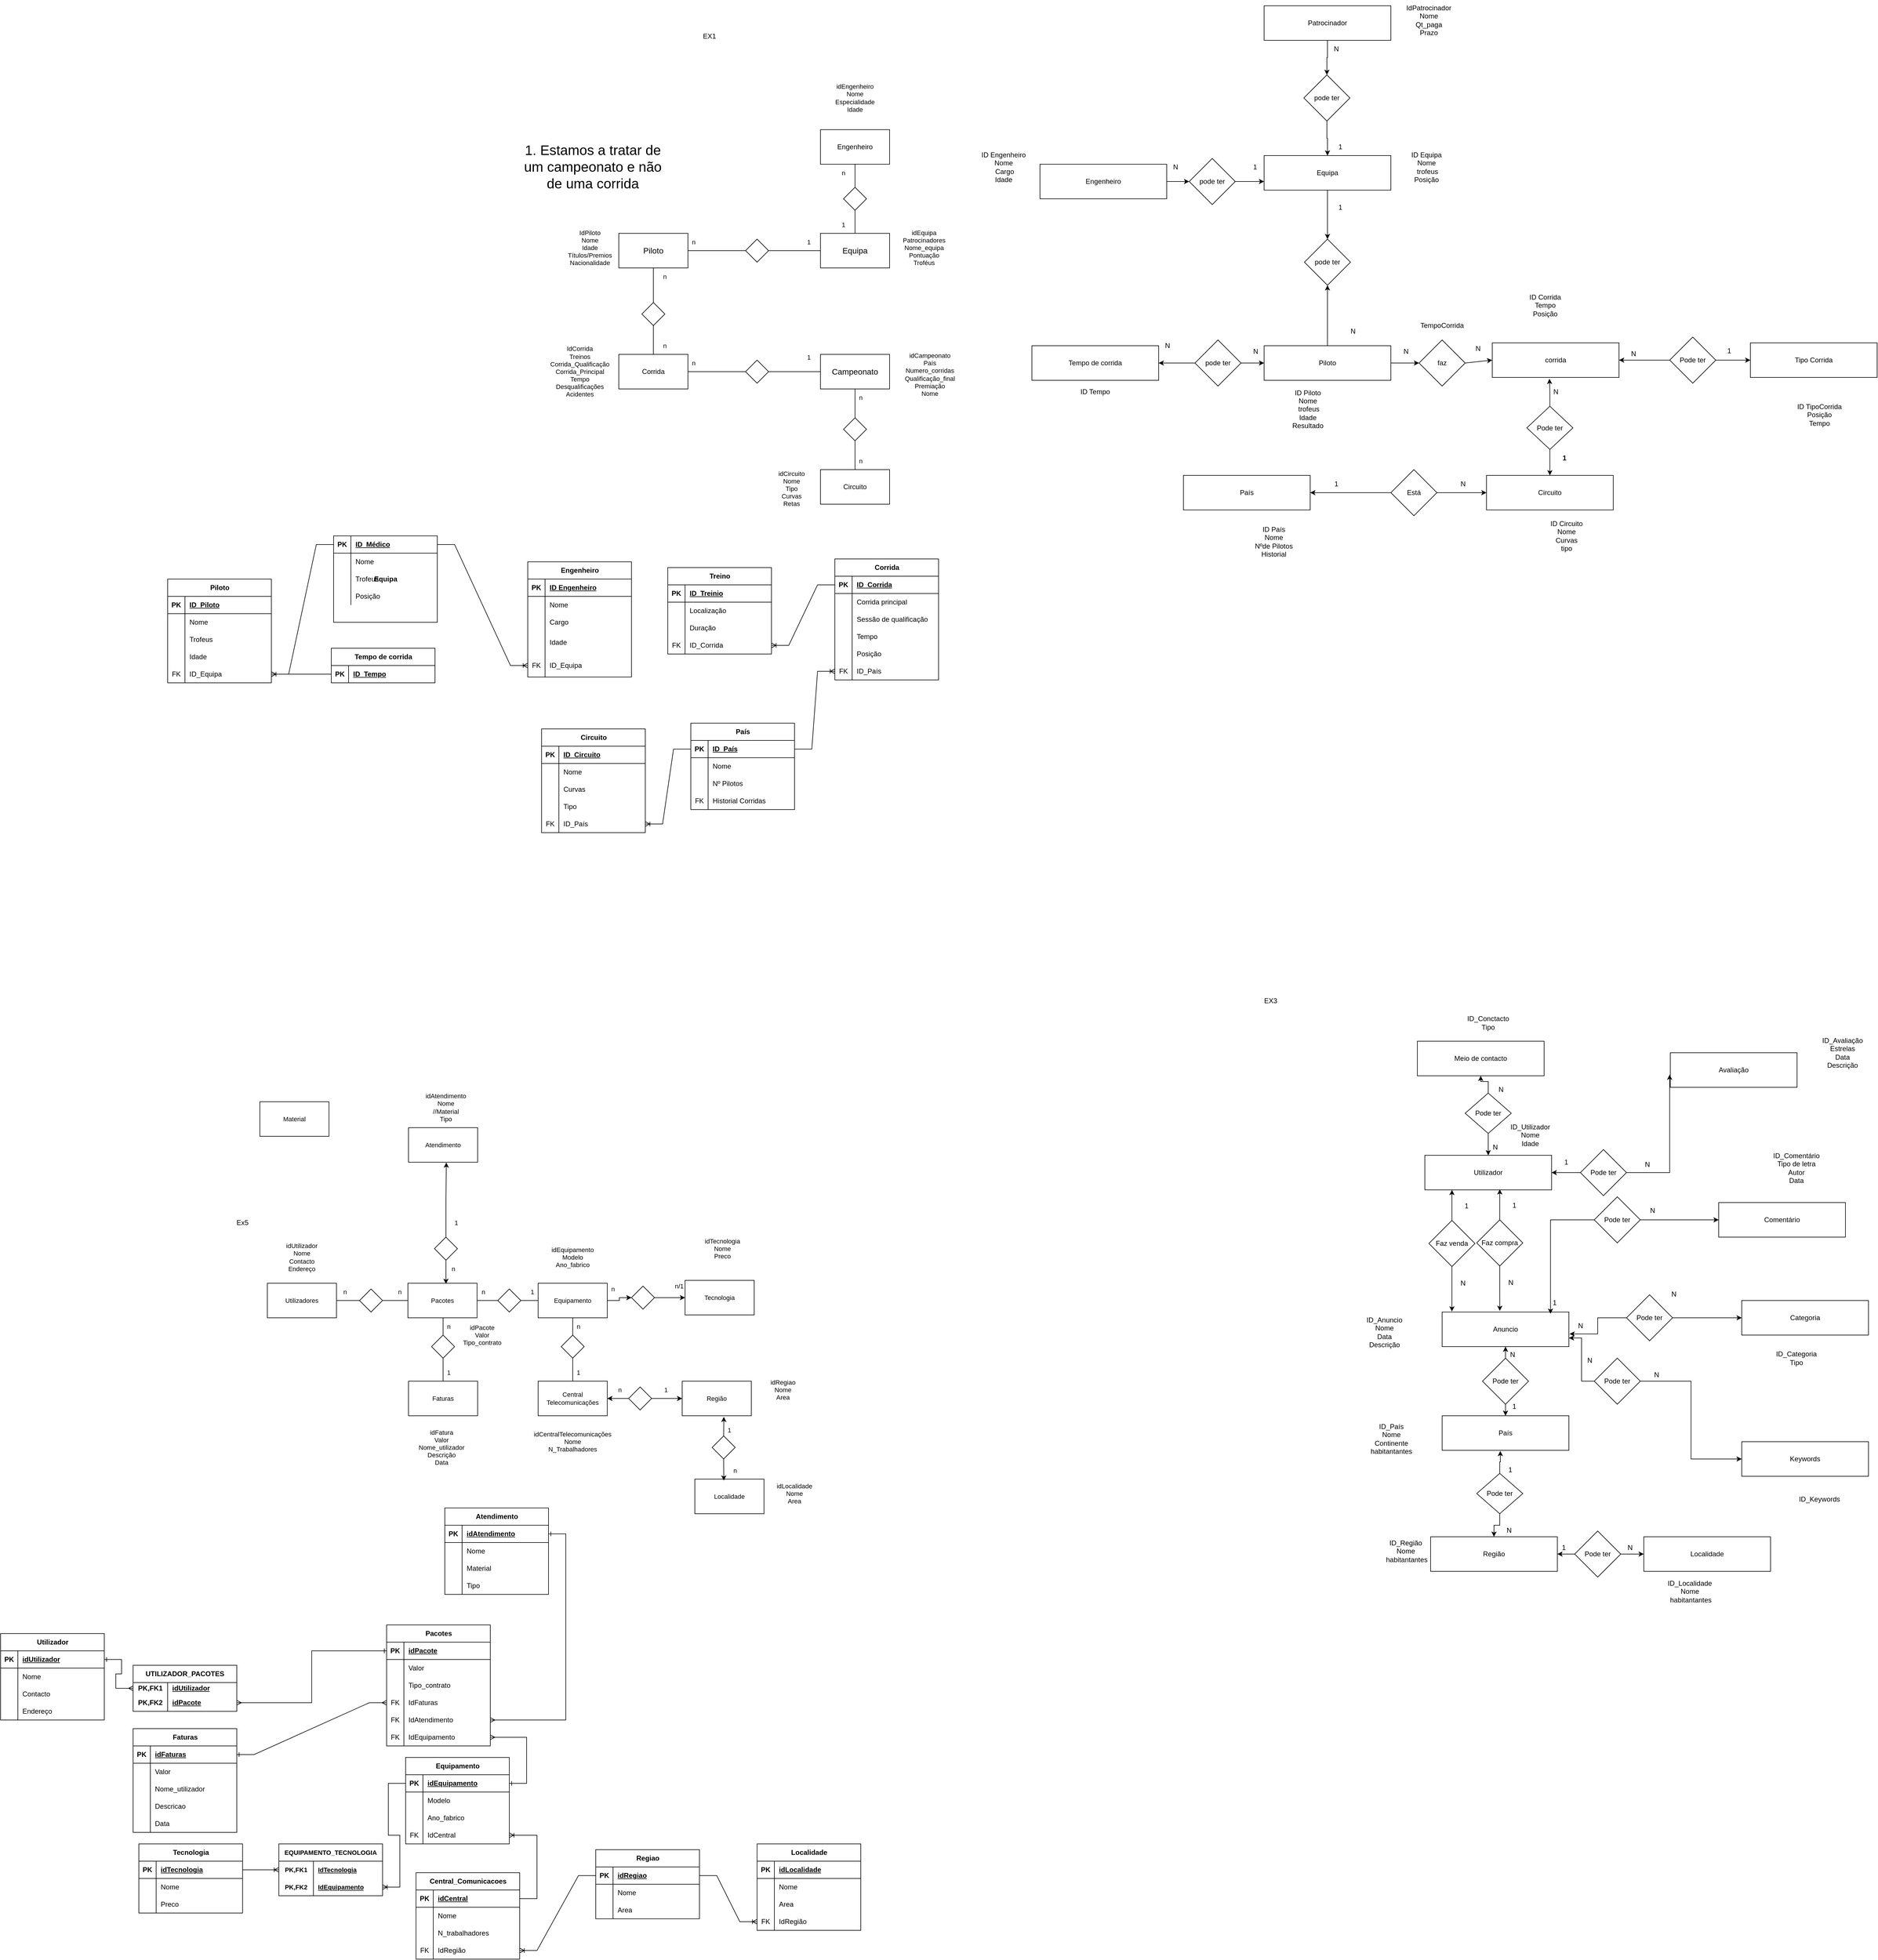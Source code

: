 <mxfile version="22.1.3" type="device">
  <diagram name="Página-1" id="px25BSjsOQjQ5rr0r6cA">
    <mxGraphModel dx="2993" dy="2964" grid="1" gridSize="10" guides="1" tooltips="1" connect="1" arrows="1" fold="1" page="1" pageScale="1" pageWidth="827" pageHeight="1169" math="0" shadow="0">
      <root>
        <mxCell id="0" />
        <mxCell id="1" parent="0" />
        <mxCell id="OoftnsbolGtVfyadZoi7-22" value="corrida" style="rounded=0;whiteSpace=wrap;html=1;" parent="1" vertex="1">
          <mxGeometry x="939" y="-885" width="220" height="60" as="geometry" />
        </mxCell>
        <mxCell id="OoftnsbolGtVfyadZoi7-38" value="País" style="rounded=0;whiteSpace=wrap;html=1;" parent="1" vertex="1">
          <mxGeometry x="403" y="-655" width="220" height="60" as="geometry" />
        </mxCell>
        <mxCell id="OoftnsbolGtVfyadZoi7-39" value="Circuito" style="rounded=0;whiteSpace=wrap;html=1;" parent="1" vertex="1">
          <mxGeometry x="929" y="-655" width="220" height="60" as="geometry" />
        </mxCell>
        <mxCell id="OoftnsbolGtVfyadZoi7-49" style="edgeStyle=orthogonalEdgeStyle;rounded=0;orthogonalLoop=1;jettySize=auto;html=1;entryX=0;entryY=0.5;entryDx=0;entryDy=0;" parent="1" source="OoftnsbolGtVfyadZoi7-43" target="OoftnsbolGtVfyadZoi7-39" edge="1">
          <mxGeometry relative="1" as="geometry" />
        </mxCell>
        <mxCell id="OoftnsbolGtVfyadZoi7-50" style="edgeStyle=orthogonalEdgeStyle;rounded=0;orthogonalLoop=1;jettySize=auto;html=1;exitX=0;exitY=0.5;exitDx=0;exitDy=0;entryX=1;entryY=0.5;entryDx=0;entryDy=0;" parent="1" source="OoftnsbolGtVfyadZoi7-43" target="OoftnsbolGtVfyadZoi7-38" edge="1">
          <mxGeometry relative="1" as="geometry" />
        </mxCell>
        <mxCell id="OoftnsbolGtVfyadZoi7-43" value="Está" style="rhombus;whiteSpace=wrap;html=1;" parent="1" vertex="1">
          <mxGeometry x="763" y="-665" width="80" height="80" as="geometry" />
        </mxCell>
        <mxCell id="OoftnsbolGtVfyadZoi7-45" value="1" style="text;html=1;align=center;verticalAlign=middle;resizable=0;points=[];autosize=1;strokeColor=none;fillColor=none;" parent="1" vertex="1">
          <mxGeometry x="653" y="-655" width="30" height="30" as="geometry" />
        </mxCell>
        <mxCell id="OoftnsbolGtVfyadZoi7-44" value="N" style="text;html=1;align=center;verticalAlign=middle;resizable=0;points=[];autosize=1;strokeColor=none;fillColor=none;" parent="1" vertex="1">
          <mxGeometry x="873" y="-655" width="30" height="30" as="geometry" />
        </mxCell>
        <mxCell id="OoftnsbolGtVfyadZoi7-54" style="edgeStyle=orthogonalEdgeStyle;rounded=0;orthogonalLoop=1;jettySize=auto;html=1;entryX=0.5;entryY=0;entryDx=0;entryDy=0;" parent="1" source="OoftnsbolGtVfyadZoi7-51" target="OoftnsbolGtVfyadZoi7-39" edge="1">
          <mxGeometry relative="1" as="geometry" />
        </mxCell>
        <mxCell id="OoftnsbolGtVfyadZoi7-51" value="Pode ter" style="rhombus;whiteSpace=wrap;html=1;direction=south;" parent="1" vertex="1">
          <mxGeometry x="999" y="-775" width="80" height="75" as="geometry" />
        </mxCell>
        <mxCell id="OoftnsbolGtVfyadZoi7-53" style="edgeStyle=orthogonalEdgeStyle;rounded=0;orthogonalLoop=1;jettySize=auto;html=1;entryX=0.451;entryY=1.04;entryDx=0;entryDy=0;entryPerimeter=0;" parent="1" source="OoftnsbolGtVfyadZoi7-51" target="OoftnsbolGtVfyadZoi7-22" edge="1">
          <mxGeometry relative="1" as="geometry" />
        </mxCell>
        <mxCell id="OoftnsbolGtVfyadZoi7-55" value="1" style="text;html=1;align=center;verticalAlign=middle;resizable=0;points=[];autosize=1;strokeColor=none;fillColor=none;fontStyle=1" parent="1" vertex="1">
          <mxGeometry x="1049" y="-700" width="30" height="30" as="geometry" />
        </mxCell>
        <mxCell id="OoftnsbolGtVfyadZoi7-57" value="N" style="text;html=1;align=center;verticalAlign=middle;resizable=0;points=[];autosize=1;strokeColor=none;fillColor=none;" parent="1" vertex="1">
          <mxGeometry x="1034" y="-815" width="30" height="30" as="geometry" />
        </mxCell>
        <mxCell id="OoftnsbolGtVfyadZoi7-66" value="ID Corrida&lt;br&gt;Tempo&lt;br&gt;Posição" style="text;html=1;strokeColor=none;fillColor=none;align=center;verticalAlign=middle;whiteSpace=wrap;rounded=0;" parent="1" vertex="1">
          <mxGeometry x="968" y="-985" width="126" height="70" as="geometry" />
        </mxCell>
        <mxCell id="S0OBS0Rkbt7RvJJZmT9q-7" value="ID Circuito&lt;br&gt;Nome&lt;br&gt;Curvas&lt;br&gt;tipo&lt;br&gt;" style="text;html=1;strokeColor=none;fillColor=none;align=center;verticalAlign=middle;whiteSpace=wrap;rounded=0;" parent="1" vertex="1">
          <mxGeometry x="1005" y="-585" width="126" height="70" as="geometry" />
        </mxCell>
        <mxCell id="S0OBS0Rkbt7RvJJZmT9q-8" value="ID País&lt;br&gt;Nome&lt;br&gt;Nºde Pilotos&lt;br&gt;Historial" style="text;html=1;strokeColor=none;fillColor=none;align=center;verticalAlign=middle;whiteSpace=wrap;rounded=0;" parent="1" vertex="1">
          <mxGeometry x="497" y="-575" width="126" height="70" as="geometry" />
        </mxCell>
        <mxCell id="S0OBS0Rkbt7RvJJZmT9q-9" value="Piloto" style="shape=table;startSize=30;container=1;collapsible=1;childLayout=tableLayout;fixedRows=1;rowLines=0;fontStyle=1;align=center;resizeLast=1;html=1;" parent="1" vertex="1">
          <mxGeometry x="-1360" y="-475" width="180" height="180" as="geometry" />
        </mxCell>
        <mxCell id="S0OBS0Rkbt7RvJJZmT9q-10" value="" style="shape=tableRow;horizontal=0;startSize=0;swimlaneHead=0;swimlaneBody=0;fillColor=none;collapsible=0;dropTarget=0;points=[[0,0.5],[1,0.5]];portConstraint=eastwest;top=0;left=0;right=0;bottom=1;" parent="S0OBS0Rkbt7RvJJZmT9q-9" vertex="1">
          <mxGeometry y="30" width="180" height="30" as="geometry" />
        </mxCell>
        <mxCell id="S0OBS0Rkbt7RvJJZmT9q-11" value="PK" style="shape=partialRectangle;connectable=0;fillColor=none;top=0;left=0;bottom=0;right=0;fontStyle=1;overflow=hidden;whiteSpace=wrap;html=1;" parent="S0OBS0Rkbt7RvJJZmT9q-10" vertex="1">
          <mxGeometry width="30" height="30" as="geometry">
            <mxRectangle width="30" height="30" as="alternateBounds" />
          </mxGeometry>
        </mxCell>
        <mxCell id="S0OBS0Rkbt7RvJJZmT9q-12" value="ID_Piloto" style="shape=partialRectangle;connectable=0;fillColor=none;top=0;left=0;bottom=0;right=0;align=left;spacingLeft=6;fontStyle=5;overflow=hidden;whiteSpace=wrap;html=1;" parent="S0OBS0Rkbt7RvJJZmT9q-10" vertex="1">
          <mxGeometry x="30" width="150" height="30" as="geometry">
            <mxRectangle width="150" height="30" as="alternateBounds" />
          </mxGeometry>
        </mxCell>
        <mxCell id="S0OBS0Rkbt7RvJJZmT9q-13" value="" style="shape=tableRow;horizontal=0;startSize=0;swimlaneHead=0;swimlaneBody=0;fillColor=none;collapsible=0;dropTarget=0;points=[[0,0.5],[1,0.5]];portConstraint=eastwest;top=0;left=0;right=0;bottom=0;" parent="S0OBS0Rkbt7RvJJZmT9q-9" vertex="1">
          <mxGeometry y="60" width="180" height="30" as="geometry" />
        </mxCell>
        <mxCell id="S0OBS0Rkbt7RvJJZmT9q-14" value="" style="shape=partialRectangle;connectable=0;fillColor=none;top=0;left=0;bottom=0;right=0;editable=1;overflow=hidden;whiteSpace=wrap;html=1;" parent="S0OBS0Rkbt7RvJJZmT9q-13" vertex="1">
          <mxGeometry width="30" height="30" as="geometry">
            <mxRectangle width="30" height="30" as="alternateBounds" />
          </mxGeometry>
        </mxCell>
        <mxCell id="S0OBS0Rkbt7RvJJZmT9q-15" value="Nome" style="shape=partialRectangle;connectable=0;fillColor=none;top=0;left=0;bottom=0;right=0;align=left;spacingLeft=6;overflow=hidden;whiteSpace=wrap;html=1;" parent="S0OBS0Rkbt7RvJJZmT9q-13" vertex="1">
          <mxGeometry x="30" width="150" height="30" as="geometry">
            <mxRectangle width="150" height="30" as="alternateBounds" />
          </mxGeometry>
        </mxCell>
        <mxCell id="S0OBS0Rkbt7RvJJZmT9q-75" style="shape=tableRow;horizontal=0;startSize=0;swimlaneHead=0;swimlaneBody=0;fillColor=none;collapsible=0;dropTarget=0;points=[[0,0.5],[1,0.5]];portConstraint=eastwest;top=0;left=0;right=0;bottom=0;" parent="S0OBS0Rkbt7RvJJZmT9q-9" vertex="1">
          <mxGeometry y="90" width="180" height="30" as="geometry" />
        </mxCell>
        <mxCell id="S0OBS0Rkbt7RvJJZmT9q-76" style="shape=partialRectangle;connectable=0;fillColor=none;top=0;left=0;bottom=0;right=0;editable=1;overflow=hidden;whiteSpace=wrap;html=1;" parent="S0OBS0Rkbt7RvJJZmT9q-75" vertex="1">
          <mxGeometry width="30" height="30" as="geometry">
            <mxRectangle width="30" height="30" as="alternateBounds" />
          </mxGeometry>
        </mxCell>
        <mxCell id="S0OBS0Rkbt7RvJJZmT9q-77" value="Trofeus" style="shape=partialRectangle;connectable=0;fillColor=none;top=0;left=0;bottom=0;right=0;align=left;spacingLeft=6;overflow=hidden;whiteSpace=wrap;html=1;" parent="S0OBS0Rkbt7RvJJZmT9q-75" vertex="1">
          <mxGeometry x="30" width="150" height="30" as="geometry">
            <mxRectangle width="150" height="30" as="alternateBounds" />
          </mxGeometry>
        </mxCell>
        <mxCell id="S0OBS0Rkbt7RvJJZmT9q-78" style="shape=tableRow;horizontal=0;startSize=0;swimlaneHead=0;swimlaneBody=0;fillColor=none;collapsible=0;dropTarget=0;points=[[0,0.5],[1,0.5]];portConstraint=eastwest;top=0;left=0;right=0;bottom=0;" parent="S0OBS0Rkbt7RvJJZmT9q-9" vertex="1">
          <mxGeometry y="120" width="180" height="30" as="geometry" />
        </mxCell>
        <mxCell id="S0OBS0Rkbt7RvJJZmT9q-79" style="shape=partialRectangle;connectable=0;fillColor=none;top=0;left=0;bottom=0;right=0;editable=1;overflow=hidden;whiteSpace=wrap;html=1;" parent="S0OBS0Rkbt7RvJJZmT9q-78" vertex="1">
          <mxGeometry width="30" height="30" as="geometry">
            <mxRectangle width="30" height="30" as="alternateBounds" />
          </mxGeometry>
        </mxCell>
        <mxCell id="S0OBS0Rkbt7RvJJZmT9q-80" value="Idade" style="shape=partialRectangle;connectable=0;fillColor=none;top=0;left=0;bottom=0;right=0;align=left;spacingLeft=6;overflow=hidden;whiteSpace=wrap;html=1;" parent="S0OBS0Rkbt7RvJJZmT9q-78" vertex="1">
          <mxGeometry x="30" width="150" height="30" as="geometry">
            <mxRectangle width="150" height="30" as="alternateBounds" />
          </mxGeometry>
        </mxCell>
        <mxCell id="S0OBS0Rkbt7RvJJZmT9q-81" style="shape=tableRow;horizontal=0;startSize=0;swimlaneHead=0;swimlaneBody=0;fillColor=none;collapsible=0;dropTarget=0;points=[[0,0.5],[1,0.5]];portConstraint=eastwest;top=0;left=0;right=0;bottom=0;" parent="S0OBS0Rkbt7RvJJZmT9q-9" vertex="1">
          <mxGeometry y="150" width="180" height="30" as="geometry" />
        </mxCell>
        <mxCell id="S0OBS0Rkbt7RvJJZmT9q-82" value="FK" style="shape=partialRectangle;connectable=0;fillColor=none;top=0;left=0;bottom=0;right=0;editable=1;overflow=hidden;whiteSpace=wrap;html=1;" parent="S0OBS0Rkbt7RvJJZmT9q-81" vertex="1">
          <mxGeometry width="30" height="30" as="geometry">
            <mxRectangle width="30" height="30" as="alternateBounds" />
          </mxGeometry>
        </mxCell>
        <mxCell id="S0OBS0Rkbt7RvJJZmT9q-83" value="ID_Equipa" style="shape=partialRectangle;connectable=0;fillColor=none;top=0;left=0;bottom=0;right=0;align=left;spacingLeft=6;overflow=hidden;whiteSpace=wrap;html=1;" parent="S0OBS0Rkbt7RvJJZmT9q-81" vertex="1">
          <mxGeometry x="30" width="150" height="30" as="geometry">
            <mxRectangle width="150" height="30" as="alternateBounds" />
          </mxGeometry>
        </mxCell>
        <mxCell id="S0OBS0Rkbt7RvJJZmT9q-16" value="Equipa" style="shape=table;startSize=0;container=1;collapsible=1;childLayout=tableLayout;fixedRows=1;rowLines=0;fontStyle=1;align=center;resizeLast=1;html=1;" parent="1" vertex="1">
          <mxGeometry x="-1072" y="-550" width="180" height="150" as="geometry" />
        </mxCell>
        <mxCell id="S0OBS0Rkbt7RvJJZmT9q-17" value="" style="shape=tableRow;horizontal=0;startSize=0;swimlaneHead=0;swimlaneBody=0;fillColor=none;collapsible=0;dropTarget=0;points=[[0,0.5],[1,0.5]];portConstraint=eastwest;top=0;left=0;right=0;bottom=1;" parent="S0OBS0Rkbt7RvJJZmT9q-16" vertex="1">
          <mxGeometry width="180" height="30" as="geometry" />
        </mxCell>
        <mxCell id="S0OBS0Rkbt7RvJJZmT9q-18" value="PK" style="shape=partialRectangle;connectable=0;fillColor=none;top=0;left=0;bottom=0;right=0;fontStyle=1;overflow=hidden;whiteSpace=wrap;html=1;" parent="S0OBS0Rkbt7RvJJZmT9q-17" vertex="1">
          <mxGeometry width="30" height="30" as="geometry">
            <mxRectangle width="30" height="30" as="alternateBounds" />
          </mxGeometry>
        </mxCell>
        <mxCell id="S0OBS0Rkbt7RvJJZmT9q-19" value="ID_Médico" style="shape=partialRectangle;connectable=0;fillColor=none;top=0;left=0;bottom=0;right=0;align=left;spacingLeft=6;fontStyle=5;overflow=hidden;whiteSpace=wrap;html=1;" parent="S0OBS0Rkbt7RvJJZmT9q-17" vertex="1">
          <mxGeometry x="30" width="150" height="30" as="geometry">
            <mxRectangle width="150" height="30" as="alternateBounds" />
          </mxGeometry>
        </mxCell>
        <mxCell id="S0OBS0Rkbt7RvJJZmT9q-20" value="" style="shape=tableRow;horizontal=0;startSize=0;swimlaneHead=0;swimlaneBody=0;fillColor=none;collapsible=0;dropTarget=0;points=[[0,0.5],[1,0.5]];portConstraint=eastwest;top=0;left=0;right=0;bottom=0;" parent="S0OBS0Rkbt7RvJJZmT9q-16" vertex="1">
          <mxGeometry y="30" width="180" height="30" as="geometry" />
        </mxCell>
        <mxCell id="S0OBS0Rkbt7RvJJZmT9q-21" value="" style="shape=partialRectangle;connectable=0;fillColor=none;top=0;left=0;bottom=0;right=0;editable=1;overflow=hidden;whiteSpace=wrap;html=1;" parent="S0OBS0Rkbt7RvJJZmT9q-20" vertex="1">
          <mxGeometry width="30" height="30" as="geometry">
            <mxRectangle width="30" height="30" as="alternateBounds" />
          </mxGeometry>
        </mxCell>
        <mxCell id="S0OBS0Rkbt7RvJJZmT9q-22" value="Nome&lt;br&gt;" style="shape=partialRectangle;connectable=0;fillColor=none;top=0;left=0;bottom=0;right=0;align=left;spacingLeft=6;overflow=hidden;whiteSpace=wrap;html=1;" parent="S0OBS0Rkbt7RvJJZmT9q-20" vertex="1">
          <mxGeometry x="30" width="150" height="30" as="geometry">
            <mxRectangle width="150" height="30" as="alternateBounds" />
          </mxGeometry>
        </mxCell>
        <mxCell id="S0OBS0Rkbt7RvJJZmT9q-23" value="" style="shape=tableRow;horizontal=0;startSize=0;swimlaneHead=0;swimlaneBody=0;fillColor=none;collapsible=0;dropTarget=0;points=[[0,0.5],[1,0.5]];portConstraint=eastwest;top=0;left=0;right=0;bottom=0;" parent="S0OBS0Rkbt7RvJJZmT9q-16" vertex="1">
          <mxGeometry y="60" width="180" height="30" as="geometry" />
        </mxCell>
        <mxCell id="S0OBS0Rkbt7RvJJZmT9q-24" value="" style="shape=partialRectangle;connectable=0;fillColor=none;top=0;left=0;bottom=0;right=0;editable=1;overflow=hidden;whiteSpace=wrap;html=1;" parent="S0OBS0Rkbt7RvJJZmT9q-23" vertex="1">
          <mxGeometry width="30" height="30" as="geometry">
            <mxRectangle width="30" height="30" as="alternateBounds" />
          </mxGeometry>
        </mxCell>
        <mxCell id="S0OBS0Rkbt7RvJJZmT9q-25" value="Trofeus" style="shape=partialRectangle;connectable=0;fillColor=none;top=0;left=0;bottom=0;right=0;align=left;spacingLeft=6;overflow=hidden;whiteSpace=wrap;html=1;" parent="S0OBS0Rkbt7RvJJZmT9q-23" vertex="1">
          <mxGeometry x="30" width="150" height="30" as="geometry">
            <mxRectangle width="150" height="30" as="alternateBounds" />
          </mxGeometry>
        </mxCell>
        <mxCell id="S0OBS0Rkbt7RvJJZmT9q-26" value="" style="shape=tableRow;horizontal=0;startSize=0;swimlaneHead=0;swimlaneBody=0;fillColor=none;collapsible=0;dropTarget=0;points=[[0,0.5],[1,0.5]];portConstraint=eastwest;top=0;left=0;right=0;bottom=0;" parent="S0OBS0Rkbt7RvJJZmT9q-16" vertex="1">
          <mxGeometry y="90" width="180" height="30" as="geometry" />
        </mxCell>
        <mxCell id="S0OBS0Rkbt7RvJJZmT9q-27" value="" style="shape=partialRectangle;connectable=0;fillColor=none;top=0;left=0;bottom=0;right=0;editable=1;overflow=hidden;whiteSpace=wrap;html=1;" parent="S0OBS0Rkbt7RvJJZmT9q-26" vertex="1">
          <mxGeometry width="30" height="30" as="geometry">
            <mxRectangle width="30" height="30" as="alternateBounds" />
          </mxGeometry>
        </mxCell>
        <mxCell id="S0OBS0Rkbt7RvJJZmT9q-28" value="Posição" style="shape=partialRectangle;connectable=0;fillColor=none;top=0;left=0;bottom=0;right=0;align=left;spacingLeft=6;overflow=hidden;whiteSpace=wrap;html=1;" parent="S0OBS0Rkbt7RvJJZmT9q-26" vertex="1">
          <mxGeometry x="30" width="150" height="30" as="geometry">
            <mxRectangle width="150" height="30" as="alternateBounds" />
          </mxGeometry>
        </mxCell>
        <mxCell id="S0OBS0Rkbt7RvJJZmT9q-45" value="Engenheiro" style="shape=table;startSize=30;container=1;collapsible=1;childLayout=tableLayout;fixedRows=1;rowLines=0;fontStyle=1;align=center;resizeLast=1;html=1;" parent="1" vertex="1">
          <mxGeometry x="-735" y="-505" width="180" height="200" as="geometry" />
        </mxCell>
        <mxCell id="S0OBS0Rkbt7RvJJZmT9q-46" value="" style="shape=tableRow;horizontal=0;startSize=0;swimlaneHead=0;swimlaneBody=0;fillColor=none;collapsible=0;dropTarget=0;points=[[0,0.5],[1,0.5]];portConstraint=eastwest;top=0;left=0;right=0;bottom=1;" parent="S0OBS0Rkbt7RvJJZmT9q-45" vertex="1">
          <mxGeometry y="30" width="180" height="30" as="geometry" />
        </mxCell>
        <mxCell id="S0OBS0Rkbt7RvJJZmT9q-47" value="PK" style="shape=partialRectangle;connectable=0;fillColor=none;top=0;left=0;bottom=0;right=0;fontStyle=1;overflow=hidden;whiteSpace=wrap;html=1;" parent="S0OBS0Rkbt7RvJJZmT9q-46" vertex="1">
          <mxGeometry width="30" height="30" as="geometry">
            <mxRectangle width="30" height="30" as="alternateBounds" />
          </mxGeometry>
        </mxCell>
        <mxCell id="S0OBS0Rkbt7RvJJZmT9q-48" value="ID Engenheiro" style="shape=partialRectangle;connectable=0;fillColor=none;top=0;left=0;bottom=0;right=0;align=left;spacingLeft=6;fontStyle=5;overflow=hidden;whiteSpace=wrap;html=1;" parent="S0OBS0Rkbt7RvJJZmT9q-46" vertex="1">
          <mxGeometry x="30" width="150" height="30" as="geometry">
            <mxRectangle width="150" height="30" as="alternateBounds" />
          </mxGeometry>
        </mxCell>
        <mxCell id="S0OBS0Rkbt7RvJJZmT9q-49" value="" style="shape=tableRow;horizontal=0;startSize=0;swimlaneHead=0;swimlaneBody=0;fillColor=none;collapsible=0;dropTarget=0;points=[[0,0.5],[1,0.5]];portConstraint=eastwest;top=0;left=0;right=0;bottom=0;" parent="S0OBS0Rkbt7RvJJZmT9q-45" vertex="1">
          <mxGeometry y="60" width="180" height="30" as="geometry" />
        </mxCell>
        <mxCell id="S0OBS0Rkbt7RvJJZmT9q-50" value="" style="shape=partialRectangle;connectable=0;fillColor=none;top=0;left=0;bottom=0;right=0;editable=1;overflow=hidden;whiteSpace=wrap;html=1;" parent="S0OBS0Rkbt7RvJJZmT9q-49" vertex="1">
          <mxGeometry width="30" height="30" as="geometry">
            <mxRectangle width="30" height="30" as="alternateBounds" />
          </mxGeometry>
        </mxCell>
        <mxCell id="S0OBS0Rkbt7RvJJZmT9q-51" value="Nome" style="shape=partialRectangle;connectable=0;fillColor=none;top=0;left=0;bottom=0;right=0;align=left;spacingLeft=6;overflow=hidden;whiteSpace=wrap;html=1;" parent="S0OBS0Rkbt7RvJJZmT9q-49" vertex="1">
          <mxGeometry x="30" width="150" height="30" as="geometry">
            <mxRectangle width="150" height="30" as="alternateBounds" />
          </mxGeometry>
        </mxCell>
        <mxCell id="S0OBS0Rkbt7RvJJZmT9q-52" value="" style="shape=tableRow;horizontal=0;startSize=0;swimlaneHead=0;swimlaneBody=0;fillColor=none;collapsible=0;dropTarget=0;points=[[0,0.5],[1,0.5]];portConstraint=eastwest;top=0;left=0;right=0;bottom=0;" parent="S0OBS0Rkbt7RvJJZmT9q-45" vertex="1">
          <mxGeometry y="90" width="180" height="30" as="geometry" />
        </mxCell>
        <mxCell id="S0OBS0Rkbt7RvJJZmT9q-53" value="" style="shape=partialRectangle;connectable=0;fillColor=none;top=0;left=0;bottom=0;right=0;editable=1;overflow=hidden;whiteSpace=wrap;html=1;" parent="S0OBS0Rkbt7RvJJZmT9q-52" vertex="1">
          <mxGeometry width="30" height="30" as="geometry">
            <mxRectangle width="30" height="30" as="alternateBounds" />
          </mxGeometry>
        </mxCell>
        <mxCell id="S0OBS0Rkbt7RvJJZmT9q-54" value="Cargo" style="shape=partialRectangle;connectable=0;fillColor=none;top=0;left=0;bottom=0;right=0;align=left;spacingLeft=6;overflow=hidden;whiteSpace=wrap;html=1;" parent="S0OBS0Rkbt7RvJJZmT9q-52" vertex="1">
          <mxGeometry x="30" width="150" height="30" as="geometry">
            <mxRectangle width="150" height="30" as="alternateBounds" />
          </mxGeometry>
        </mxCell>
        <mxCell id="S0OBS0Rkbt7RvJJZmT9q-55" value="" style="shape=tableRow;horizontal=0;startSize=0;swimlaneHead=0;swimlaneBody=0;fillColor=none;collapsible=0;dropTarget=0;points=[[0,0.5],[1,0.5]];portConstraint=eastwest;top=0;left=0;right=0;bottom=0;" parent="S0OBS0Rkbt7RvJJZmT9q-45" vertex="1">
          <mxGeometry y="120" width="180" height="40" as="geometry" />
        </mxCell>
        <mxCell id="S0OBS0Rkbt7RvJJZmT9q-56" value="" style="shape=partialRectangle;connectable=0;fillColor=none;top=0;left=0;bottom=0;right=0;editable=1;overflow=hidden;whiteSpace=wrap;html=1;" parent="S0OBS0Rkbt7RvJJZmT9q-55" vertex="1">
          <mxGeometry width="30" height="40" as="geometry">
            <mxRectangle width="30" height="40" as="alternateBounds" />
          </mxGeometry>
        </mxCell>
        <mxCell id="S0OBS0Rkbt7RvJJZmT9q-57" value="Idade" style="shape=partialRectangle;connectable=0;fillColor=none;top=0;left=0;bottom=0;right=0;align=left;spacingLeft=6;overflow=hidden;whiteSpace=wrap;html=1;" parent="S0OBS0Rkbt7RvJJZmT9q-55" vertex="1">
          <mxGeometry x="30" width="150" height="40" as="geometry">
            <mxRectangle width="150" height="40" as="alternateBounds" />
          </mxGeometry>
        </mxCell>
        <mxCell id="S0OBS0Rkbt7RvJJZmT9q-58" style="shape=tableRow;horizontal=0;startSize=0;swimlaneHead=0;swimlaneBody=0;fillColor=none;collapsible=0;dropTarget=0;points=[[0,0.5],[1,0.5]];portConstraint=eastwest;top=0;left=0;right=0;bottom=0;" parent="S0OBS0Rkbt7RvJJZmT9q-45" vertex="1">
          <mxGeometry y="160" width="180" height="40" as="geometry" />
        </mxCell>
        <mxCell id="S0OBS0Rkbt7RvJJZmT9q-59" value="FK" style="shape=partialRectangle;connectable=0;fillColor=none;top=0;left=0;bottom=0;right=0;editable=1;overflow=hidden;whiteSpace=wrap;html=1;" parent="S0OBS0Rkbt7RvJJZmT9q-58" vertex="1">
          <mxGeometry width="30" height="40" as="geometry">
            <mxRectangle width="30" height="40" as="alternateBounds" />
          </mxGeometry>
        </mxCell>
        <mxCell id="S0OBS0Rkbt7RvJJZmT9q-60" value="ID_Equipa" style="shape=partialRectangle;connectable=0;fillColor=none;top=0;left=0;bottom=0;right=0;align=left;spacingLeft=6;overflow=hidden;whiteSpace=wrap;html=1;" parent="S0OBS0Rkbt7RvJJZmT9q-58" vertex="1">
          <mxGeometry x="30" width="150" height="40" as="geometry">
            <mxRectangle width="150" height="40" as="alternateBounds" />
          </mxGeometry>
        </mxCell>
        <mxCell id="S0OBS0Rkbt7RvJJZmT9q-84" value="" style="edgeStyle=entityRelationEdgeStyle;fontSize=12;html=1;endArrow=ERoneToMany;rounded=0;" parent="1" source="S0OBS0Rkbt7RvJJZmT9q-17" target="S0OBS0Rkbt7RvJJZmT9q-81" edge="1">
          <mxGeometry width="100" height="100" relative="1" as="geometry">
            <mxPoint x="-1012" y="-845" as="sourcePoint" />
            <mxPoint x="-1042" y="-935" as="targetPoint" />
            <Array as="points">
              <mxPoint x="-1132" y="-545" />
            </Array>
          </mxGeometry>
        </mxCell>
        <mxCell id="S0OBS0Rkbt7RvJJZmT9q-85" value="Tempo de corrida" style="shape=table;startSize=30;container=1;collapsible=1;childLayout=tableLayout;fixedRows=1;rowLines=0;fontStyle=1;align=center;resizeLast=1;html=1;" parent="1" vertex="1">
          <mxGeometry x="-1076" y="-355" width="180" height="60" as="geometry" />
        </mxCell>
        <mxCell id="S0OBS0Rkbt7RvJJZmT9q-86" value="" style="shape=tableRow;horizontal=0;startSize=0;swimlaneHead=0;swimlaneBody=0;fillColor=none;collapsible=0;dropTarget=0;points=[[0,0.5],[1,0.5]];portConstraint=eastwest;top=0;left=0;right=0;bottom=1;" parent="S0OBS0Rkbt7RvJJZmT9q-85" vertex="1">
          <mxGeometry y="30" width="180" height="30" as="geometry" />
        </mxCell>
        <mxCell id="S0OBS0Rkbt7RvJJZmT9q-87" value="PK" style="shape=partialRectangle;connectable=0;fillColor=none;top=0;left=0;bottom=0;right=0;fontStyle=1;overflow=hidden;whiteSpace=wrap;html=1;" parent="S0OBS0Rkbt7RvJJZmT9q-86" vertex="1">
          <mxGeometry width="30" height="30" as="geometry">
            <mxRectangle width="30" height="30" as="alternateBounds" />
          </mxGeometry>
        </mxCell>
        <mxCell id="S0OBS0Rkbt7RvJJZmT9q-88" value="ID_Tempo" style="shape=partialRectangle;connectable=0;fillColor=none;top=0;left=0;bottom=0;right=0;align=left;spacingLeft=6;fontStyle=5;overflow=hidden;whiteSpace=wrap;html=1;" parent="S0OBS0Rkbt7RvJJZmT9q-86" vertex="1">
          <mxGeometry x="30" width="150" height="30" as="geometry">
            <mxRectangle width="150" height="30" as="alternateBounds" />
          </mxGeometry>
        </mxCell>
        <mxCell id="S0OBS0Rkbt7RvJJZmT9q-98" value="" style="edgeStyle=entityRelationEdgeStyle;fontSize=12;html=1;endArrow=ERoneToMany;rounded=0;" parent="1" source="S0OBS0Rkbt7RvJJZmT9q-86" target="S0OBS0Rkbt7RvJJZmT9q-81" edge="1">
          <mxGeometry width="100" height="100" relative="1" as="geometry">
            <mxPoint x="-1070" y="-420" as="sourcePoint" />
            <mxPoint x="-1142" y="-235" as="targetPoint" />
            <Array as="points">
              <mxPoint x="-1122" y="-535" />
            </Array>
          </mxGeometry>
        </mxCell>
        <mxCell id="S0OBS0Rkbt7RvJJZmT9q-99" value="" style="edgeStyle=entityRelationEdgeStyle;fontSize=12;html=1;endArrow=ERoneToMany;rounded=0;" parent="1" source="S0OBS0Rkbt7RvJJZmT9q-17" target="S0OBS0Rkbt7RvJJZmT9q-58" edge="1">
          <mxGeometry width="100" height="100" relative="1" as="geometry">
            <mxPoint x="-1066" y="-475" as="sourcePoint" />
            <mxPoint x="-1170" y="-300" as="targetPoint" />
            <Array as="points">
              <mxPoint x="-1122" y="-535" />
            </Array>
          </mxGeometry>
        </mxCell>
        <mxCell id="S0OBS0Rkbt7RvJJZmT9q-100" value="Treino" style="shape=table;startSize=30;container=1;collapsible=1;childLayout=tableLayout;fixedRows=1;rowLines=0;fontStyle=1;align=center;resizeLast=1;html=1;" parent="1" vertex="1">
          <mxGeometry x="-492" y="-495" width="180" height="150" as="geometry" />
        </mxCell>
        <mxCell id="S0OBS0Rkbt7RvJJZmT9q-101" value="" style="shape=tableRow;horizontal=0;startSize=0;swimlaneHead=0;swimlaneBody=0;fillColor=none;collapsible=0;dropTarget=0;points=[[0,0.5],[1,0.5]];portConstraint=eastwest;top=0;left=0;right=0;bottom=1;" parent="S0OBS0Rkbt7RvJJZmT9q-100" vertex="1">
          <mxGeometry y="30" width="180" height="30" as="geometry" />
        </mxCell>
        <mxCell id="S0OBS0Rkbt7RvJJZmT9q-102" value="PK" style="shape=partialRectangle;connectable=0;fillColor=none;top=0;left=0;bottom=0;right=0;fontStyle=1;overflow=hidden;whiteSpace=wrap;html=1;" parent="S0OBS0Rkbt7RvJJZmT9q-101" vertex="1">
          <mxGeometry width="30" height="30" as="geometry">
            <mxRectangle width="30" height="30" as="alternateBounds" />
          </mxGeometry>
        </mxCell>
        <mxCell id="S0OBS0Rkbt7RvJJZmT9q-103" value="ID_Treinio" style="shape=partialRectangle;connectable=0;fillColor=none;top=0;left=0;bottom=0;right=0;align=left;spacingLeft=6;fontStyle=5;overflow=hidden;whiteSpace=wrap;html=1;" parent="S0OBS0Rkbt7RvJJZmT9q-101" vertex="1">
          <mxGeometry x="30" width="150" height="30" as="geometry">
            <mxRectangle width="150" height="30" as="alternateBounds" />
          </mxGeometry>
        </mxCell>
        <mxCell id="S0OBS0Rkbt7RvJJZmT9q-104" value="" style="shape=tableRow;horizontal=0;startSize=0;swimlaneHead=0;swimlaneBody=0;fillColor=none;collapsible=0;dropTarget=0;points=[[0,0.5],[1,0.5]];portConstraint=eastwest;top=0;left=0;right=0;bottom=0;" parent="S0OBS0Rkbt7RvJJZmT9q-100" vertex="1">
          <mxGeometry y="60" width="180" height="30" as="geometry" />
        </mxCell>
        <mxCell id="S0OBS0Rkbt7RvJJZmT9q-105" value="" style="shape=partialRectangle;connectable=0;fillColor=none;top=0;left=0;bottom=0;right=0;editable=1;overflow=hidden;whiteSpace=wrap;html=1;" parent="S0OBS0Rkbt7RvJJZmT9q-104" vertex="1">
          <mxGeometry width="30" height="30" as="geometry">
            <mxRectangle width="30" height="30" as="alternateBounds" />
          </mxGeometry>
        </mxCell>
        <mxCell id="S0OBS0Rkbt7RvJJZmT9q-106" value="Localização" style="shape=partialRectangle;connectable=0;fillColor=none;top=0;left=0;bottom=0;right=0;align=left;spacingLeft=6;overflow=hidden;whiteSpace=wrap;html=1;" parent="S0OBS0Rkbt7RvJJZmT9q-104" vertex="1">
          <mxGeometry x="30" width="150" height="30" as="geometry">
            <mxRectangle width="150" height="30" as="alternateBounds" />
          </mxGeometry>
        </mxCell>
        <mxCell id="S0OBS0Rkbt7RvJJZmT9q-107" value="" style="shape=tableRow;horizontal=0;startSize=0;swimlaneHead=0;swimlaneBody=0;fillColor=none;collapsible=0;dropTarget=0;points=[[0,0.5],[1,0.5]];portConstraint=eastwest;top=0;left=0;right=0;bottom=0;" parent="S0OBS0Rkbt7RvJJZmT9q-100" vertex="1">
          <mxGeometry y="90" width="180" height="30" as="geometry" />
        </mxCell>
        <mxCell id="S0OBS0Rkbt7RvJJZmT9q-108" value="" style="shape=partialRectangle;connectable=0;fillColor=none;top=0;left=0;bottom=0;right=0;editable=1;overflow=hidden;whiteSpace=wrap;html=1;" parent="S0OBS0Rkbt7RvJJZmT9q-107" vertex="1">
          <mxGeometry width="30" height="30" as="geometry">
            <mxRectangle width="30" height="30" as="alternateBounds" />
          </mxGeometry>
        </mxCell>
        <mxCell id="S0OBS0Rkbt7RvJJZmT9q-109" value="Duração" style="shape=partialRectangle;connectable=0;fillColor=none;top=0;left=0;bottom=0;right=0;align=left;spacingLeft=6;overflow=hidden;whiteSpace=wrap;html=1;" parent="S0OBS0Rkbt7RvJJZmT9q-107" vertex="1">
          <mxGeometry x="30" width="150" height="30" as="geometry">
            <mxRectangle width="150" height="30" as="alternateBounds" />
          </mxGeometry>
        </mxCell>
        <mxCell id="S0OBS0Rkbt7RvJJZmT9q-113" style="shape=tableRow;horizontal=0;startSize=0;swimlaneHead=0;swimlaneBody=0;fillColor=none;collapsible=0;dropTarget=0;points=[[0,0.5],[1,0.5]];portConstraint=eastwest;top=0;left=0;right=0;bottom=0;" parent="S0OBS0Rkbt7RvJJZmT9q-100" vertex="1">
          <mxGeometry y="120" width="180" height="30" as="geometry" />
        </mxCell>
        <mxCell id="S0OBS0Rkbt7RvJJZmT9q-114" value="FK" style="shape=partialRectangle;connectable=0;fillColor=none;top=0;left=0;bottom=0;right=0;editable=1;overflow=hidden;whiteSpace=wrap;html=1;" parent="S0OBS0Rkbt7RvJJZmT9q-113" vertex="1">
          <mxGeometry width="30" height="30" as="geometry">
            <mxRectangle width="30" height="30" as="alternateBounds" />
          </mxGeometry>
        </mxCell>
        <mxCell id="S0OBS0Rkbt7RvJJZmT9q-115" value="ID_Corrida" style="shape=partialRectangle;connectable=0;fillColor=none;top=0;left=0;bottom=0;right=0;align=left;spacingLeft=6;overflow=hidden;whiteSpace=wrap;html=1;" parent="S0OBS0Rkbt7RvJJZmT9q-113" vertex="1">
          <mxGeometry x="30" width="150" height="30" as="geometry">
            <mxRectangle width="150" height="30" as="alternateBounds" />
          </mxGeometry>
        </mxCell>
        <mxCell id="S0OBS0Rkbt7RvJJZmT9q-116" value="Corrida" style="shape=table;startSize=30;container=1;collapsible=1;childLayout=tableLayout;fixedRows=1;rowLines=0;fontStyle=1;align=center;resizeLast=1;html=1;" parent="1" vertex="1">
          <mxGeometry x="-202" y="-510" width="180" height="210" as="geometry" />
        </mxCell>
        <mxCell id="S0OBS0Rkbt7RvJJZmT9q-117" value="" style="shape=tableRow;horizontal=0;startSize=0;swimlaneHead=0;swimlaneBody=0;fillColor=none;collapsible=0;dropTarget=0;points=[[0,0.5],[1,0.5]];portConstraint=eastwest;top=0;left=0;right=0;bottom=1;" parent="S0OBS0Rkbt7RvJJZmT9q-116" vertex="1">
          <mxGeometry y="30" width="180" height="30" as="geometry" />
        </mxCell>
        <mxCell id="S0OBS0Rkbt7RvJJZmT9q-118" value="PK" style="shape=partialRectangle;connectable=0;fillColor=none;top=0;left=0;bottom=0;right=0;fontStyle=1;overflow=hidden;whiteSpace=wrap;html=1;" parent="S0OBS0Rkbt7RvJJZmT9q-117" vertex="1">
          <mxGeometry width="30" height="30" as="geometry">
            <mxRectangle width="30" height="30" as="alternateBounds" />
          </mxGeometry>
        </mxCell>
        <mxCell id="S0OBS0Rkbt7RvJJZmT9q-119" value="ID_Corrida" style="shape=partialRectangle;connectable=0;fillColor=none;top=0;left=0;bottom=0;right=0;align=left;spacingLeft=6;fontStyle=5;overflow=hidden;whiteSpace=wrap;html=1;" parent="S0OBS0Rkbt7RvJJZmT9q-117" vertex="1">
          <mxGeometry x="30" width="150" height="30" as="geometry">
            <mxRectangle width="150" height="30" as="alternateBounds" />
          </mxGeometry>
        </mxCell>
        <mxCell id="S0OBS0Rkbt7RvJJZmT9q-120" value="" style="shape=tableRow;horizontal=0;startSize=0;swimlaneHead=0;swimlaneBody=0;fillColor=none;collapsible=0;dropTarget=0;points=[[0,0.5],[1,0.5]];portConstraint=eastwest;top=0;left=0;right=0;bottom=0;" parent="S0OBS0Rkbt7RvJJZmT9q-116" vertex="1">
          <mxGeometry y="60" width="180" height="30" as="geometry" />
        </mxCell>
        <mxCell id="S0OBS0Rkbt7RvJJZmT9q-121" value="" style="shape=partialRectangle;connectable=0;fillColor=none;top=0;left=0;bottom=0;right=0;editable=1;overflow=hidden;whiteSpace=wrap;html=1;" parent="S0OBS0Rkbt7RvJJZmT9q-120" vertex="1">
          <mxGeometry width="30" height="30" as="geometry">
            <mxRectangle width="30" height="30" as="alternateBounds" />
          </mxGeometry>
        </mxCell>
        <mxCell id="S0OBS0Rkbt7RvJJZmT9q-122" value="Corrida principal" style="shape=partialRectangle;connectable=0;fillColor=none;top=0;left=0;bottom=0;right=0;align=left;spacingLeft=6;overflow=hidden;whiteSpace=wrap;html=1;" parent="S0OBS0Rkbt7RvJJZmT9q-120" vertex="1">
          <mxGeometry x="30" width="150" height="30" as="geometry">
            <mxRectangle width="150" height="30" as="alternateBounds" />
          </mxGeometry>
        </mxCell>
        <mxCell id="S0OBS0Rkbt7RvJJZmT9q-123" value="" style="shape=tableRow;horizontal=0;startSize=0;swimlaneHead=0;swimlaneBody=0;fillColor=none;collapsible=0;dropTarget=0;points=[[0,0.5],[1,0.5]];portConstraint=eastwest;top=0;left=0;right=0;bottom=0;" parent="S0OBS0Rkbt7RvJJZmT9q-116" vertex="1">
          <mxGeometry y="90" width="180" height="30" as="geometry" />
        </mxCell>
        <mxCell id="S0OBS0Rkbt7RvJJZmT9q-124" value="" style="shape=partialRectangle;connectable=0;fillColor=none;top=0;left=0;bottom=0;right=0;editable=1;overflow=hidden;whiteSpace=wrap;html=1;" parent="S0OBS0Rkbt7RvJJZmT9q-123" vertex="1">
          <mxGeometry width="30" height="30" as="geometry">
            <mxRectangle width="30" height="30" as="alternateBounds" />
          </mxGeometry>
        </mxCell>
        <mxCell id="S0OBS0Rkbt7RvJJZmT9q-125" value="Sessão de qualificação" style="shape=partialRectangle;connectable=0;fillColor=none;top=0;left=0;bottom=0;right=0;align=left;spacingLeft=6;overflow=hidden;whiteSpace=wrap;html=1;" parent="S0OBS0Rkbt7RvJJZmT9q-123" vertex="1">
          <mxGeometry x="30" width="150" height="30" as="geometry">
            <mxRectangle width="150" height="30" as="alternateBounds" />
          </mxGeometry>
        </mxCell>
        <mxCell id="S0OBS0Rkbt7RvJJZmT9q-126" style="shape=tableRow;horizontal=0;startSize=0;swimlaneHead=0;swimlaneBody=0;fillColor=none;collapsible=0;dropTarget=0;points=[[0,0.5],[1,0.5]];portConstraint=eastwest;top=0;left=0;right=0;bottom=0;" parent="S0OBS0Rkbt7RvJJZmT9q-116" vertex="1">
          <mxGeometry y="120" width="180" height="30" as="geometry" />
        </mxCell>
        <mxCell id="S0OBS0Rkbt7RvJJZmT9q-127" value="" style="shape=partialRectangle;connectable=0;fillColor=none;top=0;left=0;bottom=0;right=0;editable=1;overflow=hidden;whiteSpace=wrap;html=1;" parent="S0OBS0Rkbt7RvJJZmT9q-126" vertex="1">
          <mxGeometry width="30" height="30" as="geometry">
            <mxRectangle width="30" height="30" as="alternateBounds" />
          </mxGeometry>
        </mxCell>
        <mxCell id="S0OBS0Rkbt7RvJJZmT9q-128" value="Tempo" style="shape=partialRectangle;connectable=0;fillColor=none;top=0;left=0;bottom=0;right=0;align=left;spacingLeft=6;overflow=hidden;whiteSpace=wrap;html=1;" parent="S0OBS0Rkbt7RvJJZmT9q-126" vertex="1">
          <mxGeometry x="30" width="150" height="30" as="geometry">
            <mxRectangle width="150" height="30" as="alternateBounds" />
          </mxGeometry>
        </mxCell>
        <mxCell id="S0OBS0Rkbt7RvJJZmT9q-129" style="shape=tableRow;horizontal=0;startSize=0;swimlaneHead=0;swimlaneBody=0;fillColor=none;collapsible=0;dropTarget=0;points=[[0,0.5],[1,0.5]];portConstraint=eastwest;top=0;left=0;right=0;bottom=0;" parent="S0OBS0Rkbt7RvJJZmT9q-116" vertex="1">
          <mxGeometry y="150" width="180" height="30" as="geometry" />
        </mxCell>
        <mxCell id="S0OBS0Rkbt7RvJJZmT9q-130" style="shape=partialRectangle;connectable=0;fillColor=none;top=0;left=0;bottom=0;right=0;editable=1;overflow=hidden;whiteSpace=wrap;html=1;" parent="S0OBS0Rkbt7RvJJZmT9q-129" vertex="1">
          <mxGeometry width="30" height="30" as="geometry">
            <mxRectangle width="30" height="30" as="alternateBounds" />
          </mxGeometry>
        </mxCell>
        <mxCell id="S0OBS0Rkbt7RvJJZmT9q-131" value="Posição" style="shape=partialRectangle;connectable=0;fillColor=none;top=0;left=0;bottom=0;right=0;align=left;spacingLeft=6;overflow=hidden;whiteSpace=wrap;html=1;" parent="S0OBS0Rkbt7RvJJZmT9q-129" vertex="1">
          <mxGeometry x="30" width="150" height="30" as="geometry">
            <mxRectangle width="150" height="30" as="alternateBounds" />
          </mxGeometry>
        </mxCell>
        <mxCell id="S0OBS0Rkbt7RvJJZmT9q-133" style="shape=tableRow;horizontal=0;startSize=0;swimlaneHead=0;swimlaneBody=0;fillColor=none;collapsible=0;dropTarget=0;points=[[0,0.5],[1,0.5]];portConstraint=eastwest;top=0;left=0;right=0;bottom=0;" parent="S0OBS0Rkbt7RvJJZmT9q-116" vertex="1">
          <mxGeometry y="180" width="180" height="30" as="geometry" />
        </mxCell>
        <mxCell id="S0OBS0Rkbt7RvJJZmT9q-134" value="FK" style="shape=partialRectangle;connectable=0;fillColor=none;top=0;left=0;bottom=0;right=0;editable=1;overflow=hidden;whiteSpace=wrap;html=1;" parent="S0OBS0Rkbt7RvJJZmT9q-133" vertex="1">
          <mxGeometry width="30" height="30" as="geometry">
            <mxRectangle width="30" height="30" as="alternateBounds" />
          </mxGeometry>
        </mxCell>
        <mxCell id="S0OBS0Rkbt7RvJJZmT9q-135" value="ID_País" style="shape=partialRectangle;connectable=0;fillColor=none;top=0;left=0;bottom=0;right=0;align=left;spacingLeft=6;overflow=hidden;whiteSpace=wrap;html=1;" parent="S0OBS0Rkbt7RvJJZmT9q-133" vertex="1">
          <mxGeometry x="30" width="150" height="30" as="geometry">
            <mxRectangle width="150" height="30" as="alternateBounds" />
          </mxGeometry>
        </mxCell>
        <mxCell id="S0OBS0Rkbt7RvJJZmT9q-132" value="" style="edgeStyle=entityRelationEdgeStyle;fontSize=12;html=1;endArrow=ERoneToMany;rounded=0;" parent="1" source="S0OBS0Rkbt7RvJJZmT9q-117" target="S0OBS0Rkbt7RvJJZmT9q-113" edge="1">
          <mxGeometry width="100" height="100" relative="1" as="geometry">
            <mxPoint x="-886" y="-475" as="sourcePoint" />
            <mxPoint x="-725" y="-315" as="targetPoint" />
            <Array as="points">
              <mxPoint x="-1112" y="-525" />
            </Array>
          </mxGeometry>
        </mxCell>
        <mxCell id="S0OBS0Rkbt7RvJJZmT9q-136" value="País" style="shape=table;startSize=30;container=1;collapsible=1;childLayout=tableLayout;fixedRows=1;rowLines=0;fontStyle=1;align=center;resizeLast=1;html=1;" parent="1" vertex="1">
          <mxGeometry x="-452" y="-225" width="180" height="150" as="geometry" />
        </mxCell>
        <mxCell id="S0OBS0Rkbt7RvJJZmT9q-137" value="" style="shape=tableRow;horizontal=0;startSize=0;swimlaneHead=0;swimlaneBody=0;fillColor=none;collapsible=0;dropTarget=0;points=[[0,0.5],[1,0.5]];portConstraint=eastwest;top=0;left=0;right=0;bottom=1;" parent="S0OBS0Rkbt7RvJJZmT9q-136" vertex="1">
          <mxGeometry y="30" width="180" height="30" as="geometry" />
        </mxCell>
        <mxCell id="S0OBS0Rkbt7RvJJZmT9q-138" value="PK" style="shape=partialRectangle;connectable=0;fillColor=none;top=0;left=0;bottom=0;right=0;fontStyle=1;overflow=hidden;whiteSpace=wrap;html=1;" parent="S0OBS0Rkbt7RvJJZmT9q-137" vertex="1">
          <mxGeometry width="30" height="30" as="geometry">
            <mxRectangle width="30" height="30" as="alternateBounds" />
          </mxGeometry>
        </mxCell>
        <mxCell id="S0OBS0Rkbt7RvJJZmT9q-139" value="ID_País" style="shape=partialRectangle;connectable=0;fillColor=none;top=0;left=0;bottom=0;right=0;align=left;spacingLeft=6;fontStyle=5;overflow=hidden;whiteSpace=wrap;html=1;" parent="S0OBS0Rkbt7RvJJZmT9q-137" vertex="1">
          <mxGeometry x="30" width="150" height="30" as="geometry">
            <mxRectangle width="150" height="30" as="alternateBounds" />
          </mxGeometry>
        </mxCell>
        <mxCell id="S0OBS0Rkbt7RvJJZmT9q-140" value="" style="shape=tableRow;horizontal=0;startSize=0;swimlaneHead=0;swimlaneBody=0;fillColor=none;collapsible=0;dropTarget=0;points=[[0,0.5],[1,0.5]];portConstraint=eastwest;top=0;left=0;right=0;bottom=0;" parent="S0OBS0Rkbt7RvJJZmT9q-136" vertex="1">
          <mxGeometry y="60" width="180" height="30" as="geometry" />
        </mxCell>
        <mxCell id="S0OBS0Rkbt7RvJJZmT9q-141" value="" style="shape=partialRectangle;connectable=0;fillColor=none;top=0;left=0;bottom=0;right=0;editable=1;overflow=hidden;whiteSpace=wrap;html=1;" parent="S0OBS0Rkbt7RvJJZmT9q-140" vertex="1">
          <mxGeometry width="30" height="30" as="geometry">
            <mxRectangle width="30" height="30" as="alternateBounds" />
          </mxGeometry>
        </mxCell>
        <mxCell id="S0OBS0Rkbt7RvJJZmT9q-142" value="Nome" style="shape=partialRectangle;connectable=0;fillColor=none;top=0;left=0;bottom=0;right=0;align=left;spacingLeft=6;overflow=hidden;whiteSpace=wrap;html=1;" parent="S0OBS0Rkbt7RvJJZmT9q-140" vertex="1">
          <mxGeometry x="30" width="150" height="30" as="geometry">
            <mxRectangle width="150" height="30" as="alternateBounds" />
          </mxGeometry>
        </mxCell>
        <mxCell id="S0OBS0Rkbt7RvJJZmT9q-143" value="" style="shape=tableRow;horizontal=0;startSize=0;swimlaneHead=0;swimlaneBody=0;fillColor=none;collapsible=0;dropTarget=0;points=[[0,0.5],[1,0.5]];portConstraint=eastwest;top=0;left=0;right=0;bottom=0;" parent="S0OBS0Rkbt7RvJJZmT9q-136" vertex="1">
          <mxGeometry y="90" width="180" height="30" as="geometry" />
        </mxCell>
        <mxCell id="S0OBS0Rkbt7RvJJZmT9q-144" value="" style="shape=partialRectangle;connectable=0;fillColor=none;top=0;left=0;bottom=0;right=0;editable=1;overflow=hidden;whiteSpace=wrap;html=1;" parent="S0OBS0Rkbt7RvJJZmT9q-143" vertex="1">
          <mxGeometry width="30" height="30" as="geometry">
            <mxRectangle width="30" height="30" as="alternateBounds" />
          </mxGeometry>
        </mxCell>
        <mxCell id="S0OBS0Rkbt7RvJJZmT9q-145" value="Nº Pilotos" style="shape=partialRectangle;connectable=0;fillColor=none;top=0;left=0;bottom=0;right=0;align=left;spacingLeft=6;overflow=hidden;whiteSpace=wrap;html=1;" parent="S0OBS0Rkbt7RvJJZmT9q-143" vertex="1">
          <mxGeometry x="30" width="150" height="30" as="geometry">
            <mxRectangle width="150" height="30" as="alternateBounds" />
          </mxGeometry>
        </mxCell>
        <mxCell id="S0OBS0Rkbt7RvJJZmT9q-146" style="shape=tableRow;horizontal=0;startSize=0;swimlaneHead=0;swimlaneBody=0;fillColor=none;collapsible=0;dropTarget=0;points=[[0,0.5],[1,0.5]];portConstraint=eastwest;top=0;left=0;right=0;bottom=0;" parent="S0OBS0Rkbt7RvJJZmT9q-136" vertex="1">
          <mxGeometry y="120" width="180" height="30" as="geometry" />
        </mxCell>
        <mxCell id="S0OBS0Rkbt7RvJJZmT9q-147" value="FK" style="shape=partialRectangle;connectable=0;fillColor=none;top=0;left=0;bottom=0;right=0;editable=1;overflow=hidden;whiteSpace=wrap;html=1;" parent="S0OBS0Rkbt7RvJJZmT9q-146" vertex="1">
          <mxGeometry width="30" height="30" as="geometry">
            <mxRectangle width="30" height="30" as="alternateBounds" />
          </mxGeometry>
        </mxCell>
        <mxCell id="S0OBS0Rkbt7RvJJZmT9q-148" value="Historial Corridas" style="shape=partialRectangle;connectable=0;fillColor=none;top=0;left=0;bottom=0;right=0;align=left;spacingLeft=6;overflow=hidden;whiteSpace=wrap;html=1;" parent="S0OBS0Rkbt7RvJJZmT9q-146" vertex="1">
          <mxGeometry x="30" width="150" height="30" as="geometry">
            <mxRectangle width="150" height="30" as="alternateBounds" />
          </mxGeometry>
        </mxCell>
        <mxCell id="S0OBS0Rkbt7RvJJZmT9q-149" value="" style="edgeStyle=entityRelationEdgeStyle;fontSize=12;html=1;endArrow=ERoneToMany;rounded=0;" parent="1" source="S0OBS0Rkbt7RvJJZmT9q-137" target="S0OBS0Rkbt7RvJJZmT9q-133" edge="1">
          <mxGeometry width="100" height="100" relative="1" as="geometry">
            <mxPoint x="-192" y="-455" as="sourcePoint" />
            <mxPoint x="-302" y="-350" as="targetPoint" />
            <Array as="points">
              <mxPoint x="-1102" y="-515" />
            </Array>
          </mxGeometry>
        </mxCell>
        <mxCell id="S0OBS0Rkbt7RvJJZmT9q-150" value="Circuito" style="shape=table;startSize=30;container=1;collapsible=1;childLayout=tableLayout;fixedRows=1;rowLines=0;fontStyle=1;align=center;resizeLast=1;html=1;" parent="1" vertex="1">
          <mxGeometry x="-711" y="-215" width="180" height="180" as="geometry" />
        </mxCell>
        <mxCell id="S0OBS0Rkbt7RvJJZmT9q-151" value="" style="shape=tableRow;horizontal=0;startSize=0;swimlaneHead=0;swimlaneBody=0;fillColor=none;collapsible=0;dropTarget=0;points=[[0,0.5],[1,0.5]];portConstraint=eastwest;top=0;left=0;right=0;bottom=1;" parent="S0OBS0Rkbt7RvJJZmT9q-150" vertex="1">
          <mxGeometry y="30" width="180" height="30" as="geometry" />
        </mxCell>
        <mxCell id="S0OBS0Rkbt7RvJJZmT9q-152" value="PK" style="shape=partialRectangle;connectable=0;fillColor=none;top=0;left=0;bottom=0;right=0;fontStyle=1;overflow=hidden;whiteSpace=wrap;html=1;" parent="S0OBS0Rkbt7RvJJZmT9q-151" vertex="1">
          <mxGeometry width="30" height="30" as="geometry">
            <mxRectangle width="30" height="30" as="alternateBounds" />
          </mxGeometry>
        </mxCell>
        <mxCell id="S0OBS0Rkbt7RvJJZmT9q-153" value="ID_Circuito" style="shape=partialRectangle;connectable=0;fillColor=none;top=0;left=0;bottom=0;right=0;align=left;spacingLeft=6;fontStyle=5;overflow=hidden;whiteSpace=wrap;html=1;" parent="S0OBS0Rkbt7RvJJZmT9q-151" vertex="1">
          <mxGeometry x="30" width="150" height="30" as="geometry">
            <mxRectangle width="150" height="30" as="alternateBounds" />
          </mxGeometry>
        </mxCell>
        <mxCell id="S0OBS0Rkbt7RvJJZmT9q-154" value="" style="shape=tableRow;horizontal=0;startSize=0;swimlaneHead=0;swimlaneBody=0;fillColor=none;collapsible=0;dropTarget=0;points=[[0,0.5],[1,0.5]];portConstraint=eastwest;top=0;left=0;right=0;bottom=0;" parent="S0OBS0Rkbt7RvJJZmT9q-150" vertex="1">
          <mxGeometry y="60" width="180" height="30" as="geometry" />
        </mxCell>
        <mxCell id="S0OBS0Rkbt7RvJJZmT9q-155" value="" style="shape=partialRectangle;connectable=0;fillColor=none;top=0;left=0;bottom=0;right=0;editable=1;overflow=hidden;whiteSpace=wrap;html=1;" parent="S0OBS0Rkbt7RvJJZmT9q-154" vertex="1">
          <mxGeometry width="30" height="30" as="geometry">
            <mxRectangle width="30" height="30" as="alternateBounds" />
          </mxGeometry>
        </mxCell>
        <mxCell id="S0OBS0Rkbt7RvJJZmT9q-156" value="Nome" style="shape=partialRectangle;connectable=0;fillColor=none;top=0;left=0;bottom=0;right=0;align=left;spacingLeft=6;overflow=hidden;whiteSpace=wrap;html=1;" parent="S0OBS0Rkbt7RvJJZmT9q-154" vertex="1">
          <mxGeometry x="30" width="150" height="30" as="geometry">
            <mxRectangle width="150" height="30" as="alternateBounds" />
          </mxGeometry>
        </mxCell>
        <mxCell id="S0OBS0Rkbt7RvJJZmT9q-157" value="" style="shape=tableRow;horizontal=0;startSize=0;swimlaneHead=0;swimlaneBody=0;fillColor=none;collapsible=0;dropTarget=0;points=[[0,0.5],[1,0.5]];portConstraint=eastwest;top=0;left=0;right=0;bottom=0;" parent="S0OBS0Rkbt7RvJJZmT9q-150" vertex="1">
          <mxGeometry y="90" width="180" height="30" as="geometry" />
        </mxCell>
        <mxCell id="S0OBS0Rkbt7RvJJZmT9q-158" value="" style="shape=partialRectangle;connectable=0;fillColor=none;top=0;left=0;bottom=0;right=0;editable=1;overflow=hidden;whiteSpace=wrap;html=1;" parent="S0OBS0Rkbt7RvJJZmT9q-157" vertex="1">
          <mxGeometry width="30" height="30" as="geometry">
            <mxRectangle width="30" height="30" as="alternateBounds" />
          </mxGeometry>
        </mxCell>
        <mxCell id="S0OBS0Rkbt7RvJJZmT9q-159" value="Curvas" style="shape=partialRectangle;connectable=0;fillColor=none;top=0;left=0;bottom=0;right=0;align=left;spacingLeft=6;overflow=hidden;whiteSpace=wrap;html=1;" parent="S0OBS0Rkbt7RvJJZmT9q-157" vertex="1">
          <mxGeometry x="30" width="150" height="30" as="geometry">
            <mxRectangle width="150" height="30" as="alternateBounds" />
          </mxGeometry>
        </mxCell>
        <mxCell id="S0OBS0Rkbt7RvJJZmT9q-160" style="shape=tableRow;horizontal=0;startSize=0;swimlaneHead=0;swimlaneBody=0;fillColor=none;collapsible=0;dropTarget=0;points=[[0,0.5],[1,0.5]];portConstraint=eastwest;top=0;left=0;right=0;bottom=0;" parent="S0OBS0Rkbt7RvJJZmT9q-150" vertex="1">
          <mxGeometry y="120" width="180" height="30" as="geometry" />
        </mxCell>
        <mxCell id="S0OBS0Rkbt7RvJJZmT9q-161" value="" style="shape=partialRectangle;connectable=0;fillColor=none;top=0;left=0;bottom=0;right=0;editable=1;overflow=hidden;whiteSpace=wrap;html=1;" parent="S0OBS0Rkbt7RvJJZmT9q-160" vertex="1">
          <mxGeometry width="30" height="30" as="geometry">
            <mxRectangle width="30" height="30" as="alternateBounds" />
          </mxGeometry>
        </mxCell>
        <mxCell id="S0OBS0Rkbt7RvJJZmT9q-162" value="Tipo" style="shape=partialRectangle;connectable=0;fillColor=none;top=0;left=0;bottom=0;right=0;align=left;spacingLeft=6;overflow=hidden;whiteSpace=wrap;html=1;" parent="S0OBS0Rkbt7RvJJZmT9q-160" vertex="1">
          <mxGeometry x="30" width="150" height="30" as="geometry">
            <mxRectangle width="150" height="30" as="alternateBounds" />
          </mxGeometry>
        </mxCell>
        <mxCell id="S0OBS0Rkbt7RvJJZmT9q-163" style="shape=tableRow;horizontal=0;startSize=0;swimlaneHead=0;swimlaneBody=0;fillColor=none;collapsible=0;dropTarget=0;points=[[0,0.5],[1,0.5]];portConstraint=eastwest;top=0;left=0;right=0;bottom=0;" parent="S0OBS0Rkbt7RvJJZmT9q-150" vertex="1">
          <mxGeometry y="150" width="180" height="30" as="geometry" />
        </mxCell>
        <mxCell id="S0OBS0Rkbt7RvJJZmT9q-164" value="FK" style="shape=partialRectangle;connectable=0;fillColor=none;top=0;left=0;bottom=0;right=0;editable=1;overflow=hidden;whiteSpace=wrap;html=1;" parent="S0OBS0Rkbt7RvJJZmT9q-163" vertex="1">
          <mxGeometry width="30" height="30" as="geometry">
            <mxRectangle width="30" height="30" as="alternateBounds" />
          </mxGeometry>
        </mxCell>
        <mxCell id="S0OBS0Rkbt7RvJJZmT9q-165" value="ID_País" style="shape=partialRectangle;connectable=0;fillColor=none;top=0;left=0;bottom=0;right=0;align=left;spacingLeft=6;overflow=hidden;whiteSpace=wrap;html=1;" parent="S0OBS0Rkbt7RvJJZmT9q-163" vertex="1">
          <mxGeometry x="30" width="150" height="30" as="geometry">
            <mxRectangle width="150" height="30" as="alternateBounds" />
          </mxGeometry>
        </mxCell>
        <mxCell id="S0OBS0Rkbt7RvJJZmT9q-167" value="" style="edgeStyle=entityRelationEdgeStyle;fontSize=12;html=1;endArrow=ERoneToMany;rounded=0;" parent="1" source="S0OBS0Rkbt7RvJJZmT9q-137" target="S0OBS0Rkbt7RvJJZmT9q-163" edge="1">
          <mxGeometry width="100" height="100" relative="1" as="geometry">
            <mxPoint x="-886" y="-475" as="sourcePoint" />
            <mxPoint x="-725" y="-315" as="targetPoint" />
            <Array as="points">
              <mxPoint x="-1112" y="-525" />
            </Array>
          </mxGeometry>
        </mxCell>
        <mxCell id="PyIhO4x6Mf8aMNwlnC2s-1" value="Utilizador" style="rounded=0;whiteSpace=wrap;html=1;" parent="1" vertex="1">
          <mxGeometry x="822" y="525" width="220" height="60" as="geometry" />
        </mxCell>
        <mxCell id="PyIhO4x6Mf8aMNwlnC2s-2" value="Anuncio" style="rounded=0;whiteSpace=wrap;html=1;" parent="1" vertex="1">
          <mxGeometry x="852" y="797" width="220" height="60" as="geometry" />
        </mxCell>
        <mxCell id="PyIhO4x6Mf8aMNwlnC2s-3" value="Faz compra" style="rhombus;whiteSpace=wrap;html=1;direction=south;" parent="1" vertex="1">
          <mxGeometry x="912" y="637" width="80" height="80" as="geometry" />
        </mxCell>
        <mxCell id="PyIhO4x6Mf8aMNwlnC2s-4" style="edgeStyle=orthogonalEdgeStyle;rounded=0;orthogonalLoop=1;jettySize=auto;html=1;entryX=0.591;entryY=0.983;entryDx=0;entryDy=0;entryPerimeter=0;" parent="1" source="PyIhO4x6Mf8aMNwlnC2s-3" target="PyIhO4x6Mf8aMNwlnC2s-1" edge="1">
          <mxGeometry relative="1" as="geometry" />
        </mxCell>
        <mxCell id="PyIhO4x6Mf8aMNwlnC2s-5" style="edgeStyle=orthogonalEdgeStyle;rounded=0;orthogonalLoop=1;jettySize=auto;html=1;entryX=0.455;entryY=-0.033;entryDx=0;entryDy=0;entryPerimeter=0;" parent="1" source="PyIhO4x6Mf8aMNwlnC2s-3" target="PyIhO4x6Mf8aMNwlnC2s-2" edge="1">
          <mxGeometry relative="1" as="geometry" />
        </mxCell>
        <mxCell id="PyIhO4x6Mf8aMNwlnC2s-6" value="1" style="text;html=1;align=center;verticalAlign=middle;resizable=0;points=[];autosize=1;strokeColor=none;fillColor=none;" parent="1" vertex="1">
          <mxGeometry x="962" y="597" width="30" height="30" as="geometry" />
        </mxCell>
        <mxCell id="PyIhO4x6Mf8aMNwlnC2s-8" value="Meio de contacto" style="rounded=0;whiteSpace=wrap;html=1;" parent="1" vertex="1">
          <mxGeometry x="809" y="327" width="220" height="60" as="geometry" />
        </mxCell>
        <mxCell id="PyIhO4x6Mf8aMNwlnC2s-11" style="edgeStyle=orthogonalEdgeStyle;rounded=0;orthogonalLoop=1;jettySize=auto;html=1;exitX=1;exitY=0.5;exitDx=0;exitDy=0;entryX=0.5;entryY=0;entryDx=0;entryDy=0;" parent="1" source="PyIhO4x6Mf8aMNwlnC2s-9" target="PyIhO4x6Mf8aMNwlnC2s-1" edge="1">
          <mxGeometry relative="1" as="geometry" />
        </mxCell>
        <mxCell id="PyIhO4x6Mf8aMNwlnC2s-12" style="edgeStyle=orthogonalEdgeStyle;rounded=0;orthogonalLoop=1;jettySize=auto;html=1;exitX=0;exitY=0.5;exitDx=0;exitDy=0;" parent="1" source="PyIhO4x6Mf8aMNwlnC2s-9" target="PyIhO4x6Mf8aMNwlnC2s-8" edge="1">
          <mxGeometry relative="1" as="geometry" />
        </mxCell>
        <mxCell id="PyIhO4x6Mf8aMNwlnC2s-9" value="Pode ter" style="rhombus;whiteSpace=wrap;html=1;direction=south;" parent="1" vertex="1">
          <mxGeometry x="892" y="417" width="80" height="70" as="geometry" />
        </mxCell>
        <mxCell id="PyIhO4x6Mf8aMNwlnC2s-13" value="&lt;span style=&quot;color: rgb(0, 0, 0); font-family: Helvetica; font-size: 12px; font-style: normal; font-variant-ligatures: normal; font-variant-caps: normal; font-weight: 400; letter-spacing: normal; orphans: 2; text-align: center; text-indent: 0px; text-transform: none; widows: 2; word-spacing: 0px; -webkit-text-stroke-width: 0px; background-color: rgb(251, 251, 251); text-decoration-thickness: initial; text-decoration-style: initial; text-decoration-color: initial; float: none; display: inline !important;&quot;&gt;N&lt;/span&gt;" style="text;whiteSpace=wrap;html=1;" parent="1" vertex="1">
          <mxGeometry x="948" y="397" width="24" height="20" as="geometry" />
        </mxCell>
        <mxCell id="PyIhO4x6Mf8aMNwlnC2s-15" value="&lt;span style=&quot;color: rgb(0, 0, 0); font-family: Helvetica; font-size: 12px; font-style: normal; font-variant-ligatures: normal; font-variant-caps: normal; font-weight: 400; letter-spacing: normal; orphans: 2; text-align: center; text-indent: 0px; text-transform: none; widows: 2; word-spacing: 0px; -webkit-text-stroke-width: 0px; background-color: rgb(251, 251, 251); text-decoration-thickness: initial; text-decoration-style: initial; text-decoration-color: initial; float: none; display: inline !important;&quot;&gt;N&lt;/span&gt;" style="text;whiteSpace=wrap;html=1;" parent="1" vertex="1">
          <mxGeometry x="938" y="497" width="24" height="20" as="geometry" />
        </mxCell>
        <mxCell id="PyIhO4x6Mf8aMNwlnC2s-17" value="&lt;span style=&quot;color: rgb(0, 0, 0); font-family: Helvetica; font-size: 12px; font-style: normal; font-variant-ligatures: normal; font-variant-caps: normal; font-weight: 400; letter-spacing: normal; orphans: 2; text-align: center; text-indent: 0px; text-transform: none; widows: 2; word-spacing: 0px; -webkit-text-stroke-width: 0px; background-color: rgb(251, 251, 251); text-decoration-thickness: initial; text-decoration-style: initial; text-decoration-color: initial; float: none; display: inline !important;&quot;&gt;N&lt;/span&gt;" style="text;whiteSpace=wrap;html=1;" parent="1" vertex="1">
          <mxGeometry x="965" y="732" width="24" height="20" as="geometry" />
        </mxCell>
        <mxCell id="PyIhO4x6Mf8aMNwlnC2s-18" value="País" style="rounded=0;whiteSpace=wrap;html=1;" parent="1" vertex="1">
          <mxGeometry x="852" y="977" width="220" height="60" as="geometry" />
        </mxCell>
        <mxCell id="PyIhO4x6Mf8aMNwlnC2s-19" value="Região" style="rounded=0;whiteSpace=wrap;html=1;" parent="1" vertex="1">
          <mxGeometry x="832" y="1187" width="220" height="60" as="geometry" />
        </mxCell>
        <mxCell id="PyIhO4x6Mf8aMNwlnC2s-20" value="Localidade" style="rounded=0;whiteSpace=wrap;html=1;" parent="1" vertex="1">
          <mxGeometry x="1202" y="1187" width="220" height="60" as="geometry" />
        </mxCell>
        <mxCell id="PyIhO4x6Mf8aMNwlnC2s-23" style="edgeStyle=orthogonalEdgeStyle;rounded=0;orthogonalLoop=1;jettySize=auto;html=1;exitX=1;exitY=0.5;exitDx=0;exitDy=0;" parent="1" source="PyIhO4x6Mf8aMNwlnC2s-21" target="PyIhO4x6Mf8aMNwlnC2s-19" edge="1">
          <mxGeometry relative="1" as="geometry" />
        </mxCell>
        <mxCell id="PyIhO4x6Mf8aMNwlnC2s-21" value="Pode ter" style="rhombus;whiteSpace=wrap;html=1;direction=south;" parent="1" vertex="1">
          <mxGeometry x="912" y="1077" width="80" height="70" as="geometry" />
        </mxCell>
        <mxCell id="PyIhO4x6Mf8aMNwlnC2s-22" style="edgeStyle=orthogonalEdgeStyle;rounded=0;orthogonalLoop=1;jettySize=auto;html=1;entryX=0.459;entryY=1.017;entryDx=0;entryDy=0;entryPerimeter=0;" parent="1" source="PyIhO4x6Mf8aMNwlnC2s-21" target="PyIhO4x6Mf8aMNwlnC2s-18" edge="1">
          <mxGeometry relative="1" as="geometry" />
        </mxCell>
        <mxCell id="PyIhO4x6Mf8aMNwlnC2s-25" style="edgeStyle=orthogonalEdgeStyle;rounded=0;orthogonalLoop=1;jettySize=auto;html=1;entryX=0;entryY=0.5;entryDx=0;entryDy=0;" parent="1" source="PyIhO4x6Mf8aMNwlnC2s-24" target="PyIhO4x6Mf8aMNwlnC2s-20" edge="1">
          <mxGeometry relative="1" as="geometry" />
        </mxCell>
        <mxCell id="PyIhO4x6Mf8aMNwlnC2s-26" style="edgeStyle=orthogonalEdgeStyle;rounded=0;orthogonalLoop=1;jettySize=auto;html=1;exitX=0.5;exitY=1;exitDx=0;exitDy=0;entryX=1;entryY=0.5;entryDx=0;entryDy=0;" parent="1" source="PyIhO4x6Mf8aMNwlnC2s-24" target="PyIhO4x6Mf8aMNwlnC2s-19" edge="1">
          <mxGeometry relative="1" as="geometry" />
        </mxCell>
        <mxCell id="PyIhO4x6Mf8aMNwlnC2s-24" value="Pode ter" style="rhombus;whiteSpace=wrap;html=1;direction=south;" parent="1" vertex="1">
          <mxGeometry x="1082" y="1177" width="80" height="80" as="geometry" />
        </mxCell>
        <mxCell id="PyIhO4x6Mf8aMNwlnC2s-27" value="&lt;span style=&quot;color: rgb(0, 0, 0); font-family: Helvetica; font-size: 12px; font-style: normal; font-variant-ligatures: normal; font-variant-caps: normal; font-weight: 400; letter-spacing: normal; orphans: 2; text-align: center; text-indent: 0px; text-transform: none; widows: 2; word-spacing: 0px; -webkit-text-stroke-width: 0px; background-color: rgb(251, 251, 251); text-decoration-thickness: initial; text-decoration-style: initial; text-decoration-color: initial; float: none; display: inline !important;&quot;&gt;N&lt;/span&gt;" style="text;whiteSpace=wrap;html=1;" parent="1" vertex="1">
          <mxGeometry x="962" y="1162" width="24" height="20" as="geometry" />
        </mxCell>
        <mxCell id="PyIhO4x6Mf8aMNwlnC2s-28" value="&lt;span style=&quot;color: rgb(0, 0, 0); font-family: Helvetica; font-size: 12px; font-style: normal; font-variant-ligatures: normal; font-variant-caps: normal; font-weight: 400; letter-spacing: normal; orphans: 2; text-align: center; text-indent: 0px; text-transform: none; widows: 2; word-spacing: 0px; -webkit-text-stroke-width: 0px; background-color: rgb(251, 251, 251); text-decoration-thickness: initial; text-decoration-style: initial; text-decoration-color: initial; float: none; display: inline !important;&quot;&gt;1&lt;/span&gt;" style="text;whiteSpace=wrap;html=1;" parent="1" vertex="1">
          <mxGeometry x="965" y="1057" width="24" height="20" as="geometry" />
        </mxCell>
        <mxCell id="PyIhO4x6Mf8aMNwlnC2s-29" value="&lt;span style=&quot;color: rgb(0, 0, 0); font-family: Helvetica; font-size: 12px; font-style: normal; font-variant-ligatures: normal; font-variant-caps: normal; font-weight: 400; letter-spacing: normal; orphans: 2; text-align: center; text-indent: 0px; text-transform: none; widows: 2; word-spacing: 0px; -webkit-text-stroke-width: 0px; background-color: rgb(251, 251, 251); text-decoration-thickness: initial; text-decoration-style: initial; text-decoration-color: initial; float: none; display: inline !important;&quot;&gt;N&lt;/span&gt;" style="text;whiteSpace=wrap;html=1;" parent="1" vertex="1">
          <mxGeometry x="1172" y="1192" width="24" height="20" as="geometry" />
        </mxCell>
        <mxCell id="PyIhO4x6Mf8aMNwlnC2s-30" value="&lt;span style=&quot;color: rgb(0, 0, 0); font-family: Helvetica; font-size: 12px; font-style: normal; font-variant-ligatures: normal; font-variant-caps: normal; font-weight: 400; letter-spacing: normal; orphans: 2; text-align: center; text-indent: 0px; text-transform: none; widows: 2; word-spacing: 0px; -webkit-text-stroke-width: 0px; background-color: rgb(251, 251, 251); text-decoration-thickness: initial; text-decoration-style: initial; text-decoration-color: initial; float: none; display: inline !important;&quot;&gt;1&lt;/span&gt;" style="text;whiteSpace=wrap;html=1;" parent="1" vertex="1">
          <mxGeometry x="1058" y="1192" width="24" height="20" as="geometry" />
        </mxCell>
        <mxCell id="PyIhO4x6Mf8aMNwlnC2s-32" style="edgeStyle=orthogonalEdgeStyle;rounded=0;orthogonalLoop=1;jettySize=auto;html=1;exitX=0;exitY=0.5;exitDx=0;exitDy=0;entryX=0.5;entryY=1;entryDx=0;entryDy=0;" parent="1" source="PyIhO4x6Mf8aMNwlnC2s-31" target="PyIhO4x6Mf8aMNwlnC2s-2" edge="1">
          <mxGeometry relative="1" as="geometry" />
        </mxCell>
        <mxCell id="PyIhO4x6Mf8aMNwlnC2s-33" style="edgeStyle=orthogonalEdgeStyle;rounded=0;orthogonalLoop=1;jettySize=auto;html=1;exitX=1;exitY=0.5;exitDx=0;exitDy=0;entryX=0.5;entryY=0;entryDx=0;entryDy=0;" parent="1" source="PyIhO4x6Mf8aMNwlnC2s-31" target="PyIhO4x6Mf8aMNwlnC2s-18" edge="1">
          <mxGeometry relative="1" as="geometry" />
        </mxCell>
        <mxCell id="PyIhO4x6Mf8aMNwlnC2s-31" value="Pode ter" style="rhombus;whiteSpace=wrap;html=1;direction=south;" parent="1" vertex="1">
          <mxGeometry x="922" y="877" width="80" height="80" as="geometry" />
        </mxCell>
        <mxCell id="PyIhO4x6Mf8aMNwlnC2s-34" value="&lt;span style=&quot;color: rgb(0, 0, 0); font-family: Helvetica; font-size: 12px; font-style: normal; font-variant-ligatures: normal; font-variant-caps: normal; font-weight: 400; letter-spacing: normal; orphans: 2; text-align: center; text-indent: 0px; text-transform: none; widows: 2; word-spacing: 0px; -webkit-text-stroke-width: 0px; background-color: rgb(251, 251, 251); text-decoration-thickness: initial; text-decoration-style: initial; text-decoration-color: initial; float: none; display: inline !important;&quot;&gt;N&lt;/span&gt;" style="text;whiteSpace=wrap;html=1;" parent="1" vertex="1">
          <mxGeometry x="968" y="857" width="24" height="20" as="geometry" />
        </mxCell>
        <mxCell id="PyIhO4x6Mf8aMNwlnC2s-35" value="&lt;span style=&quot;color: rgb(0, 0, 0); font-family: Helvetica; font-size: 12px; font-style: normal; font-variant-ligatures: normal; font-variant-caps: normal; font-weight: 400; letter-spacing: normal; orphans: 2; text-align: center; text-indent: 0px; text-transform: none; widows: 2; word-spacing: 0px; -webkit-text-stroke-width: 0px; background-color: rgb(251, 251, 251); text-decoration-thickness: initial; text-decoration-style: initial; text-decoration-color: initial; float: none; display: inline !important;&quot;&gt;1&lt;/span&gt;" style="text;whiteSpace=wrap;html=1;" parent="1" vertex="1">
          <mxGeometry x="972" y="947" width="24" height="20" as="geometry" />
        </mxCell>
        <mxCell id="PyIhO4x6Mf8aMNwlnC2s-36" value="Avaliação&lt;br&gt;" style="rounded=0;whiteSpace=wrap;html=1;" parent="1" vertex="1">
          <mxGeometry x="1248" y="347" width="220" height="60" as="geometry" />
        </mxCell>
        <mxCell id="PyIhO4x6Mf8aMNwlnC2s-38" style="edgeStyle=orthogonalEdgeStyle;rounded=0;orthogonalLoop=1;jettySize=auto;html=1;exitX=0.5;exitY=1;exitDx=0;exitDy=0;entryX=1;entryY=0.5;entryDx=0;entryDy=0;" parent="1" source="PyIhO4x6Mf8aMNwlnC2s-37" target="PyIhO4x6Mf8aMNwlnC2s-1" edge="1">
          <mxGeometry relative="1" as="geometry" />
        </mxCell>
        <mxCell id="PyIhO4x6Mf8aMNwlnC2s-37" value="Pode ter" style="rhombus;whiteSpace=wrap;html=1;direction=south;" parent="1" vertex="1">
          <mxGeometry x="1092" y="515" width="80" height="80" as="geometry" />
        </mxCell>
        <mxCell id="PyIhO4x6Mf8aMNwlnC2s-39" style="edgeStyle=orthogonalEdgeStyle;rounded=0;orthogonalLoop=1;jettySize=auto;html=1;exitX=0.5;exitY=0;exitDx=0;exitDy=0;entryX=-0.005;entryY=0.633;entryDx=0;entryDy=0;entryPerimeter=0;" parent="1" source="PyIhO4x6Mf8aMNwlnC2s-37" target="PyIhO4x6Mf8aMNwlnC2s-36" edge="1">
          <mxGeometry relative="1" as="geometry" />
        </mxCell>
        <mxCell id="PyIhO4x6Mf8aMNwlnC2s-40" value="&lt;span style=&quot;color: rgb(0, 0, 0); font-family: Helvetica; font-size: 12px; font-style: normal; font-variant-ligatures: normal; font-variant-caps: normal; font-weight: 400; letter-spacing: normal; orphans: 2; text-align: center; text-indent: 0px; text-transform: none; widows: 2; word-spacing: 0px; -webkit-text-stroke-width: 0px; background-color: rgb(251, 251, 251); text-decoration-thickness: initial; text-decoration-style: initial; text-decoration-color: initial; float: none; display: inline !important;&quot;&gt;N&lt;/span&gt;" style="text;whiteSpace=wrap;html=1;" parent="1" vertex="1">
          <mxGeometry x="1202" y="527" width="24" height="20" as="geometry" />
        </mxCell>
        <mxCell id="PyIhO4x6Mf8aMNwlnC2s-41" value="1" style="text;html=1;align=center;verticalAlign=middle;resizable=0;points=[];autosize=1;strokeColor=none;fillColor=none;" parent="1" vertex="1">
          <mxGeometry x="1052" y="522" width="30" height="30" as="geometry" />
        </mxCell>
        <mxCell id="PyIhO4x6Mf8aMNwlnC2s-42" value="Comentário" style="rounded=0;whiteSpace=wrap;html=1;" parent="1" vertex="1">
          <mxGeometry x="1332" y="607" width="220" height="60" as="geometry" />
        </mxCell>
        <mxCell id="PyIhO4x6Mf8aMNwlnC2s-44" style="edgeStyle=orthogonalEdgeStyle;rounded=0;orthogonalLoop=1;jettySize=auto;html=1;exitX=0.5;exitY=0;exitDx=0;exitDy=0;entryX=0;entryY=0.5;entryDx=0;entryDy=0;" parent="1" source="PyIhO4x6Mf8aMNwlnC2s-43" target="PyIhO4x6Mf8aMNwlnC2s-42" edge="1">
          <mxGeometry relative="1" as="geometry" />
        </mxCell>
        <mxCell id="PyIhO4x6Mf8aMNwlnC2s-43" value="Pode ter" style="rhombus;whiteSpace=wrap;html=1;direction=south;" parent="1" vertex="1">
          <mxGeometry x="1116" y="597" width="80" height="80" as="geometry" />
        </mxCell>
        <mxCell id="PyIhO4x6Mf8aMNwlnC2s-46" value="&lt;span style=&quot;color: rgb(0, 0, 0); font-family: Helvetica; font-size: 12px; font-style: normal; font-variant-ligatures: normal; font-variant-caps: normal; font-weight: 400; letter-spacing: normal; orphans: 2; text-align: center; text-indent: 0px; text-transform: none; widows: 2; word-spacing: 0px; -webkit-text-stroke-width: 0px; background-color: rgb(251, 251, 251); text-decoration-thickness: initial; text-decoration-style: initial; text-decoration-color: initial; float: none; display: inline !important;&quot;&gt;N&lt;/span&gt;" style="text;whiteSpace=wrap;html=1;" parent="1" vertex="1">
          <mxGeometry x="1211" y="607" width="24" height="20" as="geometry" />
        </mxCell>
        <mxCell id="PyIhO4x6Mf8aMNwlnC2s-47" value="&lt;span style=&quot;color: rgb(0, 0, 0); font-family: Helvetica; font-size: 12px; font-style: normal; font-variant-ligatures: normal; font-variant-caps: normal; font-weight: 400; letter-spacing: normal; orphans: 2; text-align: center; text-indent: 0px; text-transform: none; widows: 2; word-spacing: 0px; -webkit-text-stroke-width: 0px; background-color: rgb(251, 251, 251); text-decoration-thickness: initial; text-decoration-style: initial; text-decoration-color: initial; float: none; display: inline !important;&quot;&gt;1&lt;/span&gt;" style="text;whiteSpace=wrap;html=1;" parent="1" vertex="1">
          <mxGeometry x="1042" y="767" width="24" height="20" as="geometry" />
        </mxCell>
        <mxCell id="PyIhO4x6Mf8aMNwlnC2s-48" value="Keywords" style="rounded=0;whiteSpace=wrap;html=1;" parent="1" vertex="1">
          <mxGeometry x="1372" y="1022" width="220" height="60" as="geometry" />
        </mxCell>
        <mxCell id="PyIhO4x6Mf8aMNwlnC2s-50" style="edgeStyle=orthogonalEdgeStyle;rounded=0;orthogonalLoop=1;jettySize=auto;html=1;exitX=0.5;exitY=0;exitDx=0;exitDy=0;entryX=0;entryY=0.5;entryDx=0;entryDy=0;" parent="1" source="PyIhO4x6Mf8aMNwlnC2s-49" target="PyIhO4x6Mf8aMNwlnC2s-48" edge="1">
          <mxGeometry relative="1" as="geometry" />
        </mxCell>
        <mxCell id="PyIhO4x6Mf8aMNwlnC2s-51" style="edgeStyle=orthogonalEdgeStyle;rounded=0;orthogonalLoop=1;jettySize=auto;html=1;exitX=0.5;exitY=1;exitDx=0;exitDy=0;entryX=1;entryY=0.75;entryDx=0;entryDy=0;" parent="1" source="PyIhO4x6Mf8aMNwlnC2s-49" target="PyIhO4x6Mf8aMNwlnC2s-2" edge="1">
          <mxGeometry relative="1" as="geometry" />
        </mxCell>
        <mxCell id="PyIhO4x6Mf8aMNwlnC2s-49" value="Pode ter" style="rhombus;whiteSpace=wrap;html=1;direction=south;" parent="1" vertex="1">
          <mxGeometry x="1116" y="877" width="80" height="80" as="geometry" />
        </mxCell>
        <mxCell id="PyIhO4x6Mf8aMNwlnC2s-52" value="&lt;span style=&quot;color: rgb(0, 0, 0); font-family: Helvetica; font-size: 12px; font-style: normal; font-variant-ligatures: normal; font-variant-caps: normal; font-weight: 400; letter-spacing: normal; orphans: 2; text-align: center; text-indent: 0px; text-transform: none; widows: 2; word-spacing: 0px; -webkit-text-stroke-width: 0px; background-color: rgb(251, 251, 251); text-decoration-thickness: initial; text-decoration-style: initial; text-decoration-color: initial; float: none; display: inline !important;&quot;&gt;N&lt;/span&gt;" style="text;whiteSpace=wrap;html=1;" parent="1" vertex="1">
          <mxGeometry x="1218" y="892" width="24" height="20" as="geometry" />
        </mxCell>
        <mxCell id="PyIhO4x6Mf8aMNwlnC2s-53" value="&lt;span style=&quot;color: rgb(0, 0, 0); font-family: Helvetica; font-size: 12px; font-style: normal; font-variant-ligatures: normal; font-variant-caps: normal; font-weight: 400; letter-spacing: normal; orphans: 2; text-align: center; text-indent: 0px; text-transform: none; widows: 2; word-spacing: 0px; -webkit-text-stroke-width: 0px; background-color: rgb(251, 251, 251); text-decoration-thickness: initial; text-decoration-style: initial; text-decoration-color: initial; float: none; display: inline !important;&quot;&gt;N&lt;/span&gt;" style="text;whiteSpace=wrap;html=1;" parent="1" vertex="1">
          <mxGeometry x="1102" y="867" width="24" height="20" as="geometry" />
        </mxCell>
        <mxCell id="PyIhO4x6Mf8aMNwlnC2s-55" value="Categoria" style="rounded=0;whiteSpace=wrap;html=1;" parent="1" vertex="1">
          <mxGeometry x="1372" y="777" width="220" height="60" as="geometry" />
        </mxCell>
        <mxCell id="PyIhO4x6Mf8aMNwlnC2s-59" style="edgeStyle=orthogonalEdgeStyle;rounded=0;orthogonalLoop=1;jettySize=auto;html=1;exitX=0.5;exitY=0;exitDx=0;exitDy=0;" parent="1" source="PyIhO4x6Mf8aMNwlnC2s-56" target="PyIhO4x6Mf8aMNwlnC2s-55" edge="1">
          <mxGeometry relative="1" as="geometry" />
        </mxCell>
        <mxCell id="PyIhO4x6Mf8aMNwlnC2s-56" value="Pode ter" style="rhombus;whiteSpace=wrap;html=1;direction=south;" parent="1" vertex="1">
          <mxGeometry x="1172" y="767" width="80" height="80" as="geometry" />
        </mxCell>
        <mxCell id="PyIhO4x6Mf8aMNwlnC2s-60" style="edgeStyle=orthogonalEdgeStyle;rounded=0;orthogonalLoop=1;jettySize=auto;html=1;exitX=0.5;exitY=1;exitDx=0;exitDy=0;entryX=1.005;entryY=0.633;entryDx=0;entryDy=0;entryPerimeter=0;" parent="1" source="PyIhO4x6Mf8aMNwlnC2s-56" target="PyIhO4x6Mf8aMNwlnC2s-2" edge="1">
          <mxGeometry relative="1" as="geometry" />
        </mxCell>
        <mxCell id="PyIhO4x6Mf8aMNwlnC2s-62" value="&lt;span style=&quot;color: rgb(0, 0, 0); font-family: Helvetica; font-size: 12px; font-style: normal; font-variant-ligatures: normal; font-variant-caps: normal; font-weight: 400; letter-spacing: normal; orphans: 2; text-align: center; text-indent: 0px; text-transform: none; widows: 2; word-spacing: 0px; -webkit-text-stroke-width: 0px; background-color: rgb(251, 251, 251); text-decoration-thickness: initial; text-decoration-style: initial; text-decoration-color: initial; float: none; display: inline !important;&quot;&gt;N&lt;/span&gt;" style="text;whiteSpace=wrap;html=1;" parent="1" vertex="1">
          <mxGeometry x="1248" y="752" width="24" height="20" as="geometry" />
        </mxCell>
        <mxCell id="PyIhO4x6Mf8aMNwlnC2s-63" value="&lt;span style=&quot;color: rgb(0, 0, 0); font-family: Helvetica; font-size: 12px; font-style: normal; font-variant-ligatures: normal; font-variant-caps: normal; font-weight: 400; letter-spacing: normal; orphans: 2; text-align: center; text-indent: 0px; text-transform: none; widows: 2; word-spacing: 0px; -webkit-text-stroke-width: 0px; background-color: rgb(251, 251, 251); text-decoration-thickness: initial; text-decoration-style: initial; text-decoration-color: initial; float: none; display: inline !important;&quot;&gt;N&lt;/span&gt;" style="text;whiteSpace=wrap;html=1;" parent="1" vertex="1">
          <mxGeometry x="1086" y="807" width="24" height="20" as="geometry" />
        </mxCell>
        <mxCell id="PyIhO4x6Mf8aMNwlnC2s-64" value="ID_Conctacto&lt;br&gt;Tipo&lt;br&gt;" style="text;html=1;strokeColor=none;fillColor=none;align=center;verticalAlign=middle;whiteSpace=wrap;rounded=0;" parent="1" vertex="1">
          <mxGeometry x="902" y="280" width="60" height="30" as="geometry" />
        </mxCell>
        <mxCell id="PyIhO4x6Mf8aMNwlnC2s-66" value="ID_Utilizador&lt;br&gt;Nome&lt;br&gt;Idade&lt;br&gt;&lt;br&gt;" style="text;html=1;strokeColor=none;fillColor=none;align=center;verticalAlign=middle;whiteSpace=wrap;rounded=0;" parent="1" vertex="1">
          <mxGeometry x="965" y="462" width="80" height="70" as="geometry" />
        </mxCell>
        <mxCell id="PyIhO4x6Mf8aMNwlnC2s-82" value="ID_Avaliação&lt;br&gt;Estrelas&lt;br&gt;Data&lt;br&gt;Descrição&lt;br&gt;" style="text;html=1;strokeColor=none;fillColor=none;align=center;verticalAlign=middle;whiteSpace=wrap;rounded=0;" parent="1" vertex="1">
          <mxGeometry x="1502" y="302" width="90" height="90" as="geometry" />
        </mxCell>
        <mxCell id="PyIhO4x6Mf8aMNwlnC2s-83" value="ID_Comentário&lt;br&gt;Tipo de letra&lt;br&gt;Autor&lt;br&gt;Data" style="text;html=1;strokeColor=none;fillColor=none;align=center;verticalAlign=middle;whiteSpace=wrap;rounded=0;" parent="1" vertex="1">
          <mxGeometry x="1422" y="502" width="90" height="90" as="geometry" />
        </mxCell>
        <mxCell id="PyIhO4x6Mf8aMNwlnC2s-84" value="ID_Categoria&lt;br&gt;Tipo" style="text;html=1;strokeColor=none;fillColor=none;align=center;verticalAlign=middle;whiteSpace=wrap;rounded=0;" parent="1" vertex="1">
          <mxGeometry x="1422" y="832" width="90" height="90" as="geometry" />
        </mxCell>
        <mxCell id="PyIhO4x6Mf8aMNwlnC2s-85" value="ID_Keywords&lt;br&gt;" style="text;html=1;strokeColor=none;fillColor=none;align=center;verticalAlign=middle;whiteSpace=wrap;rounded=0;" parent="1" vertex="1">
          <mxGeometry x="1462" y="1077" width="90" height="90" as="geometry" />
        </mxCell>
        <mxCell id="PyIhO4x6Mf8aMNwlnC2s-86" value="ID_Anuncio&lt;br&gt;Nome&lt;br&gt;Data&lt;br&gt;Descrição&lt;br&gt;" style="text;html=1;strokeColor=none;fillColor=none;align=center;verticalAlign=middle;whiteSpace=wrap;rounded=0;" parent="1" vertex="1">
          <mxGeometry x="712" y="797" width="80" height="70" as="geometry" />
        </mxCell>
        <mxCell id="PyIhO4x6Mf8aMNwlnC2s-87" value="ID_País&lt;br&gt;Nome&lt;br&gt;Continente&lt;br&gt;habitantantes" style="text;html=1;strokeColor=none;fillColor=none;align=center;verticalAlign=middle;whiteSpace=wrap;rounded=0;" parent="1" vertex="1">
          <mxGeometry x="724" y="982" width="80" height="70" as="geometry" />
        </mxCell>
        <mxCell id="PyIhO4x6Mf8aMNwlnC2s-88" value="ID_Região&lt;br&gt;Nome&lt;br&gt;&amp;nbsp;habitantantes" style="text;html=1;strokeColor=none;fillColor=none;align=center;verticalAlign=middle;whiteSpace=wrap;rounded=0;" parent="1" vertex="1">
          <mxGeometry x="749" y="1177" width="80" height="70" as="geometry" />
        </mxCell>
        <mxCell id="PyIhO4x6Mf8aMNwlnC2s-89" value="ID_Localidade&lt;br&gt;Nome&lt;br&gt;&amp;nbsp;habitantantes" style="text;html=1;strokeColor=none;fillColor=none;align=center;verticalAlign=middle;whiteSpace=wrap;rounded=0;" parent="1" vertex="1">
          <mxGeometry x="1242" y="1247" width="80" height="70" as="geometry" />
        </mxCell>
        <mxCell id="PyIhO4x6Mf8aMNwlnC2s-90" value="EX3" style="text;html=1;strokeColor=none;fillColor=none;align=center;verticalAlign=middle;whiteSpace=wrap;rounded=0;" parent="1" vertex="1">
          <mxGeometry x="503" y="212" width="103" height="90" as="geometry" />
        </mxCell>
        <mxCell id="h-acbddNSIzd94WPm6we-1" value="Ex5" style="text;html=1;strokeColor=none;fillColor=none;align=center;verticalAlign=middle;whiteSpace=wrap;rounded=0;" parent="1" vertex="1">
          <mxGeometry x="-1260" y="627" width="60" height="30" as="geometry" />
        </mxCell>
        <mxCell id="h-acbddNSIzd94WPm6we-7" style="edgeStyle=none;shape=connector;rounded=0;orthogonalLoop=1;jettySize=auto;html=1;exitX=1;exitY=0.5;exitDx=0;exitDy=0;entryX=0;entryY=0.5;entryDx=0;entryDy=0;labelBackgroundColor=default;strokeColor=default;align=center;verticalAlign=middle;fontFamily=Helvetica;fontSize=11;fontColor=default;endArrow=none;endFill=0;" parent="1" source="h-acbddNSIzd94WPm6we-8" target="h-acbddNSIzd94WPm6we-17" edge="1">
          <mxGeometry relative="1" as="geometry" />
        </mxCell>
        <mxCell id="h-acbddNSIzd94WPm6we-8" value="Utilizadores" style="rounded=0;whiteSpace=wrap;html=1;fontFamily=Helvetica;fontSize=11;fontColor=default;" parent="1" vertex="1">
          <mxGeometry x="-1187" y="747" width="120" height="60" as="geometry" />
        </mxCell>
        <mxCell id="h-acbddNSIzd94WPm6we-9" style="edgeStyle=none;shape=connector;rounded=0;orthogonalLoop=1;jettySize=auto;html=1;exitX=1;exitY=0.5;exitDx=0;exitDy=0;entryX=0;entryY=0.5;entryDx=0;entryDy=0;labelBackgroundColor=default;strokeColor=default;align=center;verticalAlign=middle;fontFamily=Helvetica;fontSize=11;fontColor=default;endArrow=none;endFill=0;" parent="1" source="h-acbddNSIzd94WPm6we-10" target="h-acbddNSIzd94WPm6we-26" edge="1">
          <mxGeometry relative="1" as="geometry" />
        </mxCell>
        <mxCell id="h-acbddNSIzd94WPm6we-10" value="Pacotes" style="rounded=0;whiteSpace=wrap;html=1;fontFamily=Helvetica;fontSize=11;fontColor=default;" parent="1" vertex="1">
          <mxGeometry x="-943" y="747" width="120" height="60" as="geometry" />
        </mxCell>
        <mxCell id="h-acbddNSIzd94WPm6we-11" value="Faturas" style="rounded=0;whiteSpace=wrap;html=1;fontFamily=Helvetica;fontSize=11;fontColor=default;" parent="1" vertex="1">
          <mxGeometry x="-942" y="917" width="120" height="60" as="geometry" />
        </mxCell>
        <mxCell id="h-acbddNSIzd94WPm6we-12" value="idPacote&lt;br&gt;Valor&lt;br&gt;Tipo_contrato" style="text;html=1;strokeColor=none;fillColor=none;align=center;verticalAlign=middle;whiteSpace=wrap;rounded=0;fontSize=11;fontFamily=Helvetica;fontColor=default;" parent="1" vertex="1">
          <mxGeometry x="-879" y="797" width="130" height="80" as="geometry" />
        </mxCell>
        <mxCell id="h-acbddNSIzd94WPm6we-13" style="edgeStyle=none;shape=connector;rounded=0;orthogonalLoop=1;jettySize=auto;html=1;exitX=0.5;exitY=1;exitDx=0;exitDy=0;entryX=0.5;entryY=0;entryDx=0;entryDy=0;labelBackgroundColor=default;strokeColor=default;align=center;verticalAlign=middle;fontFamily=Helvetica;fontSize=11;fontColor=default;endArrow=none;endFill=0;" parent="1" source="h-acbddNSIzd94WPm6we-14" target="h-acbddNSIzd94WPm6we-30" edge="1">
          <mxGeometry relative="1" as="geometry" />
        </mxCell>
        <mxCell id="VX8Tt9QQytuwq7Q2jBnB-71" style="edgeStyle=orthogonalEdgeStyle;rounded=0;orthogonalLoop=1;jettySize=auto;html=1;exitX=1;exitY=0.5;exitDx=0;exitDy=0;entryX=0;entryY=0.5;entryDx=0;entryDy=0;" edge="1" parent="1" source="h-acbddNSIzd94WPm6we-14" target="VX8Tt9QQytuwq7Q2jBnB-69">
          <mxGeometry relative="1" as="geometry" />
        </mxCell>
        <mxCell id="h-acbddNSIzd94WPm6we-14" value="Equipamento" style="rounded=0;whiteSpace=wrap;html=1;fontFamily=Helvetica;fontSize=11;fontColor=default;" parent="1" vertex="1">
          <mxGeometry x="-717" y="747" width="120" height="60" as="geometry" />
        </mxCell>
        <mxCell id="h-acbddNSIzd94WPm6we-15" value="Central Telecomunicações" style="rounded=0;whiteSpace=wrap;html=1;fontFamily=Helvetica;fontSize=11;fontColor=default;" parent="1" vertex="1">
          <mxGeometry x="-717" y="917" width="120" height="60" as="geometry" />
        </mxCell>
        <mxCell id="h-acbddNSIzd94WPm6we-16" style="edgeStyle=none;shape=connector;rounded=0;orthogonalLoop=1;jettySize=auto;html=1;exitX=1;exitY=0.5;exitDx=0;exitDy=0;entryX=0;entryY=0.5;entryDx=0;entryDy=0;labelBackgroundColor=default;strokeColor=default;align=center;verticalAlign=middle;fontFamily=Helvetica;fontSize=11;fontColor=default;endArrow=none;endFill=0;" parent="1" source="h-acbddNSIzd94WPm6we-17" target="h-acbddNSIzd94WPm6we-10" edge="1">
          <mxGeometry relative="1" as="geometry" />
        </mxCell>
        <mxCell id="h-acbddNSIzd94WPm6we-17" value="" style="rhombus;whiteSpace=wrap;html=1;" parent="1" vertex="1">
          <mxGeometry x="-1027" y="757" width="40" height="40" as="geometry" />
        </mxCell>
        <mxCell id="h-acbddNSIzd94WPm6we-18" value="n" style="text;html=1;strokeColor=none;fillColor=none;align=center;verticalAlign=middle;whiteSpace=wrap;rounded=0;fontSize=11;fontFamily=Helvetica;fontColor=default;" parent="1" vertex="1">
          <mxGeometry x="-967" y="747" width="20" height="30" as="geometry" />
        </mxCell>
        <mxCell id="h-acbddNSIzd94WPm6we-19" value="n" style="text;html=1;strokeColor=none;fillColor=none;align=center;verticalAlign=middle;whiteSpace=wrap;rounded=0;fontSize=11;fontFamily=Helvetica;fontColor=default;" parent="1" vertex="1">
          <mxGeometry x="-1062" y="747" width="20" height="30" as="geometry" />
        </mxCell>
        <mxCell id="h-acbddNSIzd94WPm6we-20" style="edgeStyle=none;shape=connector;rounded=0;orthogonalLoop=1;jettySize=auto;html=1;exitX=0.5;exitY=0;exitDx=0;exitDy=0;entryX=0.5;entryY=1;entryDx=0;entryDy=0;labelBackgroundColor=default;strokeColor=default;align=center;verticalAlign=middle;fontFamily=Helvetica;fontSize=11;fontColor=default;endArrow=none;endFill=0;" parent="1" source="h-acbddNSIzd94WPm6we-22" edge="1">
          <mxGeometry relative="1" as="geometry">
            <mxPoint x="-882" y="807" as="targetPoint" />
          </mxGeometry>
        </mxCell>
        <mxCell id="h-acbddNSIzd94WPm6we-21" style="edgeStyle=none;shape=connector;rounded=0;orthogonalLoop=1;jettySize=auto;html=1;exitX=0.5;exitY=1;exitDx=0;exitDy=0;entryX=0.5;entryY=0;entryDx=0;entryDy=0;labelBackgroundColor=default;strokeColor=default;align=center;verticalAlign=middle;fontFamily=Helvetica;fontSize=11;fontColor=default;endArrow=none;endFill=0;" parent="1" source="h-acbddNSIzd94WPm6we-22" target="h-acbddNSIzd94WPm6we-11" edge="1">
          <mxGeometry relative="1" as="geometry" />
        </mxCell>
        <mxCell id="h-acbddNSIzd94WPm6we-22" value="" style="rhombus;whiteSpace=wrap;html=1;" parent="1" vertex="1">
          <mxGeometry x="-902" y="837" width="40" height="40" as="geometry" />
        </mxCell>
        <mxCell id="h-acbddNSIzd94WPm6we-23" value="n" style="text;html=1;strokeColor=none;fillColor=none;align=center;verticalAlign=middle;whiteSpace=wrap;rounded=0;fontSize=11;fontFamily=Helvetica;fontColor=default;" parent="1" vertex="1">
          <mxGeometry x="-882" y="807" width="20" height="30" as="geometry" />
        </mxCell>
        <mxCell id="h-acbddNSIzd94WPm6we-24" value="1" style="text;html=1;strokeColor=none;fillColor=none;align=center;verticalAlign=middle;whiteSpace=wrap;rounded=0;fontSize=11;fontFamily=Helvetica;fontColor=default;" parent="1" vertex="1">
          <mxGeometry x="-882" y="887" width="20" height="30" as="geometry" />
        </mxCell>
        <mxCell id="h-acbddNSIzd94WPm6we-25" style="edgeStyle=none;shape=connector;rounded=0;orthogonalLoop=1;jettySize=auto;html=1;exitX=1;exitY=0.5;exitDx=0;exitDy=0;entryX=0;entryY=0.5;entryDx=0;entryDy=0;labelBackgroundColor=default;strokeColor=default;align=center;verticalAlign=middle;fontFamily=Helvetica;fontSize=11;fontColor=default;endArrow=none;endFill=0;" parent="1" source="h-acbddNSIzd94WPm6we-26" target="h-acbddNSIzd94WPm6we-14" edge="1">
          <mxGeometry relative="1" as="geometry" />
        </mxCell>
        <mxCell id="h-acbddNSIzd94WPm6we-26" value="" style="rhombus;whiteSpace=wrap;html=1;" parent="1" vertex="1">
          <mxGeometry x="-787" y="757" width="40" height="40" as="geometry" />
        </mxCell>
        <mxCell id="h-acbddNSIzd94WPm6we-27" value="1" style="text;html=1;strokeColor=none;fillColor=none;align=center;verticalAlign=middle;whiteSpace=wrap;rounded=0;fontSize=11;fontFamily=Helvetica;fontColor=default;" parent="1" vertex="1">
          <mxGeometry x="-737" y="747" width="20" height="30" as="geometry" />
        </mxCell>
        <mxCell id="h-acbddNSIzd94WPm6we-28" value="n" style="text;html=1;strokeColor=none;fillColor=none;align=center;verticalAlign=middle;whiteSpace=wrap;rounded=0;fontSize=11;fontFamily=Helvetica;fontColor=default;" parent="1" vertex="1">
          <mxGeometry x="-822" y="747" width="20" height="30" as="geometry" />
        </mxCell>
        <mxCell id="h-acbddNSIzd94WPm6we-29" style="edgeStyle=none;shape=connector;rounded=0;orthogonalLoop=1;jettySize=auto;html=1;exitX=0.5;exitY=1;exitDx=0;exitDy=0;entryX=0.5;entryY=0;entryDx=0;entryDy=0;labelBackgroundColor=default;strokeColor=default;align=center;verticalAlign=middle;fontFamily=Helvetica;fontSize=11;fontColor=default;endArrow=none;endFill=0;" parent="1" source="h-acbddNSIzd94WPm6we-30" target="h-acbddNSIzd94WPm6we-15" edge="1">
          <mxGeometry relative="1" as="geometry" />
        </mxCell>
        <mxCell id="h-acbddNSIzd94WPm6we-30" value="" style="rhombus;whiteSpace=wrap;html=1;fontStyle=1" parent="1" vertex="1">
          <mxGeometry x="-677" y="837" width="40" height="40" as="geometry" />
        </mxCell>
        <mxCell id="h-acbddNSIzd94WPm6we-31" value="1" style="text;html=1;strokeColor=none;fillColor=none;align=center;verticalAlign=middle;whiteSpace=wrap;rounded=0;fontSize=11;fontFamily=Helvetica;fontColor=default;" parent="1" vertex="1">
          <mxGeometry x="-657" y="887" width="20" height="30" as="geometry" />
        </mxCell>
        <mxCell id="h-acbddNSIzd94WPm6we-32" value="n" style="text;html=1;strokeColor=none;fillColor=none;align=center;verticalAlign=middle;whiteSpace=wrap;rounded=0;fontSize=11;fontFamily=Helvetica;fontColor=default;" parent="1" vertex="1">
          <mxGeometry x="-657" y="807" width="20" height="30" as="geometry" />
        </mxCell>
        <mxCell id="h-acbddNSIzd94WPm6we-33" value="idUtilizador&lt;br&gt;Nome&lt;br&gt;Contacto&lt;br&gt;Endereço" style="text;html=1;strokeColor=none;fillColor=none;align=center;verticalAlign=middle;whiteSpace=wrap;rounded=0;fontSize=11;fontFamily=Helvetica;fontColor=default;" parent="1" vertex="1">
          <mxGeometry x="-1187" y="667" width="120" height="70" as="geometry" />
        </mxCell>
        <mxCell id="h-acbddNSIzd94WPm6we-34" value="idEquipamento&lt;br&gt;Modelo&lt;br&gt;Ano_fabrico&lt;br&gt;" style="text;html=1;strokeColor=none;fillColor=none;align=center;verticalAlign=middle;whiteSpace=wrap;rounded=0;fontSize=11;fontFamily=Helvetica;fontColor=default;" parent="1" vertex="1">
          <mxGeometry x="-712" y="667" width="110" height="70" as="geometry" />
        </mxCell>
        <mxCell id="h-acbddNSIzd94WPm6we-35" value="idFatura&lt;br&gt;Valor&lt;br&gt;Nome_utilizador&lt;br&gt;Descrição&lt;br&gt;Data" style="text;html=1;strokeColor=none;fillColor=none;align=center;verticalAlign=middle;whiteSpace=wrap;rounded=0;fontSize=11;fontFamily=Helvetica;fontColor=default;" parent="1" vertex="1">
          <mxGeometry x="-942" y="987" width="115" height="90" as="geometry" />
        </mxCell>
        <mxCell id="h-acbddNSIzd94WPm6we-36" value="idCentralTelecomunicações&lt;br&gt;Nome&lt;br&gt;N_Trabalhadores" style="text;html=1;strokeColor=none;fillColor=none;align=center;verticalAlign=middle;whiteSpace=wrap;rounded=0;fontSize=11;fontFamily=Helvetica;fontColor=default;" parent="1" vertex="1">
          <mxGeometry x="-737" y="987" width="160" height="70" as="geometry" />
        </mxCell>
        <mxCell id="h-acbddNSIzd94WPm6we-37" value="Atendimento" style="rounded=0;whiteSpace=wrap;html=1;fontFamily=Helvetica;fontSize=11;fontColor=default;" parent="1" vertex="1">
          <mxGeometry x="-942" y="477" width="120" height="60" as="geometry" />
        </mxCell>
        <mxCell id="h-acbddNSIzd94WPm6we-38" value="" style="rhombus;whiteSpace=wrap;html=1;" parent="1" vertex="1">
          <mxGeometry x="-897" y="667" width="40" height="40" as="geometry" />
        </mxCell>
        <mxCell id="h-acbddNSIzd94WPm6we-39" style="edgeStyle=orthogonalEdgeStyle;rounded=0;orthogonalLoop=1;jettySize=auto;html=1;exitX=0.5;exitY=0;exitDx=0;exitDy=0;entryX=0.547;entryY=1.008;entryDx=0;entryDy=0;entryPerimeter=0;" parent="1" source="h-acbddNSIzd94WPm6we-38" target="h-acbddNSIzd94WPm6we-37" edge="1">
          <mxGeometry relative="1" as="geometry" />
        </mxCell>
        <mxCell id="h-acbddNSIzd94WPm6we-40" style="edgeStyle=orthogonalEdgeStyle;rounded=0;orthogonalLoop=1;jettySize=auto;html=1;exitX=0.5;exitY=1;exitDx=0;exitDy=0;entryX=0.55;entryY=0.019;entryDx=0;entryDy=0;entryPerimeter=0;" parent="1" source="h-acbddNSIzd94WPm6we-38" target="h-acbddNSIzd94WPm6we-10" edge="1">
          <mxGeometry relative="1" as="geometry" />
        </mxCell>
        <mxCell id="h-acbddNSIzd94WPm6we-41" value="1" style="text;html=1;strokeColor=none;fillColor=none;align=center;verticalAlign=middle;whiteSpace=wrap;rounded=0;fontSize=11;fontFamily=Helvetica;fontColor=default;" parent="1" vertex="1">
          <mxGeometry x="-869" y="627" width="20" height="30" as="geometry" />
        </mxCell>
        <mxCell id="h-acbddNSIzd94WPm6we-42" value="n" style="text;html=1;strokeColor=none;fillColor=none;align=center;verticalAlign=middle;whiteSpace=wrap;rounded=0;fontSize=11;fontFamily=Helvetica;fontColor=default;" parent="1" vertex="1">
          <mxGeometry x="-874" y="707" width="20" height="30" as="geometry" />
        </mxCell>
        <mxCell id="h-acbddNSIzd94WPm6we-43" value="idAtendimento&lt;br&gt;Nome&lt;br&gt;//Material&lt;br&gt;Tipo" style="text;html=1;strokeColor=none;fillColor=none;align=center;verticalAlign=middle;whiteSpace=wrap;rounded=0;fontSize=11;fontFamily=Helvetica;fontColor=default;" parent="1" vertex="1">
          <mxGeometry x="-937" y="407" width="120" height="70" as="geometry" />
        </mxCell>
        <mxCell id="h-acbddNSIzd94WPm6we-44" value="Região" style="rounded=0;whiteSpace=wrap;html=1;fontFamily=Helvetica;fontSize=11;fontColor=default;" parent="1" vertex="1">
          <mxGeometry x="-467" y="917" width="120" height="60" as="geometry" />
        </mxCell>
        <mxCell id="h-acbddNSIzd94WPm6we-45" value="Localidade" style="rounded=0;whiteSpace=wrap;html=1;fontFamily=Helvetica;fontSize=11;fontColor=default;" parent="1" vertex="1">
          <mxGeometry x="-445" y="1087" width="120" height="60" as="geometry" />
        </mxCell>
        <mxCell id="h-acbddNSIzd94WPm6we-47" style="edgeStyle=orthogonalEdgeStyle;rounded=0;orthogonalLoop=1;jettySize=auto;html=1;exitX=0;exitY=0.5;exitDx=0;exitDy=0;entryX=1;entryY=0.5;entryDx=0;entryDy=0;" parent="1" source="h-acbddNSIzd94WPm6we-46" target="h-acbddNSIzd94WPm6we-15" edge="1">
          <mxGeometry relative="1" as="geometry" />
        </mxCell>
        <mxCell id="h-acbddNSIzd94WPm6we-48" style="edgeStyle=orthogonalEdgeStyle;rounded=0;orthogonalLoop=1;jettySize=auto;html=1;exitX=1;exitY=0.5;exitDx=0;exitDy=0;entryX=0;entryY=0.5;entryDx=0;entryDy=0;" parent="1" source="h-acbddNSIzd94WPm6we-46" target="h-acbddNSIzd94WPm6we-44" edge="1">
          <mxGeometry relative="1" as="geometry" />
        </mxCell>
        <mxCell id="h-acbddNSIzd94WPm6we-46" value="" style="rhombus;whiteSpace=wrap;html=1;" parent="1" vertex="1">
          <mxGeometry x="-560" y="927" width="40" height="40" as="geometry" />
        </mxCell>
        <mxCell id="h-acbddNSIzd94WPm6we-49" value="" style="rhombus;whiteSpace=wrap;html=1;" parent="1" vertex="1">
          <mxGeometry x="-415" y="1012" width="40" height="40" as="geometry" />
        </mxCell>
        <mxCell id="h-acbddNSIzd94WPm6we-50" style="edgeStyle=orthogonalEdgeStyle;rounded=0;orthogonalLoop=1;jettySize=auto;html=1;exitX=0.5;exitY=0;exitDx=0;exitDy=0;entryX=0.603;entryY=1.031;entryDx=0;entryDy=0;entryPerimeter=0;" parent="1" source="h-acbddNSIzd94WPm6we-49" target="h-acbddNSIzd94WPm6we-44" edge="1">
          <mxGeometry relative="1" as="geometry" />
        </mxCell>
        <mxCell id="h-acbddNSIzd94WPm6we-51" style="edgeStyle=orthogonalEdgeStyle;rounded=0;orthogonalLoop=1;jettySize=auto;html=1;exitX=0.5;exitY=1;exitDx=0;exitDy=0;entryX=0.419;entryY=0.042;entryDx=0;entryDy=0;entryPerimeter=0;" parent="1" source="h-acbddNSIzd94WPm6we-49" target="h-acbddNSIzd94WPm6we-45" edge="1">
          <mxGeometry relative="1" as="geometry" />
        </mxCell>
        <mxCell id="h-acbddNSIzd94WPm6we-52" value="1" style="text;html=1;strokeColor=none;fillColor=none;align=center;verticalAlign=middle;whiteSpace=wrap;rounded=0;fontSize=11;fontFamily=Helvetica;fontColor=default;" parent="1" vertex="1">
          <mxGeometry x="-505" y="917" width="20" height="30" as="geometry" />
        </mxCell>
        <mxCell id="h-acbddNSIzd94WPm6we-53" value="n" style="text;html=1;strokeColor=none;fillColor=none;align=center;verticalAlign=middle;whiteSpace=wrap;rounded=0;fontSize=11;fontFamily=Helvetica;fontColor=default;" parent="1" vertex="1">
          <mxGeometry x="-585" y="917" width="20" height="30" as="geometry" />
        </mxCell>
        <mxCell id="h-acbddNSIzd94WPm6we-55" value="n" style="text;html=1;strokeColor=none;fillColor=none;align=center;verticalAlign=middle;whiteSpace=wrap;rounded=0;fontSize=11;fontFamily=Helvetica;fontColor=default;" parent="1" vertex="1">
          <mxGeometry x="-385" y="1057" width="20" height="30" as="geometry" />
        </mxCell>
        <mxCell id="h-acbddNSIzd94WPm6we-56" value="1" style="text;html=1;strokeColor=none;fillColor=none;align=center;verticalAlign=middle;whiteSpace=wrap;rounded=0;fontSize=11;fontFamily=Helvetica;fontColor=default;" parent="1" vertex="1">
          <mxGeometry x="-395" y="987" width="20" height="30" as="geometry" />
        </mxCell>
        <mxCell id="h-acbddNSIzd94WPm6we-57" style="edgeStyle=none;shape=connector;rounded=0;orthogonalLoop=1;jettySize=auto;html=1;exitX=1;exitY=0.5;exitDx=0;exitDy=0;entryX=0;entryY=0.5;entryDx=0;entryDy=0;labelBackgroundColor=default;strokeColor=default;align=center;verticalAlign=middle;fontFamily=Helvetica;fontSize=11;fontColor=default;endArrow=none;endFill=0;" parent="1" source="h-acbddNSIzd94WPm6we-59" target="h-acbddNSIzd94WPm6we-71" edge="1">
          <mxGeometry relative="1" as="geometry" />
        </mxCell>
        <mxCell id="h-acbddNSIzd94WPm6we-58" style="edgeStyle=none;shape=connector;rounded=0;orthogonalLoop=1;jettySize=auto;html=1;exitX=0.5;exitY=1;exitDx=0;exitDy=0;entryX=0.5;entryY=0;entryDx=0;entryDy=0;labelBackgroundColor=default;strokeColor=default;align=center;verticalAlign=middle;fontFamily=Helvetica;fontSize=11;fontColor=default;endArrow=none;endFill=0;" parent="1" source="h-acbddNSIzd94WPm6we-59" target="h-acbddNSIzd94WPm6we-73" edge="1">
          <mxGeometry relative="1" as="geometry" />
        </mxCell>
        <mxCell id="h-acbddNSIzd94WPm6we-59" value="&lt;font style=&quot;font-size: 14px;&quot;&gt;Piloto&lt;/font&gt;" style="rounded=0;whiteSpace=wrap;html=1;" parent="1" vertex="1">
          <mxGeometry x="-577" y="-1075" width="120" height="60" as="geometry" />
        </mxCell>
        <mxCell id="h-acbddNSIzd94WPm6we-60" style="edgeStyle=none;shape=connector;rounded=0;orthogonalLoop=1;jettySize=auto;html=1;exitX=0.5;exitY=1;exitDx=0;exitDy=0;entryX=0.5;entryY=0;entryDx=0;entryDy=0;labelBackgroundColor=default;strokeColor=default;align=center;verticalAlign=middle;fontFamily=Helvetica;fontSize=11;fontColor=default;endArrow=none;endFill=0;" parent="1" source="h-acbddNSIzd94WPm6we-61" target="h-acbddNSIzd94WPm6we-77" edge="1">
          <mxGeometry relative="1" as="geometry" />
        </mxCell>
        <mxCell id="h-acbddNSIzd94WPm6we-61" value="&lt;font style=&quot;font-size: 14px;&quot;&gt;Campeonato&lt;/font&gt;" style="rounded=0;whiteSpace=wrap;html=1;" parent="1" vertex="1">
          <mxGeometry x="-227" y="-865" width="120" height="60" as="geometry" />
        </mxCell>
        <mxCell id="h-acbddNSIzd94WPm6we-62" style="edgeStyle=none;shape=connector;rounded=0;orthogonalLoop=1;jettySize=auto;html=1;exitX=1;exitY=0.5;exitDx=0;exitDy=0;entryX=0;entryY=0.5;entryDx=0;entryDy=0;labelBackgroundColor=default;strokeColor=default;align=center;verticalAlign=middle;fontFamily=Helvetica;fontSize=11;fontColor=default;endArrow=none;endFill=0;" parent="1" source="h-acbddNSIzd94WPm6we-63" target="h-acbddNSIzd94WPm6we-75" edge="1">
          <mxGeometry relative="1" as="geometry" />
        </mxCell>
        <mxCell id="h-acbddNSIzd94WPm6we-63" value="Corrida" style="rounded=0;whiteSpace=wrap;html=1;" parent="1" vertex="1">
          <mxGeometry x="-577" y="-865" width="120" height="60" as="geometry" />
        </mxCell>
        <mxCell id="h-acbddNSIzd94WPm6we-64" value="&lt;font style=&quot;font-size: 14px;&quot;&gt;Equipa&lt;/font&gt;" style="rounded=0;whiteSpace=wrap;html=1;" parent="1" vertex="1">
          <mxGeometry x="-227" y="-1075" width="120" height="60" as="geometry" />
        </mxCell>
        <mxCell id="h-acbddNSIzd94WPm6we-65" style="rounded=0;orthogonalLoop=1;jettySize=auto;html=1;exitX=0.5;exitY=1;exitDx=0;exitDy=0;entryX=0.5;entryY=0;entryDx=0;entryDy=0;endArrow=none;endFill=0;" parent="1" source="h-acbddNSIzd94WPm6we-66" target="h-acbddNSIzd94WPm6we-69" edge="1">
          <mxGeometry relative="1" as="geometry" />
        </mxCell>
        <mxCell id="h-acbddNSIzd94WPm6we-66" value="Engenheiro" style="rounded=0;whiteSpace=wrap;html=1;" parent="1" vertex="1">
          <mxGeometry x="-227" y="-1255" width="120" height="60" as="geometry" />
        </mxCell>
        <mxCell id="h-acbddNSIzd94WPm6we-67" value="Circuito" style="rounded=0;whiteSpace=wrap;html=1;" parent="1" vertex="1">
          <mxGeometry x="-227" y="-665" width="120" height="60" as="geometry" />
        </mxCell>
        <mxCell id="h-acbddNSIzd94WPm6we-68" style="edgeStyle=none;shape=connector;rounded=0;orthogonalLoop=1;jettySize=auto;html=1;exitX=0.5;exitY=1;exitDx=0;exitDy=0;entryX=0.5;entryY=0;entryDx=0;entryDy=0;labelBackgroundColor=default;strokeColor=default;align=center;verticalAlign=middle;fontFamily=Helvetica;fontSize=11;fontColor=default;endArrow=none;endFill=0;" parent="1" source="h-acbddNSIzd94WPm6we-69" target="h-acbddNSIzd94WPm6we-64" edge="1">
          <mxGeometry relative="1" as="geometry" />
        </mxCell>
        <mxCell id="h-acbddNSIzd94WPm6we-69" value="" style="rhombus;whiteSpace=wrap;html=1;" parent="1" vertex="1">
          <mxGeometry x="-187" y="-1155" width="40" height="40" as="geometry" />
        </mxCell>
        <mxCell id="h-acbddNSIzd94WPm6we-70" style="edgeStyle=none;shape=connector;rounded=0;orthogonalLoop=1;jettySize=auto;html=1;exitX=1;exitY=0.5;exitDx=0;exitDy=0;entryX=0;entryY=0.5;entryDx=0;entryDy=0;labelBackgroundColor=default;strokeColor=default;align=center;verticalAlign=middle;fontFamily=Helvetica;fontSize=11;fontColor=default;endArrow=none;endFill=0;" parent="1" source="h-acbddNSIzd94WPm6we-71" target="h-acbddNSIzd94WPm6we-64" edge="1">
          <mxGeometry relative="1" as="geometry" />
        </mxCell>
        <mxCell id="h-acbddNSIzd94WPm6we-71" value="" style="rhombus;whiteSpace=wrap;html=1;" parent="1" vertex="1">
          <mxGeometry x="-357" y="-1065" width="40" height="40" as="geometry" />
        </mxCell>
        <mxCell id="h-acbddNSIzd94WPm6we-72" style="edgeStyle=none;shape=connector;rounded=0;orthogonalLoop=1;jettySize=auto;html=1;exitX=0.5;exitY=1;exitDx=0;exitDy=0;entryX=0.5;entryY=0;entryDx=0;entryDy=0;labelBackgroundColor=default;strokeColor=default;align=center;verticalAlign=middle;fontFamily=Helvetica;fontSize=11;fontColor=default;endArrow=none;endFill=0;" parent="1" source="h-acbddNSIzd94WPm6we-73" target="h-acbddNSIzd94WPm6we-63" edge="1">
          <mxGeometry relative="1" as="geometry" />
        </mxCell>
        <mxCell id="h-acbddNSIzd94WPm6we-73" value="" style="rhombus;whiteSpace=wrap;html=1;" parent="1" vertex="1">
          <mxGeometry x="-537" y="-955" width="40" height="40" as="geometry" />
        </mxCell>
        <mxCell id="h-acbddNSIzd94WPm6we-74" style="edgeStyle=none;shape=connector;rounded=0;orthogonalLoop=1;jettySize=auto;html=1;exitX=1;exitY=0.5;exitDx=0;exitDy=0;entryX=0;entryY=0.5;entryDx=0;entryDy=0;labelBackgroundColor=default;strokeColor=default;align=center;verticalAlign=middle;fontFamily=Helvetica;fontSize=11;fontColor=default;endArrow=none;endFill=0;" parent="1" source="h-acbddNSIzd94WPm6we-75" target="h-acbddNSIzd94WPm6we-61" edge="1">
          <mxGeometry relative="1" as="geometry" />
        </mxCell>
        <mxCell id="h-acbddNSIzd94WPm6we-75" value="" style="rhombus;whiteSpace=wrap;html=1;" parent="1" vertex="1">
          <mxGeometry x="-357" y="-855" width="40" height="40" as="geometry" />
        </mxCell>
        <mxCell id="h-acbddNSIzd94WPm6we-76" style="edgeStyle=none;shape=connector;rounded=0;orthogonalLoop=1;jettySize=auto;html=1;exitX=0.5;exitY=1;exitDx=0;exitDy=0;entryX=0.5;entryY=0;entryDx=0;entryDy=0;labelBackgroundColor=default;strokeColor=default;align=center;verticalAlign=middle;fontFamily=Helvetica;fontSize=11;fontColor=default;endArrow=none;endFill=0;" parent="1" source="h-acbddNSIzd94WPm6we-77" target="h-acbddNSIzd94WPm6we-67" edge="1">
          <mxGeometry relative="1" as="geometry" />
        </mxCell>
        <mxCell id="h-acbddNSIzd94WPm6we-77" value="" style="rhombus;whiteSpace=wrap;html=1;" parent="1" vertex="1">
          <mxGeometry x="-187" y="-755" width="40" height="40" as="geometry" />
        </mxCell>
        <mxCell id="h-acbddNSIzd94WPm6we-78" value="n" style="text;html=1;strokeColor=none;fillColor=none;align=center;verticalAlign=middle;whiteSpace=wrap;rounded=0;fontSize=11;fontFamily=Helvetica;fontColor=default;" parent="1" vertex="1">
          <mxGeometry x="-197" y="-1195" width="20" height="30" as="geometry" />
        </mxCell>
        <mxCell id="h-acbddNSIzd94WPm6we-79" value="&lt;font style=&quot;font-size: 24px;&quot;&gt;1. Estamos a tratar de um campeonato e não de uma corrida&lt;/font&gt;" style="text;html=1;strokeColor=none;fillColor=none;align=center;verticalAlign=middle;whiteSpace=wrap;rounded=0;fontSize=11;fontFamily=Helvetica;fontColor=default;" parent="1" vertex="1">
          <mxGeometry x="-747" y="-1235" width="250" height="90" as="geometry" />
        </mxCell>
        <mxCell id="h-acbddNSIzd94WPm6we-80" value="1" style="text;html=1;strokeColor=none;fillColor=none;align=center;verticalAlign=middle;whiteSpace=wrap;rounded=0;fontSize=11;fontFamily=Helvetica;fontColor=default;" parent="1" vertex="1">
          <mxGeometry x="-197" y="-1105" width="20" height="30" as="geometry" />
        </mxCell>
        <mxCell id="h-acbddNSIzd94WPm6we-81" value="n" style="text;html=1;strokeColor=none;fillColor=none;align=center;verticalAlign=middle;whiteSpace=wrap;rounded=0;fontSize=11;fontFamily=Helvetica;fontColor=default;" parent="1" vertex="1">
          <mxGeometry x="-457" y="-1075" width="20" height="30" as="geometry" />
        </mxCell>
        <mxCell id="h-acbddNSIzd94WPm6we-82" value="1" style="text;html=1;strokeColor=none;fillColor=none;align=center;verticalAlign=middle;whiteSpace=wrap;rounded=0;fontSize=11;fontFamily=Helvetica;fontColor=default;" parent="1" vertex="1">
          <mxGeometry x="-257" y="-1075" width="20" height="30" as="geometry" />
        </mxCell>
        <mxCell id="h-acbddNSIzd94WPm6we-83" value="n" style="text;html=1;strokeColor=none;fillColor=none;align=center;verticalAlign=middle;whiteSpace=wrap;rounded=0;fontSize=11;fontFamily=Helvetica;fontColor=default;" parent="1" vertex="1">
          <mxGeometry x="-507" y="-895" width="20" height="30" as="geometry" />
        </mxCell>
        <mxCell id="h-acbddNSIzd94WPm6we-84" value="n" style="text;html=1;strokeColor=none;fillColor=none;align=center;verticalAlign=middle;whiteSpace=wrap;rounded=0;fontSize=11;fontFamily=Helvetica;fontColor=default;" parent="1" vertex="1">
          <mxGeometry x="-507" y="-1015" width="20" height="30" as="geometry" />
        </mxCell>
        <mxCell id="h-acbddNSIzd94WPm6we-85" value="n" style="text;html=1;strokeColor=none;fillColor=none;align=center;verticalAlign=middle;whiteSpace=wrap;rounded=0;fontSize=11;fontFamily=Helvetica;fontColor=default;" parent="1" vertex="1">
          <mxGeometry x="-457" y="-865" width="20" height="30" as="geometry" />
        </mxCell>
        <mxCell id="h-acbddNSIzd94WPm6we-86" value="1" style="text;html=1;strokeColor=none;fillColor=none;align=center;verticalAlign=middle;whiteSpace=wrap;rounded=0;fontSize=11;fontFamily=Helvetica;fontColor=default;" parent="1" vertex="1">
          <mxGeometry x="-257" y="-875" width="20" height="30" as="geometry" />
        </mxCell>
        <mxCell id="h-acbddNSIzd94WPm6we-87" value="n" style="text;html=1;strokeColor=none;fillColor=none;align=center;verticalAlign=middle;whiteSpace=wrap;rounded=0;fontSize=11;fontFamily=Helvetica;fontColor=default;" parent="1" vertex="1">
          <mxGeometry x="-167" y="-695" width="20" height="30" as="geometry" />
        </mxCell>
        <mxCell id="h-acbddNSIzd94WPm6we-88" value="n" style="text;html=1;strokeColor=none;fillColor=none;align=center;verticalAlign=middle;whiteSpace=wrap;rounded=0;fontSize=11;fontFamily=Helvetica;fontColor=default;" parent="1" vertex="1">
          <mxGeometry x="-167" y="-805" width="20" height="30" as="geometry" />
        </mxCell>
        <mxCell id="h-acbddNSIzd94WPm6we-89" value="idEngenheiro&lt;br&gt;Nome&lt;br&gt;Especialidade&lt;br&gt;Idade" style="text;html=1;strokeColor=none;fillColor=none;align=center;verticalAlign=middle;whiteSpace=wrap;rounded=0;fontSize=11;fontFamily=Helvetica;fontColor=default;" parent="1" vertex="1">
          <mxGeometry x="-227" y="-1345" width="120" height="70" as="geometry" />
        </mxCell>
        <mxCell id="h-acbddNSIzd94WPm6we-90" value="idEquipa&lt;br&gt;Patrocinadores&lt;br&gt;Nome_equipa&lt;br&gt;Pontuação&lt;br&gt;Troféus" style="text;html=1;strokeColor=none;fillColor=none;align=center;verticalAlign=middle;whiteSpace=wrap;rounded=0;fontSize=11;fontFamily=Helvetica;fontColor=default;" parent="1" vertex="1">
          <mxGeometry x="-97" y="-1115" width="100" height="130" as="geometry" />
        </mxCell>
        <mxCell id="h-acbddNSIzd94WPm6we-91" value="IdPiloto&lt;br&gt;Nome&lt;br&gt;Idade&lt;br&gt;Títulos/Premios&lt;br&gt;Nacionalidade" style="text;html=1;strokeColor=none;fillColor=none;align=center;verticalAlign=middle;whiteSpace=wrap;rounded=0;fontSize=11;fontFamily=Helvetica;fontColor=default;" parent="1" vertex="1">
          <mxGeometry x="-677" y="-1095" width="100" height="90" as="geometry" />
        </mxCell>
        <mxCell id="h-acbddNSIzd94WPm6we-92" value="IdCorrida&lt;br&gt;Treinos&lt;br&gt;Corrida_Qualificação&lt;br&gt;Corrida_Principal&lt;br&gt;Tempo&lt;br&gt;Desqualificações&lt;br&gt;Acidentes" style="text;html=1;strokeColor=none;fillColor=none;align=center;verticalAlign=middle;whiteSpace=wrap;rounded=0;fontSize=11;fontFamily=Helvetica;fontColor=default;" parent="1" vertex="1">
          <mxGeometry x="-707" y="-885" width="125" height="100" as="geometry" />
        </mxCell>
        <mxCell id="h-acbddNSIzd94WPm6we-93" value="idCampeonato&lt;br&gt;País&lt;br&gt;Numero_corridas&lt;br&gt;Qualificação_final&lt;br&gt;Premiação&lt;br&gt;Nome" style="text;html=1;strokeColor=none;fillColor=none;align=center;verticalAlign=middle;whiteSpace=wrap;rounded=0;fontSize=11;fontFamily=Helvetica;fontColor=default;" parent="1" vertex="1">
          <mxGeometry x="-97" y="-885" width="120" height="110" as="geometry" />
        </mxCell>
        <mxCell id="h-acbddNSIzd94WPm6we-94" value="idCircuito&lt;br&gt;Nome&lt;br&gt;Tipo&lt;br&gt;Curvas&lt;br&gt;Retas" style="text;html=1;strokeColor=none;fillColor=none;align=center;verticalAlign=middle;whiteSpace=wrap;rounded=0;fontSize=11;fontFamily=Helvetica;fontColor=default;" parent="1" vertex="1">
          <mxGeometry x="-327" y="-680" width="100" height="95" as="geometry" />
        </mxCell>
        <mxCell id="HpNhLMz-D0xBiIsAa82N-1" value="Tipo Corrida" style="rounded=0;whiteSpace=wrap;html=1;" parent="1" vertex="1">
          <mxGeometry x="1387" y="-885" width="220" height="60" as="geometry" />
        </mxCell>
        <mxCell id="HpNhLMz-D0xBiIsAa82N-3" style="edgeStyle=orthogonalEdgeStyle;rounded=0;orthogonalLoop=1;jettySize=auto;html=1;exitX=0.5;exitY=1;exitDx=0;exitDy=0;entryX=1;entryY=0.5;entryDx=0;entryDy=0;" parent="1" source="HpNhLMz-D0xBiIsAa82N-2" target="OoftnsbolGtVfyadZoi7-22" edge="1">
          <mxGeometry relative="1" as="geometry" />
        </mxCell>
        <mxCell id="HpNhLMz-D0xBiIsAa82N-4" style="edgeStyle=orthogonalEdgeStyle;rounded=0;orthogonalLoop=1;jettySize=auto;html=1;exitX=0.5;exitY=0;exitDx=0;exitDy=0;entryX=0;entryY=0.5;entryDx=0;entryDy=0;" parent="1" source="HpNhLMz-D0xBiIsAa82N-2" target="HpNhLMz-D0xBiIsAa82N-1" edge="1">
          <mxGeometry relative="1" as="geometry" />
        </mxCell>
        <mxCell id="HpNhLMz-D0xBiIsAa82N-2" value="Pode ter" style="rhombus;whiteSpace=wrap;html=1;direction=south;" parent="1" vertex="1">
          <mxGeometry x="1247" y="-895" width="80" height="80" as="geometry" />
        </mxCell>
        <mxCell id="HpNhLMz-D0xBiIsAa82N-6" value="&lt;span style=&quot;color: rgb(0, 0, 0); font-family: Helvetica; font-size: 12px; font-style: normal; font-variant-ligatures: normal; font-variant-caps: normal; font-weight: 400; letter-spacing: normal; orphans: 2; text-align: center; text-indent: 0px; text-transform: none; widows: 2; word-spacing: 0px; -webkit-text-stroke-width: 0px; background-color: rgb(251, 251, 251); text-decoration-thickness: initial; text-decoration-style: initial; text-decoration-color: initial; float: none; display: inline !important;&quot;&gt;1&lt;/span&gt;" style="text;whiteSpace=wrap;html=1;" parent="1" vertex="1">
          <mxGeometry x="1345" y="-885" width="24" height="20" as="geometry" />
        </mxCell>
        <mxCell id="HpNhLMz-D0xBiIsAa82N-7" value="&lt;span style=&quot;color: rgb(0, 0, 0); font-family: Helvetica; font-size: 12px; font-style: normal; font-variant-ligatures: normal; font-variant-caps: normal; font-weight: 400; letter-spacing: normal; orphans: 2; text-align: center; text-indent: 0px; text-transform: none; widows: 2; word-spacing: 0px; -webkit-text-stroke-width: 0px; background-color: rgb(251, 251, 251); text-decoration-thickness: initial; text-decoration-style: initial; text-decoration-color: initial; float: none; display: inline !important;&quot;&gt;N&lt;/span&gt;" style="text;whiteSpace=wrap;html=1;" parent="1" vertex="1">
          <mxGeometry x="1178" y="-880" width="24" height="20" as="geometry" />
        </mxCell>
        <mxCell id="HpNhLMz-D0xBiIsAa82N-8" value="ID TipoCorrida&lt;br&gt;Posição&lt;br&gt;Tempo" style="text;html=1;strokeColor=none;fillColor=none;align=center;verticalAlign=middle;whiteSpace=wrap;rounded=0;" parent="1" vertex="1">
          <mxGeometry x="1444" y="-820" width="126" height="120" as="geometry" />
        </mxCell>
        <mxCell id="HpNhLMz-D0xBiIsAa82N-9" value="EX1" style="text;html=1;align=center;verticalAlign=middle;resizable=0;points=[];autosize=1;strokeColor=none;fillColor=none;" parent="1" vertex="1">
          <mxGeometry x="-445" y="-1432" width="50" height="30" as="geometry" />
        </mxCell>
        <mxCell id="VX8Tt9QQytuwq7Q2jBnB-3" style="edgeStyle=orthogonalEdgeStyle;rounded=0;orthogonalLoop=1;jettySize=auto;html=1;exitX=0.5;exitY=1;exitDx=0;exitDy=0;entryX=0.855;entryY=0.05;entryDx=0;entryDy=0;entryPerimeter=0;" edge="1" parent="1" source="PyIhO4x6Mf8aMNwlnC2s-43" target="PyIhO4x6Mf8aMNwlnC2s-2">
          <mxGeometry relative="1" as="geometry" />
        </mxCell>
        <mxCell id="VX8Tt9QQytuwq7Q2jBnB-18" style="rounded=0;orthogonalLoop=1;jettySize=auto;html=1;exitX=1;exitY=0.5;exitDx=0;exitDy=0;entryX=0;entryY=0.5;entryDx=0;entryDy=0;" edge="1" parent="1" source="VX8Tt9QQytuwq7Q2jBnB-6" target="VX8Tt9QQytuwq7Q2jBnB-17">
          <mxGeometry relative="1" as="geometry" />
        </mxCell>
        <mxCell id="VX8Tt9QQytuwq7Q2jBnB-26" style="edgeStyle=orthogonalEdgeStyle;rounded=0;orthogonalLoop=1;jettySize=auto;html=1;exitX=0.5;exitY=0;exitDx=0;exitDy=0;entryX=0.5;entryY=1;entryDx=0;entryDy=0;" edge="1" parent="1" source="VX8Tt9QQytuwq7Q2jBnB-6" target="VX8Tt9QQytuwq7Q2jBnB-12">
          <mxGeometry relative="1" as="geometry" />
        </mxCell>
        <mxCell id="VX8Tt9QQytuwq7Q2jBnB-6" value="Piloto" style="rounded=0;whiteSpace=wrap;html=1;" vertex="1" parent="1">
          <mxGeometry x="543" y="-880" width="220" height="60" as="geometry" />
        </mxCell>
        <mxCell id="VX8Tt9QQytuwq7Q2jBnB-7" value="ID Piloto&lt;br&gt;Nome&lt;br&gt;&amp;nbsp;trofeus&lt;br&gt;Idade&lt;br&gt;Resultado" style="text;html=1;strokeColor=none;fillColor=none;align=center;verticalAlign=middle;whiteSpace=wrap;rounded=0;" vertex="1" parent="1">
          <mxGeometry x="556" y="-805" width="126" height="70" as="geometry" />
        </mxCell>
        <mxCell id="VX8Tt9QQytuwq7Q2jBnB-8" value="Tempo de corrida" style="rounded=0;whiteSpace=wrap;html=1;" vertex="1" parent="1">
          <mxGeometry x="140" y="-880" width="220" height="60" as="geometry" />
        </mxCell>
        <mxCell id="VX8Tt9QQytuwq7Q2jBnB-22" style="edgeStyle=orthogonalEdgeStyle;rounded=0;orthogonalLoop=1;jettySize=auto;html=1;exitX=1;exitY=0.5;exitDx=0;exitDy=0;entryX=0;entryY=0.5;entryDx=0;entryDy=0;" edge="1" parent="1" source="VX8Tt9QQytuwq7Q2jBnB-9" target="VX8Tt9QQytuwq7Q2jBnB-6">
          <mxGeometry relative="1" as="geometry" />
        </mxCell>
        <mxCell id="VX8Tt9QQytuwq7Q2jBnB-23" style="edgeStyle=orthogonalEdgeStyle;rounded=0;orthogonalLoop=1;jettySize=auto;html=1;exitX=0;exitY=0.5;exitDx=0;exitDy=0;entryX=1;entryY=0.5;entryDx=0;entryDy=0;" edge="1" parent="1" source="VX8Tt9QQytuwq7Q2jBnB-9" target="VX8Tt9QQytuwq7Q2jBnB-8">
          <mxGeometry relative="1" as="geometry" />
        </mxCell>
        <mxCell id="VX8Tt9QQytuwq7Q2jBnB-9" value="pode ter" style="rhombus;whiteSpace=wrap;html=1;" vertex="1" parent="1">
          <mxGeometry x="423" y="-890" width="80" height="80" as="geometry" />
        </mxCell>
        <mxCell id="VX8Tt9QQytuwq7Q2jBnB-27" style="edgeStyle=orthogonalEdgeStyle;rounded=0;orthogonalLoop=1;jettySize=auto;html=1;exitX=0.5;exitY=1;exitDx=0;exitDy=0;entryX=0.5;entryY=0;entryDx=0;entryDy=0;" edge="1" parent="1" source="VX8Tt9QQytuwq7Q2jBnB-10" target="VX8Tt9QQytuwq7Q2jBnB-12">
          <mxGeometry relative="1" as="geometry" />
        </mxCell>
        <mxCell id="VX8Tt9QQytuwq7Q2jBnB-10" value="Equipa" style="rounded=0;whiteSpace=wrap;html=1;" vertex="1" parent="1">
          <mxGeometry x="543" y="-1210" width="220" height="60" as="geometry" />
        </mxCell>
        <mxCell id="VX8Tt9QQytuwq7Q2jBnB-28" style="edgeStyle=orthogonalEdgeStyle;rounded=0;orthogonalLoop=1;jettySize=auto;html=1;exitX=1;exitY=0.5;exitDx=0;exitDy=0;entryX=0;entryY=0.5;entryDx=0;entryDy=0;" edge="1" parent="1" source="VX8Tt9QQytuwq7Q2jBnB-11" target="VX8Tt9QQytuwq7Q2jBnB-13">
          <mxGeometry relative="1" as="geometry" />
        </mxCell>
        <mxCell id="VX8Tt9QQytuwq7Q2jBnB-11" value="Engenheiro" style="rounded=0;whiteSpace=wrap;html=1;" vertex="1" parent="1">
          <mxGeometry x="154" y="-1195" width="220" height="60" as="geometry" />
        </mxCell>
        <mxCell id="VX8Tt9QQytuwq7Q2jBnB-12" value="pode ter" style="rhombus;whiteSpace=wrap;html=1;" vertex="1" parent="1">
          <mxGeometry x="613" y="-1065" width="80" height="80" as="geometry" />
        </mxCell>
        <mxCell id="VX8Tt9QQytuwq7Q2jBnB-29" style="edgeStyle=orthogonalEdgeStyle;rounded=0;orthogonalLoop=1;jettySize=auto;html=1;exitX=1;exitY=0.5;exitDx=0;exitDy=0;entryX=0;entryY=0.75;entryDx=0;entryDy=0;" edge="1" parent="1" source="VX8Tt9QQytuwq7Q2jBnB-13" target="VX8Tt9QQytuwq7Q2jBnB-10">
          <mxGeometry relative="1" as="geometry" />
        </mxCell>
        <mxCell id="VX8Tt9QQytuwq7Q2jBnB-13" value="pode ter" style="rhombus;whiteSpace=wrap;html=1;" vertex="1" parent="1">
          <mxGeometry x="413" y="-1205" width="80" height="80" as="geometry" />
        </mxCell>
        <mxCell id="VX8Tt9QQytuwq7Q2jBnB-14" value="ID Engenheiro&lt;br&gt;Nome&lt;br&gt;&amp;nbsp;Cargo&lt;br&gt;Idade" style="text;html=1;strokeColor=none;fillColor=none;align=center;verticalAlign=middle;whiteSpace=wrap;rounded=0;" vertex="1" parent="1">
          <mxGeometry x="28" y="-1225" width="126" height="70" as="geometry" />
        </mxCell>
        <mxCell id="VX8Tt9QQytuwq7Q2jBnB-15" value="ID Equipa&lt;br&gt;Nome&lt;br&gt;&amp;nbsp;trofeus&lt;br&gt;Posição" style="text;html=1;strokeColor=none;fillColor=none;align=center;verticalAlign=middle;whiteSpace=wrap;rounded=0;" vertex="1" parent="1">
          <mxGeometry x="762" y="-1225" width="126" height="70" as="geometry" />
        </mxCell>
        <mxCell id="VX8Tt9QQytuwq7Q2jBnB-16" value="ID Tempo" style="text;html=1;strokeColor=none;fillColor=none;align=center;verticalAlign=middle;whiteSpace=wrap;rounded=0;" vertex="1" parent="1">
          <mxGeometry x="187" y="-835" width="126" height="70" as="geometry" />
        </mxCell>
        <mxCell id="VX8Tt9QQytuwq7Q2jBnB-19" style="rounded=0;orthogonalLoop=1;jettySize=auto;html=1;exitX=1;exitY=0.5;exitDx=0;exitDy=0;entryX=0;entryY=0.5;entryDx=0;entryDy=0;" edge="1" parent="1" source="VX8Tt9QQytuwq7Q2jBnB-17" target="OoftnsbolGtVfyadZoi7-22">
          <mxGeometry relative="1" as="geometry" />
        </mxCell>
        <mxCell id="VX8Tt9QQytuwq7Q2jBnB-17" value="faz" style="rhombus;whiteSpace=wrap;html=1;" vertex="1" parent="1">
          <mxGeometry x="812" y="-890" width="80" height="80" as="geometry" />
        </mxCell>
        <mxCell id="VX8Tt9QQytuwq7Q2jBnB-20" value="N" style="text;html=1;align=center;verticalAlign=middle;resizable=0;points=[];autosize=1;strokeColor=none;fillColor=none;" vertex="1" parent="1">
          <mxGeometry x="899" y="-890" width="30" height="30" as="geometry" />
        </mxCell>
        <mxCell id="VX8Tt9QQytuwq7Q2jBnB-21" value="N" style="text;html=1;align=center;verticalAlign=middle;resizable=0;points=[];autosize=1;strokeColor=none;fillColor=none;" vertex="1" parent="1">
          <mxGeometry x="774" y="-885" width="30" height="30" as="geometry" />
        </mxCell>
        <mxCell id="VX8Tt9QQytuwq7Q2jBnB-24" value="N" style="text;html=1;align=center;verticalAlign=middle;resizable=0;points=[];autosize=1;strokeColor=none;fillColor=none;" vertex="1" parent="1">
          <mxGeometry x="513" y="-885" width="30" height="30" as="geometry" />
        </mxCell>
        <mxCell id="VX8Tt9QQytuwq7Q2jBnB-25" value="N" style="text;html=1;align=center;verticalAlign=middle;resizable=0;points=[];autosize=1;strokeColor=none;fillColor=none;" vertex="1" parent="1">
          <mxGeometry x="360" y="-895" width="30" height="30" as="geometry" />
        </mxCell>
        <mxCell id="VX8Tt9QQytuwq7Q2jBnB-30" value="N" style="text;html=1;align=center;verticalAlign=middle;resizable=0;points=[];autosize=1;strokeColor=none;fillColor=none;" vertex="1" parent="1">
          <mxGeometry x="682" y="-920" width="30" height="30" as="geometry" />
        </mxCell>
        <mxCell id="VX8Tt9QQytuwq7Q2jBnB-31" value="1" style="text;html=1;align=center;verticalAlign=middle;resizable=0;points=[];autosize=1;strokeColor=none;fillColor=none;" vertex="1" parent="1">
          <mxGeometry x="660" y="-1135" width="30" height="30" as="geometry" />
        </mxCell>
        <mxCell id="VX8Tt9QQytuwq7Q2jBnB-32" value="N" style="text;html=1;align=center;verticalAlign=middle;resizable=0;points=[];autosize=1;strokeColor=none;fillColor=none;" vertex="1" parent="1">
          <mxGeometry x="374" y="-1205" width="30" height="30" as="geometry" />
        </mxCell>
        <mxCell id="VX8Tt9QQytuwq7Q2jBnB-33" value="1" style="text;html=1;align=center;verticalAlign=middle;resizable=0;points=[];autosize=1;strokeColor=none;fillColor=none;" vertex="1" parent="1">
          <mxGeometry x="512" y="-1205" width="30" height="30" as="geometry" />
        </mxCell>
        <mxCell id="VX8Tt9QQytuwq7Q2jBnB-36" style="edgeStyle=orthogonalEdgeStyle;rounded=0;orthogonalLoop=1;jettySize=auto;html=1;exitX=0.5;exitY=1;exitDx=0;exitDy=0;entryX=0.5;entryY=0;entryDx=0;entryDy=0;" edge="1" parent="1" source="VX8Tt9QQytuwq7Q2jBnB-34" target="VX8Tt9QQytuwq7Q2jBnB-35">
          <mxGeometry relative="1" as="geometry" />
        </mxCell>
        <mxCell id="VX8Tt9QQytuwq7Q2jBnB-34" value="Patrocinador" style="rounded=0;whiteSpace=wrap;html=1;" vertex="1" parent="1">
          <mxGeometry x="543" y="-1470" width="220" height="60" as="geometry" />
        </mxCell>
        <mxCell id="VX8Tt9QQytuwq7Q2jBnB-37" style="edgeStyle=orthogonalEdgeStyle;rounded=0;orthogonalLoop=1;jettySize=auto;html=1;exitX=0.5;exitY=1;exitDx=0;exitDy=0;" edge="1" parent="1" source="VX8Tt9QQytuwq7Q2jBnB-35" target="VX8Tt9QQytuwq7Q2jBnB-10">
          <mxGeometry relative="1" as="geometry" />
        </mxCell>
        <mxCell id="VX8Tt9QQytuwq7Q2jBnB-35" value="pode ter" style="rhombus;whiteSpace=wrap;html=1;" vertex="1" parent="1">
          <mxGeometry x="612" y="-1350" width="80" height="80" as="geometry" />
        </mxCell>
        <mxCell id="VX8Tt9QQytuwq7Q2jBnB-38" value="N" style="text;html=1;align=center;verticalAlign=middle;resizable=0;points=[];autosize=1;strokeColor=none;fillColor=none;" vertex="1" parent="1">
          <mxGeometry x="653" y="-1410" width="30" height="30" as="geometry" />
        </mxCell>
        <mxCell id="VX8Tt9QQytuwq7Q2jBnB-39" value="1" style="text;html=1;align=center;verticalAlign=middle;resizable=0;points=[];autosize=1;strokeColor=none;fillColor=none;" vertex="1" parent="1">
          <mxGeometry x="660" y="-1240" width="30" height="30" as="geometry" />
        </mxCell>
        <mxCell id="VX8Tt9QQytuwq7Q2jBnB-40" value="IdPatrocinador&lt;br&gt;Nome&lt;br&gt;Qt_paga&lt;br&gt;Prazo" style="text;html=1;strokeColor=none;fillColor=none;align=center;verticalAlign=middle;whiteSpace=wrap;rounded=0;" vertex="1" parent="1">
          <mxGeometry x="766" y="-1480" width="126" height="70" as="geometry" />
        </mxCell>
        <mxCell id="VX8Tt9QQytuwq7Q2jBnB-68" value="Tecnologia" style="rounded=0;whiteSpace=wrap;html=1;fontFamily=Helvetica;fontSize=11;fontColor=default;" vertex="1" parent="1">
          <mxGeometry x="-462" y="742" width="120" height="60" as="geometry" />
        </mxCell>
        <mxCell id="VX8Tt9QQytuwq7Q2jBnB-70" style="edgeStyle=orthogonalEdgeStyle;rounded=0;orthogonalLoop=1;jettySize=auto;html=1;exitX=1;exitY=0.5;exitDx=0;exitDy=0;entryX=0;entryY=0.5;entryDx=0;entryDy=0;" edge="1" parent="1" source="VX8Tt9QQytuwq7Q2jBnB-69" target="VX8Tt9QQytuwq7Q2jBnB-68">
          <mxGeometry relative="1" as="geometry" />
        </mxCell>
        <mxCell id="VX8Tt9QQytuwq7Q2jBnB-69" value="" style="rhombus;whiteSpace=wrap;html=1;" vertex="1" parent="1">
          <mxGeometry x="-555" y="752" width="40" height="40" as="geometry" />
        </mxCell>
        <mxCell id="VX8Tt9QQytuwq7Q2jBnB-72" value="n/1" style="text;html=1;strokeColor=none;fillColor=none;align=center;verticalAlign=middle;whiteSpace=wrap;rounded=0;fontSize=11;fontFamily=Helvetica;fontColor=default;" vertex="1" parent="1">
          <mxGeometry x="-482" y="737" width="20" height="30" as="geometry" />
        </mxCell>
        <mxCell id="VX8Tt9QQytuwq7Q2jBnB-73" value="n" style="text;html=1;strokeColor=none;fillColor=none;align=center;verticalAlign=middle;whiteSpace=wrap;rounded=0;fontSize=11;fontFamily=Helvetica;fontColor=default;" vertex="1" parent="1">
          <mxGeometry x="-597" y="742" width="20" height="30" as="geometry" />
        </mxCell>
        <mxCell id="VX8Tt9QQytuwq7Q2jBnB-74" value="idTecnologia&lt;br&gt;Nome&lt;br&gt;Preco" style="text;html=1;strokeColor=none;fillColor=none;align=center;verticalAlign=middle;whiteSpace=wrap;rounded=0;fontSize=11;fontFamily=Helvetica;fontColor=default;" vertex="1" parent="1">
          <mxGeometry x="-452" y="652" width="110" height="70" as="geometry" />
        </mxCell>
        <mxCell id="VX8Tt9QQytuwq7Q2jBnB-75" value="idRegiao&lt;br&gt;Nome&lt;br&gt;Area" style="text;html=1;strokeColor=none;fillColor=none;align=center;verticalAlign=middle;whiteSpace=wrap;rounded=0;fontSize=11;fontFamily=Helvetica;fontColor=default;" vertex="1" parent="1">
          <mxGeometry x="-347" y="897" width="110" height="70" as="geometry" />
        </mxCell>
        <mxCell id="VX8Tt9QQytuwq7Q2jBnB-76" value="idLocalidade&lt;br&gt;Nome&lt;br&gt;Area" style="text;html=1;strokeColor=none;fillColor=none;align=center;verticalAlign=middle;whiteSpace=wrap;rounded=0;fontSize=11;fontFamily=Helvetica;fontColor=default;" vertex="1" parent="1">
          <mxGeometry x="-327" y="1077" width="110" height="70" as="geometry" />
        </mxCell>
        <mxCell id="VX8Tt9QQytuwq7Q2jBnB-77" value="Utilizador" style="shape=table;startSize=30;container=1;collapsible=1;childLayout=tableLayout;fixedRows=1;rowLines=0;fontStyle=1;align=center;resizeLast=1;html=1;" vertex="1" parent="1">
          <mxGeometry x="-1650" y="1355" width="180" height="150" as="geometry" />
        </mxCell>
        <mxCell id="VX8Tt9QQytuwq7Q2jBnB-78" value="" style="shape=tableRow;horizontal=0;startSize=0;swimlaneHead=0;swimlaneBody=0;fillColor=none;collapsible=0;dropTarget=0;points=[[0,0.5],[1,0.5]];portConstraint=eastwest;top=0;left=0;right=0;bottom=1;" vertex="1" parent="VX8Tt9QQytuwq7Q2jBnB-77">
          <mxGeometry y="30" width="180" height="30" as="geometry" />
        </mxCell>
        <mxCell id="VX8Tt9QQytuwq7Q2jBnB-79" value="PK" style="shape=partialRectangle;connectable=0;fillColor=none;top=0;left=0;bottom=0;right=0;fontStyle=1;overflow=hidden;whiteSpace=wrap;html=1;" vertex="1" parent="VX8Tt9QQytuwq7Q2jBnB-78">
          <mxGeometry width="30" height="30" as="geometry">
            <mxRectangle width="30" height="30" as="alternateBounds" />
          </mxGeometry>
        </mxCell>
        <mxCell id="VX8Tt9QQytuwq7Q2jBnB-80" value="idUtilizador" style="shape=partialRectangle;connectable=0;fillColor=none;top=0;left=0;bottom=0;right=0;align=left;spacingLeft=6;fontStyle=5;overflow=hidden;whiteSpace=wrap;html=1;" vertex="1" parent="VX8Tt9QQytuwq7Q2jBnB-78">
          <mxGeometry x="30" width="150" height="30" as="geometry">
            <mxRectangle width="150" height="30" as="alternateBounds" />
          </mxGeometry>
        </mxCell>
        <mxCell id="VX8Tt9QQytuwq7Q2jBnB-81" value="" style="shape=tableRow;horizontal=0;startSize=0;swimlaneHead=0;swimlaneBody=0;fillColor=none;collapsible=0;dropTarget=0;points=[[0,0.5],[1,0.5]];portConstraint=eastwest;top=0;left=0;right=0;bottom=0;" vertex="1" parent="VX8Tt9QQytuwq7Q2jBnB-77">
          <mxGeometry y="60" width="180" height="30" as="geometry" />
        </mxCell>
        <mxCell id="VX8Tt9QQytuwq7Q2jBnB-82" value="" style="shape=partialRectangle;connectable=0;fillColor=none;top=0;left=0;bottom=0;right=0;editable=1;overflow=hidden;whiteSpace=wrap;html=1;" vertex="1" parent="VX8Tt9QQytuwq7Q2jBnB-81">
          <mxGeometry width="30" height="30" as="geometry">
            <mxRectangle width="30" height="30" as="alternateBounds" />
          </mxGeometry>
        </mxCell>
        <mxCell id="VX8Tt9QQytuwq7Q2jBnB-83" value="Nome&lt;span style=&quot;white-space: pre;&quot;&gt;&#x9;&lt;/span&gt;" style="shape=partialRectangle;connectable=0;fillColor=none;top=0;left=0;bottom=0;right=0;align=left;spacingLeft=6;overflow=hidden;whiteSpace=wrap;html=1;" vertex="1" parent="VX8Tt9QQytuwq7Q2jBnB-81">
          <mxGeometry x="30" width="150" height="30" as="geometry">
            <mxRectangle width="150" height="30" as="alternateBounds" />
          </mxGeometry>
        </mxCell>
        <mxCell id="VX8Tt9QQytuwq7Q2jBnB-84" value="" style="shape=tableRow;horizontal=0;startSize=0;swimlaneHead=0;swimlaneBody=0;fillColor=none;collapsible=0;dropTarget=0;points=[[0,0.5],[1,0.5]];portConstraint=eastwest;top=0;left=0;right=0;bottom=0;" vertex="1" parent="VX8Tt9QQytuwq7Q2jBnB-77">
          <mxGeometry y="90" width="180" height="30" as="geometry" />
        </mxCell>
        <mxCell id="VX8Tt9QQytuwq7Q2jBnB-85" value="" style="shape=partialRectangle;connectable=0;fillColor=none;top=0;left=0;bottom=0;right=0;editable=1;overflow=hidden;whiteSpace=wrap;html=1;" vertex="1" parent="VX8Tt9QQytuwq7Q2jBnB-84">
          <mxGeometry width="30" height="30" as="geometry">
            <mxRectangle width="30" height="30" as="alternateBounds" />
          </mxGeometry>
        </mxCell>
        <mxCell id="VX8Tt9QQytuwq7Q2jBnB-86" value="Contacto" style="shape=partialRectangle;connectable=0;fillColor=none;top=0;left=0;bottom=0;right=0;align=left;spacingLeft=6;overflow=hidden;whiteSpace=wrap;html=1;" vertex="1" parent="VX8Tt9QQytuwq7Q2jBnB-84">
          <mxGeometry x="30" width="150" height="30" as="geometry">
            <mxRectangle width="150" height="30" as="alternateBounds" />
          </mxGeometry>
        </mxCell>
        <mxCell id="VX8Tt9QQytuwq7Q2jBnB-87" value="" style="shape=tableRow;horizontal=0;startSize=0;swimlaneHead=0;swimlaneBody=0;fillColor=none;collapsible=0;dropTarget=0;points=[[0,0.5],[1,0.5]];portConstraint=eastwest;top=0;left=0;right=0;bottom=0;" vertex="1" parent="VX8Tt9QQytuwq7Q2jBnB-77">
          <mxGeometry y="120" width="180" height="30" as="geometry" />
        </mxCell>
        <mxCell id="VX8Tt9QQytuwq7Q2jBnB-88" value="" style="shape=partialRectangle;connectable=0;fillColor=none;top=0;left=0;bottom=0;right=0;editable=1;overflow=hidden;whiteSpace=wrap;html=1;" vertex="1" parent="VX8Tt9QQytuwq7Q2jBnB-87">
          <mxGeometry width="30" height="30" as="geometry">
            <mxRectangle width="30" height="30" as="alternateBounds" />
          </mxGeometry>
        </mxCell>
        <mxCell id="VX8Tt9QQytuwq7Q2jBnB-89" value="Endereço" style="shape=partialRectangle;connectable=0;fillColor=none;top=0;left=0;bottom=0;right=0;align=left;spacingLeft=6;overflow=hidden;whiteSpace=wrap;html=1;" vertex="1" parent="VX8Tt9QQytuwq7Q2jBnB-87">
          <mxGeometry x="30" width="150" height="30" as="geometry">
            <mxRectangle width="150" height="30" as="alternateBounds" />
          </mxGeometry>
        </mxCell>
        <mxCell id="VX8Tt9QQytuwq7Q2jBnB-90" value="Pacotes" style="shape=table;startSize=30;container=1;collapsible=1;childLayout=tableLayout;fixedRows=1;rowLines=0;fontStyle=1;align=center;resizeLast=1;html=1;" vertex="1" parent="1">
          <mxGeometry x="-980" y="1340" width="180" height="210" as="geometry" />
        </mxCell>
        <mxCell id="VX8Tt9QQytuwq7Q2jBnB-91" value="" style="shape=tableRow;horizontal=0;startSize=0;swimlaneHead=0;swimlaneBody=0;fillColor=none;collapsible=0;dropTarget=0;points=[[0,0.5],[1,0.5]];portConstraint=eastwest;top=0;left=0;right=0;bottom=1;" vertex="1" parent="VX8Tt9QQytuwq7Q2jBnB-90">
          <mxGeometry y="30" width="180" height="30" as="geometry" />
        </mxCell>
        <mxCell id="VX8Tt9QQytuwq7Q2jBnB-92" value="PK" style="shape=partialRectangle;connectable=0;fillColor=none;top=0;left=0;bottom=0;right=0;fontStyle=1;overflow=hidden;whiteSpace=wrap;html=1;" vertex="1" parent="VX8Tt9QQytuwq7Q2jBnB-91">
          <mxGeometry width="30" height="30" as="geometry">
            <mxRectangle width="30" height="30" as="alternateBounds" />
          </mxGeometry>
        </mxCell>
        <mxCell id="VX8Tt9QQytuwq7Q2jBnB-93" value="idPacote" style="shape=partialRectangle;connectable=0;fillColor=none;top=0;left=0;bottom=0;right=0;align=left;spacingLeft=6;fontStyle=5;overflow=hidden;whiteSpace=wrap;html=1;" vertex="1" parent="VX8Tt9QQytuwq7Q2jBnB-91">
          <mxGeometry x="30" width="150" height="30" as="geometry">
            <mxRectangle width="150" height="30" as="alternateBounds" />
          </mxGeometry>
        </mxCell>
        <mxCell id="VX8Tt9QQytuwq7Q2jBnB-94" value="" style="shape=tableRow;horizontal=0;startSize=0;swimlaneHead=0;swimlaneBody=0;fillColor=none;collapsible=0;dropTarget=0;points=[[0,0.5],[1,0.5]];portConstraint=eastwest;top=0;left=0;right=0;bottom=0;" vertex="1" parent="VX8Tt9QQytuwq7Q2jBnB-90">
          <mxGeometry y="60" width="180" height="30" as="geometry" />
        </mxCell>
        <mxCell id="VX8Tt9QQytuwq7Q2jBnB-95" value="" style="shape=partialRectangle;connectable=0;fillColor=none;top=0;left=0;bottom=0;right=0;editable=1;overflow=hidden;whiteSpace=wrap;html=1;" vertex="1" parent="VX8Tt9QQytuwq7Q2jBnB-94">
          <mxGeometry width="30" height="30" as="geometry">
            <mxRectangle width="30" height="30" as="alternateBounds" />
          </mxGeometry>
        </mxCell>
        <mxCell id="VX8Tt9QQytuwq7Q2jBnB-96" value="Valor" style="shape=partialRectangle;connectable=0;fillColor=none;top=0;left=0;bottom=0;right=0;align=left;spacingLeft=6;overflow=hidden;whiteSpace=wrap;html=1;" vertex="1" parent="VX8Tt9QQytuwq7Q2jBnB-94">
          <mxGeometry x="30" width="150" height="30" as="geometry">
            <mxRectangle width="150" height="30" as="alternateBounds" />
          </mxGeometry>
        </mxCell>
        <mxCell id="VX8Tt9QQytuwq7Q2jBnB-97" value="" style="shape=tableRow;horizontal=0;startSize=0;swimlaneHead=0;swimlaneBody=0;fillColor=none;collapsible=0;dropTarget=0;points=[[0,0.5],[1,0.5]];portConstraint=eastwest;top=0;left=0;right=0;bottom=0;" vertex="1" parent="VX8Tt9QQytuwq7Q2jBnB-90">
          <mxGeometry y="90" width="180" height="30" as="geometry" />
        </mxCell>
        <mxCell id="VX8Tt9QQytuwq7Q2jBnB-98" value="" style="shape=partialRectangle;connectable=0;fillColor=none;top=0;left=0;bottom=0;right=0;editable=1;overflow=hidden;whiteSpace=wrap;html=1;" vertex="1" parent="VX8Tt9QQytuwq7Q2jBnB-97">
          <mxGeometry width="30" height="30" as="geometry">
            <mxRectangle width="30" height="30" as="alternateBounds" />
          </mxGeometry>
        </mxCell>
        <mxCell id="VX8Tt9QQytuwq7Q2jBnB-99" value="Tipo_contrato" style="shape=partialRectangle;connectable=0;fillColor=none;top=0;left=0;bottom=0;right=0;align=left;spacingLeft=6;overflow=hidden;whiteSpace=wrap;html=1;" vertex="1" parent="VX8Tt9QQytuwq7Q2jBnB-97">
          <mxGeometry x="30" width="150" height="30" as="geometry">
            <mxRectangle width="150" height="30" as="alternateBounds" />
          </mxGeometry>
        </mxCell>
        <mxCell id="VX8Tt9QQytuwq7Q2jBnB-216" style="shape=tableRow;horizontal=0;startSize=0;swimlaneHead=0;swimlaneBody=0;fillColor=none;collapsible=0;dropTarget=0;points=[[0,0.5],[1,0.5]];portConstraint=eastwest;top=0;left=0;right=0;bottom=0;" vertex="1" parent="VX8Tt9QQytuwq7Q2jBnB-90">
          <mxGeometry y="120" width="180" height="30" as="geometry" />
        </mxCell>
        <mxCell id="VX8Tt9QQytuwq7Q2jBnB-217" value="FK" style="shape=partialRectangle;connectable=0;fillColor=none;top=0;left=0;bottom=0;right=0;editable=1;overflow=hidden;whiteSpace=wrap;html=1;" vertex="1" parent="VX8Tt9QQytuwq7Q2jBnB-216">
          <mxGeometry width="30" height="30" as="geometry">
            <mxRectangle width="30" height="30" as="alternateBounds" />
          </mxGeometry>
        </mxCell>
        <mxCell id="VX8Tt9QQytuwq7Q2jBnB-218" value="IdFaturas" style="shape=partialRectangle;connectable=0;fillColor=none;top=0;left=0;bottom=0;right=0;align=left;spacingLeft=6;overflow=hidden;whiteSpace=wrap;html=1;" vertex="1" parent="VX8Tt9QQytuwq7Q2jBnB-216">
          <mxGeometry x="30" width="150" height="30" as="geometry">
            <mxRectangle width="150" height="30" as="alternateBounds" />
          </mxGeometry>
        </mxCell>
        <mxCell id="VX8Tt9QQytuwq7Q2jBnB-213" style="shape=tableRow;horizontal=0;startSize=0;swimlaneHead=0;swimlaneBody=0;fillColor=none;collapsible=0;dropTarget=0;points=[[0,0.5],[1,0.5]];portConstraint=eastwest;top=0;left=0;right=0;bottom=0;" vertex="1" parent="VX8Tt9QQytuwq7Q2jBnB-90">
          <mxGeometry y="150" width="180" height="30" as="geometry" />
        </mxCell>
        <mxCell id="VX8Tt9QQytuwq7Q2jBnB-214" value="FK" style="shape=partialRectangle;connectable=0;fillColor=none;top=0;left=0;bottom=0;right=0;editable=1;overflow=hidden;whiteSpace=wrap;html=1;" vertex="1" parent="VX8Tt9QQytuwq7Q2jBnB-213">
          <mxGeometry width="30" height="30" as="geometry">
            <mxRectangle width="30" height="30" as="alternateBounds" />
          </mxGeometry>
        </mxCell>
        <mxCell id="VX8Tt9QQytuwq7Q2jBnB-215" value="IdAtendimento" style="shape=partialRectangle;connectable=0;fillColor=none;top=0;left=0;bottom=0;right=0;align=left;spacingLeft=6;overflow=hidden;whiteSpace=wrap;html=1;" vertex="1" parent="VX8Tt9QQytuwq7Q2jBnB-213">
          <mxGeometry x="30" width="150" height="30" as="geometry">
            <mxRectangle width="150" height="30" as="alternateBounds" />
          </mxGeometry>
        </mxCell>
        <mxCell id="VX8Tt9QQytuwq7Q2jBnB-228" style="shape=tableRow;horizontal=0;startSize=0;swimlaneHead=0;swimlaneBody=0;fillColor=none;collapsible=0;dropTarget=0;points=[[0,0.5],[1,0.5]];portConstraint=eastwest;top=0;left=0;right=0;bottom=0;" vertex="1" parent="VX8Tt9QQytuwq7Q2jBnB-90">
          <mxGeometry y="180" width="180" height="30" as="geometry" />
        </mxCell>
        <mxCell id="VX8Tt9QQytuwq7Q2jBnB-229" value="FK" style="shape=partialRectangle;connectable=0;fillColor=none;top=0;left=0;bottom=0;right=0;editable=1;overflow=hidden;whiteSpace=wrap;html=1;" vertex="1" parent="VX8Tt9QQytuwq7Q2jBnB-228">
          <mxGeometry width="30" height="30" as="geometry">
            <mxRectangle width="30" height="30" as="alternateBounds" />
          </mxGeometry>
        </mxCell>
        <mxCell id="VX8Tt9QQytuwq7Q2jBnB-230" value="IdEquipamento" style="shape=partialRectangle;connectable=0;fillColor=none;top=0;left=0;bottom=0;right=0;align=left;spacingLeft=6;overflow=hidden;whiteSpace=wrap;html=1;" vertex="1" parent="VX8Tt9QQytuwq7Q2jBnB-228">
          <mxGeometry x="30" width="150" height="30" as="geometry">
            <mxRectangle width="150" height="30" as="alternateBounds" />
          </mxGeometry>
        </mxCell>
        <mxCell id="VX8Tt9QQytuwq7Q2jBnB-103" value="Atendimento" style="shape=table;startSize=30;container=1;collapsible=1;childLayout=tableLayout;fixedRows=1;rowLines=0;fontStyle=1;align=center;resizeLast=1;html=1;" vertex="1" parent="1">
          <mxGeometry x="-879" y="1137" width="180" height="150" as="geometry" />
        </mxCell>
        <mxCell id="VX8Tt9QQytuwq7Q2jBnB-104" value="" style="shape=tableRow;horizontal=0;startSize=0;swimlaneHead=0;swimlaneBody=0;fillColor=none;collapsible=0;dropTarget=0;points=[[0,0.5],[1,0.5]];portConstraint=eastwest;top=0;left=0;right=0;bottom=1;" vertex="1" parent="VX8Tt9QQytuwq7Q2jBnB-103">
          <mxGeometry y="30" width="180" height="30" as="geometry" />
        </mxCell>
        <mxCell id="VX8Tt9QQytuwq7Q2jBnB-105" value="PK" style="shape=partialRectangle;connectable=0;fillColor=none;top=0;left=0;bottom=0;right=0;fontStyle=1;overflow=hidden;whiteSpace=wrap;html=1;" vertex="1" parent="VX8Tt9QQytuwq7Q2jBnB-104">
          <mxGeometry width="30" height="30" as="geometry">
            <mxRectangle width="30" height="30" as="alternateBounds" />
          </mxGeometry>
        </mxCell>
        <mxCell id="VX8Tt9QQytuwq7Q2jBnB-106" value="idAtendimento" style="shape=partialRectangle;connectable=0;fillColor=none;top=0;left=0;bottom=0;right=0;align=left;spacingLeft=6;fontStyle=5;overflow=hidden;whiteSpace=wrap;html=1;" vertex="1" parent="VX8Tt9QQytuwq7Q2jBnB-104">
          <mxGeometry x="30" width="150" height="30" as="geometry">
            <mxRectangle width="150" height="30" as="alternateBounds" />
          </mxGeometry>
        </mxCell>
        <mxCell id="VX8Tt9QQytuwq7Q2jBnB-107" value="" style="shape=tableRow;horizontal=0;startSize=0;swimlaneHead=0;swimlaneBody=0;fillColor=none;collapsible=0;dropTarget=0;points=[[0,0.5],[1,0.5]];portConstraint=eastwest;top=0;left=0;right=0;bottom=0;" vertex="1" parent="VX8Tt9QQytuwq7Q2jBnB-103">
          <mxGeometry y="60" width="180" height="30" as="geometry" />
        </mxCell>
        <mxCell id="VX8Tt9QQytuwq7Q2jBnB-108" value="" style="shape=partialRectangle;connectable=0;fillColor=none;top=0;left=0;bottom=0;right=0;editable=1;overflow=hidden;whiteSpace=wrap;html=1;" vertex="1" parent="VX8Tt9QQytuwq7Q2jBnB-107">
          <mxGeometry width="30" height="30" as="geometry">
            <mxRectangle width="30" height="30" as="alternateBounds" />
          </mxGeometry>
        </mxCell>
        <mxCell id="VX8Tt9QQytuwq7Q2jBnB-109" value="Nome&lt;span style=&quot;white-space: pre;&quot;&gt;&#x9;&lt;/span&gt;" style="shape=partialRectangle;connectable=0;fillColor=none;top=0;left=0;bottom=0;right=0;align=left;spacingLeft=6;overflow=hidden;whiteSpace=wrap;html=1;" vertex="1" parent="VX8Tt9QQytuwq7Q2jBnB-107">
          <mxGeometry x="30" width="150" height="30" as="geometry">
            <mxRectangle width="150" height="30" as="alternateBounds" />
          </mxGeometry>
        </mxCell>
        <mxCell id="VX8Tt9QQytuwq7Q2jBnB-110" value="" style="shape=tableRow;horizontal=0;startSize=0;swimlaneHead=0;swimlaneBody=0;fillColor=none;collapsible=0;dropTarget=0;points=[[0,0.5],[1,0.5]];portConstraint=eastwest;top=0;left=0;right=0;bottom=0;" vertex="1" parent="VX8Tt9QQytuwq7Q2jBnB-103">
          <mxGeometry y="90" width="180" height="30" as="geometry" />
        </mxCell>
        <mxCell id="VX8Tt9QQytuwq7Q2jBnB-111" value="" style="shape=partialRectangle;connectable=0;fillColor=none;top=0;left=0;bottom=0;right=0;editable=1;overflow=hidden;whiteSpace=wrap;html=1;" vertex="1" parent="VX8Tt9QQytuwq7Q2jBnB-110">
          <mxGeometry width="30" height="30" as="geometry">
            <mxRectangle width="30" height="30" as="alternateBounds" />
          </mxGeometry>
        </mxCell>
        <mxCell id="VX8Tt9QQytuwq7Q2jBnB-112" value="Material" style="shape=partialRectangle;connectable=0;fillColor=none;top=0;left=0;bottom=0;right=0;align=left;spacingLeft=6;overflow=hidden;whiteSpace=wrap;html=1;" vertex="1" parent="VX8Tt9QQytuwq7Q2jBnB-110">
          <mxGeometry x="30" width="150" height="30" as="geometry">
            <mxRectangle width="150" height="30" as="alternateBounds" />
          </mxGeometry>
        </mxCell>
        <mxCell id="VX8Tt9QQytuwq7Q2jBnB-113" value="" style="shape=tableRow;horizontal=0;startSize=0;swimlaneHead=0;swimlaneBody=0;fillColor=none;collapsible=0;dropTarget=0;points=[[0,0.5],[1,0.5]];portConstraint=eastwest;top=0;left=0;right=0;bottom=0;" vertex="1" parent="VX8Tt9QQytuwq7Q2jBnB-103">
          <mxGeometry y="120" width="180" height="30" as="geometry" />
        </mxCell>
        <mxCell id="VX8Tt9QQytuwq7Q2jBnB-114" value="" style="shape=partialRectangle;connectable=0;fillColor=none;top=0;left=0;bottom=0;right=0;editable=1;overflow=hidden;whiteSpace=wrap;html=1;" vertex="1" parent="VX8Tt9QQytuwq7Q2jBnB-113">
          <mxGeometry width="30" height="30" as="geometry">
            <mxRectangle width="30" height="30" as="alternateBounds" />
          </mxGeometry>
        </mxCell>
        <mxCell id="VX8Tt9QQytuwq7Q2jBnB-115" value="Tipo" style="shape=partialRectangle;connectable=0;fillColor=none;top=0;left=0;bottom=0;right=0;align=left;spacingLeft=6;overflow=hidden;whiteSpace=wrap;html=1;" vertex="1" parent="VX8Tt9QQytuwq7Q2jBnB-113">
          <mxGeometry x="30" width="150" height="30" as="geometry">
            <mxRectangle width="150" height="30" as="alternateBounds" />
          </mxGeometry>
        </mxCell>
        <mxCell id="VX8Tt9QQytuwq7Q2jBnB-116" value="Faturas" style="shape=table;startSize=30;container=1;collapsible=1;childLayout=tableLayout;fixedRows=1;rowLines=0;fontStyle=1;align=center;resizeLast=1;html=1;" vertex="1" parent="1">
          <mxGeometry x="-1420" y="1520" width="180" height="180" as="geometry" />
        </mxCell>
        <mxCell id="VX8Tt9QQytuwq7Q2jBnB-117" value="" style="shape=tableRow;horizontal=0;startSize=0;swimlaneHead=0;swimlaneBody=0;fillColor=none;collapsible=0;dropTarget=0;points=[[0,0.5],[1,0.5]];portConstraint=eastwest;top=0;left=0;right=0;bottom=1;" vertex="1" parent="VX8Tt9QQytuwq7Q2jBnB-116">
          <mxGeometry y="30" width="180" height="30" as="geometry" />
        </mxCell>
        <mxCell id="VX8Tt9QQytuwq7Q2jBnB-118" value="PK" style="shape=partialRectangle;connectable=0;fillColor=none;top=0;left=0;bottom=0;right=0;fontStyle=1;overflow=hidden;whiteSpace=wrap;html=1;" vertex="1" parent="VX8Tt9QQytuwq7Q2jBnB-117">
          <mxGeometry width="30" height="30" as="geometry">
            <mxRectangle width="30" height="30" as="alternateBounds" />
          </mxGeometry>
        </mxCell>
        <mxCell id="VX8Tt9QQytuwq7Q2jBnB-119" value="idFaturas" style="shape=partialRectangle;connectable=0;fillColor=none;top=0;left=0;bottom=0;right=0;align=left;spacingLeft=6;fontStyle=5;overflow=hidden;whiteSpace=wrap;html=1;" vertex="1" parent="VX8Tt9QQytuwq7Q2jBnB-117">
          <mxGeometry x="30" width="150" height="30" as="geometry">
            <mxRectangle width="150" height="30" as="alternateBounds" />
          </mxGeometry>
        </mxCell>
        <mxCell id="VX8Tt9QQytuwq7Q2jBnB-120" value="" style="shape=tableRow;horizontal=0;startSize=0;swimlaneHead=0;swimlaneBody=0;fillColor=none;collapsible=0;dropTarget=0;points=[[0,0.5],[1,0.5]];portConstraint=eastwest;top=0;left=0;right=0;bottom=0;" vertex="1" parent="VX8Tt9QQytuwq7Q2jBnB-116">
          <mxGeometry y="60" width="180" height="30" as="geometry" />
        </mxCell>
        <mxCell id="VX8Tt9QQytuwq7Q2jBnB-121" value="" style="shape=partialRectangle;connectable=0;fillColor=none;top=0;left=0;bottom=0;right=0;editable=1;overflow=hidden;whiteSpace=wrap;html=1;" vertex="1" parent="VX8Tt9QQytuwq7Q2jBnB-120">
          <mxGeometry width="30" height="30" as="geometry">
            <mxRectangle width="30" height="30" as="alternateBounds" />
          </mxGeometry>
        </mxCell>
        <mxCell id="VX8Tt9QQytuwq7Q2jBnB-122" value="Valor" style="shape=partialRectangle;connectable=0;fillColor=none;top=0;left=0;bottom=0;right=0;align=left;spacingLeft=6;overflow=hidden;whiteSpace=wrap;html=1;" vertex="1" parent="VX8Tt9QQytuwq7Q2jBnB-120">
          <mxGeometry x="30" width="150" height="30" as="geometry">
            <mxRectangle width="150" height="30" as="alternateBounds" />
          </mxGeometry>
        </mxCell>
        <mxCell id="VX8Tt9QQytuwq7Q2jBnB-123" value="" style="shape=tableRow;horizontal=0;startSize=0;swimlaneHead=0;swimlaneBody=0;fillColor=none;collapsible=0;dropTarget=0;points=[[0,0.5],[1,0.5]];portConstraint=eastwest;top=0;left=0;right=0;bottom=0;" vertex="1" parent="VX8Tt9QQytuwq7Q2jBnB-116">
          <mxGeometry y="90" width="180" height="30" as="geometry" />
        </mxCell>
        <mxCell id="VX8Tt9QQytuwq7Q2jBnB-124" value="" style="shape=partialRectangle;connectable=0;fillColor=none;top=0;left=0;bottom=0;right=0;editable=1;overflow=hidden;whiteSpace=wrap;html=1;" vertex="1" parent="VX8Tt9QQytuwq7Q2jBnB-123">
          <mxGeometry width="30" height="30" as="geometry">
            <mxRectangle width="30" height="30" as="alternateBounds" />
          </mxGeometry>
        </mxCell>
        <mxCell id="VX8Tt9QQytuwq7Q2jBnB-125" value="Nome_utilizador" style="shape=partialRectangle;connectable=0;fillColor=none;top=0;left=0;bottom=0;right=0;align=left;spacingLeft=6;overflow=hidden;whiteSpace=wrap;html=1;" vertex="1" parent="VX8Tt9QQytuwq7Q2jBnB-123">
          <mxGeometry x="30" width="150" height="30" as="geometry">
            <mxRectangle width="150" height="30" as="alternateBounds" />
          </mxGeometry>
        </mxCell>
        <mxCell id="VX8Tt9QQytuwq7Q2jBnB-126" value="" style="shape=tableRow;horizontal=0;startSize=0;swimlaneHead=0;swimlaneBody=0;fillColor=none;collapsible=0;dropTarget=0;points=[[0,0.5],[1,0.5]];portConstraint=eastwest;top=0;left=0;right=0;bottom=0;" vertex="1" parent="VX8Tt9QQytuwq7Q2jBnB-116">
          <mxGeometry y="120" width="180" height="30" as="geometry" />
        </mxCell>
        <mxCell id="VX8Tt9QQytuwq7Q2jBnB-127" value="" style="shape=partialRectangle;connectable=0;fillColor=none;top=0;left=0;bottom=0;right=0;editable=1;overflow=hidden;whiteSpace=wrap;html=1;" vertex="1" parent="VX8Tt9QQytuwq7Q2jBnB-126">
          <mxGeometry width="30" height="30" as="geometry">
            <mxRectangle width="30" height="30" as="alternateBounds" />
          </mxGeometry>
        </mxCell>
        <mxCell id="VX8Tt9QQytuwq7Q2jBnB-128" value="Descricao" style="shape=partialRectangle;connectable=0;fillColor=none;top=0;left=0;bottom=0;right=0;align=left;spacingLeft=6;overflow=hidden;whiteSpace=wrap;html=1;" vertex="1" parent="VX8Tt9QQytuwq7Q2jBnB-126">
          <mxGeometry x="30" width="150" height="30" as="geometry">
            <mxRectangle width="150" height="30" as="alternateBounds" />
          </mxGeometry>
        </mxCell>
        <mxCell id="VX8Tt9QQytuwq7Q2jBnB-132" style="shape=tableRow;horizontal=0;startSize=0;swimlaneHead=0;swimlaneBody=0;fillColor=none;collapsible=0;dropTarget=0;points=[[0,0.5],[1,0.5]];portConstraint=eastwest;top=0;left=0;right=0;bottom=0;" vertex="1" parent="VX8Tt9QQytuwq7Q2jBnB-116">
          <mxGeometry y="150" width="180" height="30" as="geometry" />
        </mxCell>
        <mxCell id="VX8Tt9QQytuwq7Q2jBnB-133" style="shape=partialRectangle;connectable=0;fillColor=none;top=0;left=0;bottom=0;right=0;editable=1;overflow=hidden;whiteSpace=wrap;html=1;" vertex="1" parent="VX8Tt9QQytuwq7Q2jBnB-132">
          <mxGeometry width="30" height="30" as="geometry">
            <mxRectangle width="30" height="30" as="alternateBounds" />
          </mxGeometry>
        </mxCell>
        <mxCell id="VX8Tt9QQytuwq7Q2jBnB-134" value="Data" style="shape=partialRectangle;connectable=0;fillColor=none;top=0;left=0;bottom=0;right=0;align=left;spacingLeft=6;overflow=hidden;whiteSpace=wrap;html=1;" vertex="1" parent="VX8Tt9QQytuwq7Q2jBnB-132">
          <mxGeometry x="30" width="150" height="30" as="geometry">
            <mxRectangle width="150" height="30" as="alternateBounds" />
          </mxGeometry>
        </mxCell>
        <mxCell id="VX8Tt9QQytuwq7Q2jBnB-131" value="Material" style="rounded=0;whiteSpace=wrap;html=1;fontFamily=Helvetica;fontSize=11;fontColor=default;" vertex="1" parent="1">
          <mxGeometry x="-1200" y="432" width="120" height="60" as="geometry" />
        </mxCell>
        <mxCell id="VX8Tt9QQytuwq7Q2jBnB-135" value="Equipamento" style="shape=table;startSize=30;container=1;collapsible=1;childLayout=tableLayout;fixedRows=1;rowLines=0;fontStyle=1;align=center;resizeLast=1;html=1;" vertex="1" parent="1">
          <mxGeometry x="-947" y="1570" width="180" height="150" as="geometry" />
        </mxCell>
        <mxCell id="VX8Tt9QQytuwq7Q2jBnB-136" value="" style="shape=tableRow;horizontal=0;startSize=0;swimlaneHead=0;swimlaneBody=0;fillColor=none;collapsible=0;dropTarget=0;points=[[0,0.5],[1,0.5]];portConstraint=eastwest;top=0;left=0;right=0;bottom=1;" vertex="1" parent="VX8Tt9QQytuwq7Q2jBnB-135">
          <mxGeometry y="30" width="180" height="30" as="geometry" />
        </mxCell>
        <mxCell id="VX8Tt9QQytuwq7Q2jBnB-137" value="PK" style="shape=partialRectangle;connectable=0;fillColor=none;top=0;left=0;bottom=0;right=0;fontStyle=1;overflow=hidden;whiteSpace=wrap;html=1;" vertex="1" parent="VX8Tt9QQytuwq7Q2jBnB-136">
          <mxGeometry width="30" height="30" as="geometry">
            <mxRectangle width="30" height="30" as="alternateBounds" />
          </mxGeometry>
        </mxCell>
        <mxCell id="VX8Tt9QQytuwq7Q2jBnB-138" value="idEquipamento" style="shape=partialRectangle;connectable=0;fillColor=none;top=0;left=0;bottom=0;right=0;align=left;spacingLeft=6;fontStyle=5;overflow=hidden;whiteSpace=wrap;html=1;" vertex="1" parent="VX8Tt9QQytuwq7Q2jBnB-136">
          <mxGeometry x="30" width="150" height="30" as="geometry">
            <mxRectangle width="150" height="30" as="alternateBounds" />
          </mxGeometry>
        </mxCell>
        <mxCell id="VX8Tt9QQytuwq7Q2jBnB-139" value="" style="shape=tableRow;horizontal=0;startSize=0;swimlaneHead=0;swimlaneBody=0;fillColor=none;collapsible=0;dropTarget=0;points=[[0,0.5],[1,0.5]];portConstraint=eastwest;top=0;left=0;right=0;bottom=0;" vertex="1" parent="VX8Tt9QQytuwq7Q2jBnB-135">
          <mxGeometry y="60" width="180" height="30" as="geometry" />
        </mxCell>
        <mxCell id="VX8Tt9QQytuwq7Q2jBnB-140" value="" style="shape=partialRectangle;connectable=0;fillColor=none;top=0;left=0;bottom=0;right=0;editable=1;overflow=hidden;whiteSpace=wrap;html=1;" vertex="1" parent="VX8Tt9QQytuwq7Q2jBnB-139">
          <mxGeometry width="30" height="30" as="geometry">
            <mxRectangle width="30" height="30" as="alternateBounds" />
          </mxGeometry>
        </mxCell>
        <mxCell id="VX8Tt9QQytuwq7Q2jBnB-141" value="Modelo" style="shape=partialRectangle;connectable=0;fillColor=none;top=0;left=0;bottom=0;right=0;align=left;spacingLeft=6;overflow=hidden;whiteSpace=wrap;html=1;" vertex="1" parent="VX8Tt9QQytuwq7Q2jBnB-139">
          <mxGeometry x="30" width="150" height="30" as="geometry">
            <mxRectangle width="150" height="30" as="alternateBounds" />
          </mxGeometry>
        </mxCell>
        <mxCell id="VX8Tt9QQytuwq7Q2jBnB-236" style="shape=tableRow;horizontal=0;startSize=0;swimlaneHead=0;swimlaneBody=0;fillColor=none;collapsible=0;dropTarget=0;points=[[0,0.5],[1,0.5]];portConstraint=eastwest;top=0;left=0;right=0;bottom=0;" vertex="1" parent="VX8Tt9QQytuwq7Q2jBnB-135">
          <mxGeometry y="90" width="180" height="30" as="geometry" />
        </mxCell>
        <mxCell id="VX8Tt9QQytuwq7Q2jBnB-237" style="shape=partialRectangle;connectable=0;fillColor=none;top=0;left=0;bottom=0;right=0;editable=1;overflow=hidden;whiteSpace=wrap;html=1;" vertex="1" parent="VX8Tt9QQytuwq7Q2jBnB-236">
          <mxGeometry width="30" height="30" as="geometry">
            <mxRectangle width="30" height="30" as="alternateBounds" />
          </mxGeometry>
        </mxCell>
        <mxCell id="VX8Tt9QQytuwq7Q2jBnB-238" value="Ano_fabrico" style="shape=partialRectangle;connectable=0;fillColor=none;top=0;left=0;bottom=0;right=0;align=left;spacingLeft=6;overflow=hidden;whiteSpace=wrap;html=1;" vertex="1" parent="VX8Tt9QQytuwq7Q2jBnB-236">
          <mxGeometry x="30" width="150" height="30" as="geometry">
            <mxRectangle width="150" height="30" as="alternateBounds" />
          </mxGeometry>
        </mxCell>
        <mxCell id="VX8Tt9QQytuwq7Q2jBnB-142" value="" style="shape=tableRow;horizontal=0;startSize=0;swimlaneHead=0;swimlaneBody=0;fillColor=none;collapsible=0;dropTarget=0;points=[[0,0.5],[1,0.5]];portConstraint=eastwest;top=0;left=0;right=0;bottom=0;" vertex="1" parent="VX8Tt9QQytuwq7Q2jBnB-135">
          <mxGeometry y="120" width="180" height="30" as="geometry" />
        </mxCell>
        <mxCell id="VX8Tt9QQytuwq7Q2jBnB-143" value="FK" style="shape=partialRectangle;connectable=0;fillColor=none;top=0;left=0;bottom=0;right=0;editable=1;overflow=hidden;whiteSpace=wrap;html=1;" vertex="1" parent="VX8Tt9QQytuwq7Q2jBnB-142">
          <mxGeometry width="30" height="30" as="geometry">
            <mxRectangle width="30" height="30" as="alternateBounds" />
          </mxGeometry>
        </mxCell>
        <mxCell id="VX8Tt9QQytuwq7Q2jBnB-144" value="IdCentral" style="shape=partialRectangle;connectable=0;fillColor=none;top=0;left=0;bottom=0;right=0;align=left;spacingLeft=6;overflow=hidden;whiteSpace=wrap;html=1;" vertex="1" parent="VX8Tt9QQytuwq7Q2jBnB-142">
          <mxGeometry x="30" width="150" height="30" as="geometry">
            <mxRectangle width="150" height="30" as="alternateBounds" />
          </mxGeometry>
        </mxCell>
        <mxCell id="VX8Tt9QQytuwq7Q2jBnB-145" value="Tecnologia" style="shape=table;startSize=30;container=1;collapsible=1;childLayout=tableLayout;fixedRows=1;rowLines=0;fontStyle=1;align=center;resizeLast=1;html=1;" vertex="1" parent="1">
          <mxGeometry x="-1410" y="1720" width="180" height="120" as="geometry" />
        </mxCell>
        <mxCell id="VX8Tt9QQytuwq7Q2jBnB-146" value="" style="shape=tableRow;horizontal=0;startSize=0;swimlaneHead=0;swimlaneBody=0;fillColor=none;collapsible=0;dropTarget=0;points=[[0,0.5],[1,0.5]];portConstraint=eastwest;top=0;left=0;right=0;bottom=1;" vertex="1" parent="VX8Tt9QQytuwq7Q2jBnB-145">
          <mxGeometry y="30" width="180" height="30" as="geometry" />
        </mxCell>
        <mxCell id="VX8Tt9QQytuwq7Q2jBnB-147" value="PK" style="shape=partialRectangle;connectable=0;fillColor=none;top=0;left=0;bottom=0;right=0;fontStyle=1;overflow=hidden;whiteSpace=wrap;html=1;" vertex="1" parent="VX8Tt9QQytuwq7Q2jBnB-146">
          <mxGeometry width="30" height="30" as="geometry">
            <mxRectangle width="30" height="30" as="alternateBounds" />
          </mxGeometry>
        </mxCell>
        <mxCell id="VX8Tt9QQytuwq7Q2jBnB-148" value="idTecnologia" style="shape=partialRectangle;connectable=0;fillColor=none;top=0;left=0;bottom=0;right=0;align=left;spacingLeft=6;fontStyle=5;overflow=hidden;whiteSpace=wrap;html=1;" vertex="1" parent="VX8Tt9QQytuwq7Q2jBnB-146">
          <mxGeometry x="30" width="150" height="30" as="geometry">
            <mxRectangle width="150" height="30" as="alternateBounds" />
          </mxGeometry>
        </mxCell>
        <mxCell id="VX8Tt9QQytuwq7Q2jBnB-149" value="" style="shape=tableRow;horizontal=0;startSize=0;swimlaneHead=0;swimlaneBody=0;fillColor=none;collapsible=0;dropTarget=0;points=[[0,0.5],[1,0.5]];portConstraint=eastwest;top=0;left=0;right=0;bottom=0;" vertex="1" parent="VX8Tt9QQytuwq7Q2jBnB-145">
          <mxGeometry y="60" width="180" height="30" as="geometry" />
        </mxCell>
        <mxCell id="VX8Tt9QQytuwq7Q2jBnB-150" value="" style="shape=partialRectangle;connectable=0;fillColor=none;top=0;left=0;bottom=0;right=0;editable=1;overflow=hidden;whiteSpace=wrap;html=1;" vertex="1" parent="VX8Tt9QQytuwq7Q2jBnB-149">
          <mxGeometry width="30" height="30" as="geometry">
            <mxRectangle width="30" height="30" as="alternateBounds" />
          </mxGeometry>
        </mxCell>
        <mxCell id="VX8Tt9QQytuwq7Q2jBnB-151" value="Nome" style="shape=partialRectangle;connectable=0;fillColor=none;top=0;left=0;bottom=0;right=0;align=left;spacingLeft=6;overflow=hidden;whiteSpace=wrap;html=1;" vertex="1" parent="VX8Tt9QQytuwq7Q2jBnB-149">
          <mxGeometry x="30" width="150" height="30" as="geometry">
            <mxRectangle width="150" height="30" as="alternateBounds" />
          </mxGeometry>
        </mxCell>
        <mxCell id="VX8Tt9QQytuwq7Q2jBnB-152" value="" style="shape=tableRow;horizontal=0;startSize=0;swimlaneHead=0;swimlaneBody=0;fillColor=none;collapsible=0;dropTarget=0;points=[[0,0.5],[1,0.5]];portConstraint=eastwest;top=0;left=0;right=0;bottom=0;" vertex="1" parent="VX8Tt9QQytuwq7Q2jBnB-145">
          <mxGeometry y="90" width="180" height="30" as="geometry" />
        </mxCell>
        <mxCell id="VX8Tt9QQytuwq7Q2jBnB-153" value="" style="shape=partialRectangle;connectable=0;fillColor=none;top=0;left=0;bottom=0;right=0;editable=1;overflow=hidden;whiteSpace=wrap;html=1;" vertex="1" parent="VX8Tt9QQytuwq7Q2jBnB-152">
          <mxGeometry width="30" height="30" as="geometry">
            <mxRectangle width="30" height="30" as="alternateBounds" />
          </mxGeometry>
        </mxCell>
        <mxCell id="VX8Tt9QQytuwq7Q2jBnB-154" value="Preco" style="shape=partialRectangle;connectable=0;fillColor=none;top=0;left=0;bottom=0;right=0;align=left;spacingLeft=6;overflow=hidden;whiteSpace=wrap;html=1;" vertex="1" parent="VX8Tt9QQytuwq7Q2jBnB-152">
          <mxGeometry x="30" width="150" height="30" as="geometry">
            <mxRectangle width="150" height="30" as="alternateBounds" />
          </mxGeometry>
        </mxCell>
        <mxCell id="VX8Tt9QQytuwq7Q2jBnB-155" value="Central_Comunicacoes" style="shape=table;startSize=30;container=1;collapsible=1;childLayout=tableLayout;fixedRows=1;rowLines=0;fontStyle=1;align=center;resizeLast=1;html=1;" vertex="1" parent="1">
          <mxGeometry x="-929" y="1770" width="180" height="150" as="geometry" />
        </mxCell>
        <mxCell id="VX8Tt9QQytuwq7Q2jBnB-156" value="" style="shape=tableRow;horizontal=0;startSize=0;swimlaneHead=0;swimlaneBody=0;fillColor=none;collapsible=0;dropTarget=0;points=[[0,0.5],[1,0.5]];portConstraint=eastwest;top=0;left=0;right=0;bottom=1;" vertex="1" parent="VX8Tt9QQytuwq7Q2jBnB-155">
          <mxGeometry y="30" width="180" height="30" as="geometry" />
        </mxCell>
        <mxCell id="VX8Tt9QQytuwq7Q2jBnB-157" value="PK" style="shape=partialRectangle;connectable=0;fillColor=none;top=0;left=0;bottom=0;right=0;fontStyle=1;overflow=hidden;whiteSpace=wrap;html=1;" vertex="1" parent="VX8Tt9QQytuwq7Q2jBnB-156">
          <mxGeometry width="30" height="30" as="geometry">
            <mxRectangle width="30" height="30" as="alternateBounds" />
          </mxGeometry>
        </mxCell>
        <mxCell id="VX8Tt9QQytuwq7Q2jBnB-158" value="idCentral" style="shape=partialRectangle;connectable=0;fillColor=none;top=0;left=0;bottom=0;right=0;align=left;spacingLeft=6;fontStyle=5;overflow=hidden;whiteSpace=wrap;html=1;" vertex="1" parent="VX8Tt9QQytuwq7Q2jBnB-156">
          <mxGeometry x="30" width="150" height="30" as="geometry">
            <mxRectangle width="150" height="30" as="alternateBounds" />
          </mxGeometry>
        </mxCell>
        <mxCell id="VX8Tt9QQytuwq7Q2jBnB-159" value="" style="shape=tableRow;horizontal=0;startSize=0;swimlaneHead=0;swimlaneBody=0;fillColor=none;collapsible=0;dropTarget=0;points=[[0,0.5],[1,0.5]];portConstraint=eastwest;top=0;left=0;right=0;bottom=0;" vertex="1" parent="VX8Tt9QQytuwq7Q2jBnB-155">
          <mxGeometry y="60" width="180" height="30" as="geometry" />
        </mxCell>
        <mxCell id="VX8Tt9QQytuwq7Q2jBnB-160" value="" style="shape=partialRectangle;connectable=0;fillColor=none;top=0;left=0;bottom=0;right=0;editable=1;overflow=hidden;whiteSpace=wrap;html=1;" vertex="1" parent="VX8Tt9QQytuwq7Q2jBnB-159">
          <mxGeometry width="30" height="30" as="geometry">
            <mxRectangle width="30" height="30" as="alternateBounds" />
          </mxGeometry>
        </mxCell>
        <mxCell id="VX8Tt9QQytuwq7Q2jBnB-161" value="Nome" style="shape=partialRectangle;connectable=0;fillColor=none;top=0;left=0;bottom=0;right=0;align=left;spacingLeft=6;overflow=hidden;whiteSpace=wrap;html=1;" vertex="1" parent="VX8Tt9QQytuwq7Q2jBnB-159">
          <mxGeometry x="30" width="150" height="30" as="geometry">
            <mxRectangle width="150" height="30" as="alternateBounds" />
          </mxGeometry>
        </mxCell>
        <mxCell id="VX8Tt9QQytuwq7Q2jBnB-162" value="" style="shape=tableRow;horizontal=0;startSize=0;swimlaneHead=0;swimlaneBody=0;fillColor=none;collapsible=0;dropTarget=0;points=[[0,0.5],[1,0.5]];portConstraint=eastwest;top=0;left=0;right=0;bottom=0;" vertex="1" parent="VX8Tt9QQytuwq7Q2jBnB-155">
          <mxGeometry y="90" width="180" height="30" as="geometry" />
        </mxCell>
        <mxCell id="VX8Tt9QQytuwq7Q2jBnB-163" value="" style="shape=partialRectangle;connectable=0;fillColor=none;top=0;left=0;bottom=0;right=0;editable=1;overflow=hidden;whiteSpace=wrap;html=1;" vertex="1" parent="VX8Tt9QQytuwq7Q2jBnB-162">
          <mxGeometry width="30" height="30" as="geometry">
            <mxRectangle width="30" height="30" as="alternateBounds" />
          </mxGeometry>
        </mxCell>
        <mxCell id="VX8Tt9QQytuwq7Q2jBnB-164" value="N_trabalhadores" style="shape=partialRectangle;connectable=0;fillColor=none;top=0;left=0;bottom=0;right=0;align=left;spacingLeft=6;overflow=hidden;whiteSpace=wrap;html=1;" vertex="1" parent="VX8Tt9QQytuwq7Q2jBnB-162">
          <mxGeometry x="30" width="150" height="30" as="geometry">
            <mxRectangle width="150" height="30" as="alternateBounds" />
          </mxGeometry>
        </mxCell>
        <mxCell id="VX8Tt9QQytuwq7Q2jBnB-255" style="shape=tableRow;horizontal=0;startSize=0;swimlaneHead=0;swimlaneBody=0;fillColor=none;collapsible=0;dropTarget=0;points=[[0,0.5],[1,0.5]];portConstraint=eastwest;top=0;left=0;right=0;bottom=0;" vertex="1" parent="VX8Tt9QQytuwq7Q2jBnB-155">
          <mxGeometry y="120" width="180" height="30" as="geometry" />
        </mxCell>
        <mxCell id="VX8Tt9QQytuwq7Q2jBnB-256" value="FK" style="shape=partialRectangle;connectable=0;fillColor=none;top=0;left=0;bottom=0;right=0;editable=1;overflow=hidden;whiteSpace=wrap;html=1;" vertex="1" parent="VX8Tt9QQytuwq7Q2jBnB-255">
          <mxGeometry width="30" height="30" as="geometry">
            <mxRectangle width="30" height="30" as="alternateBounds" />
          </mxGeometry>
        </mxCell>
        <mxCell id="VX8Tt9QQytuwq7Q2jBnB-257" value="IdRegião" style="shape=partialRectangle;connectable=0;fillColor=none;top=0;left=0;bottom=0;right=0;align=left;spacingLeft=6;overflow=hidden;whiteSpace=wrap;html=1;" vertex="1" parent="VX8Tt9QQytuwq7Q2jBnB-255">
          <mxGeometry x="30" width="150" height="30" as="geometry">
            <mxRectangle width="150" height="30" as="alternateBounds" />
          </mxGeometry>
        </mxCell>
        <mxCell id="VX8Tt9QQytuwq7Q2jBnB-165" value="Regiao" style="shape=table;startSize=30;container=1;collapsible=1;childLayout=tableLayout;fixedRows=1;rowLines=0;fontStyle=1;align=center;resizeLast=1;html=1;" vertex="1" parent="1">
          <mxGeometry x="-617" y="1730" width="180" height="120" as="geometry" />
        </mxCell>
        <mxCell id="VX8Tt9QQytuwq7Q2jBnB-166" value="" style="shape=tableRow;horizontal=0;startSize=0;swimlaneHead=0;swimlaneBody=0;fillColor=none;collapsible=0;dropTarget=0;points=[[0,0.5],[1,0.5]];portConstraint=eastwest;top=0;left=0;right=0;bottom=1;" vertex="1" parent="VX8Tt9QQytuwq7Q2jBnB-165">
          <mxGeometry y="30" width="180" height="30" as="geometry" />
        </mxCell>
        <mxCell id="VX8Tt9QQytuwq7Q2jBnB-167" value="PK" style="shape=partialRectangle;connectable=0;fillColor=none;top=0;left=0;bottom=0;right=0;fontStyle=1;overflow=hidden;whiteSpace=wrap;html=1;" vertex="1" parent="VX8Tt9QQytuwq7Q2jBnB-166">
          <mxGeometry width="30" height="30" as="geometry">
            <mxRectangle width="30" height="30" as="alternateBounds" />
          </mxGeometry>
        </mxCell>
        <mxCell id="VX8Tt9QQytuwq7Q2jBnB-168" value="idRegiao" style="shape=partialRectangle;connectable=0;fillColor=none;top=0;left=0;bottom=0;right=0;align=left;spacingLeft=6;fontStyle=5;overflow=hidden;whiteSpace=wrap;html=1;" vertex="1" parent="VX8Tt9QQytuwq7Q2jBnB-166">
          <mxGeometry x="30" width="150" height="30" as="geometry">
            <mxRectangle width="150" height="30" as="alternateBounds" />
          </mxGeometry>
        </mxCell>
        <mxCell id="VX8Tt9QQytuwq7Q2jBnB-169" value="" style="shape=tableRow;horizontal=0;startSize=0;swimlaneHead=0;swimlaneBody=0;fillColor=none;collapsible=0;dropTarget=0;points=[[0,0.5],[1,0.5]];portConstraint=eastwest;top=0;left=0;right=0;bottom=0;" vertex="1" parent="VX8Tt9QQytuwq7Q2jBnB-165">
          <mxGeometry y="60" width="180" height="30" as="geometry" />
        </mxCell>
        <mxCell id="VX8Tt9QQytuwq7Q2jBnB-170" value="" style="shape=partialRectangle;connectable=0;fillColor=none;top=0;left=0;bottom=0;right=0;editable=1;overflow=hidden;whiteSpace=wrap;html=1;" vertex="1" parent="VX8Tt9QQytuwq7Q2jBnB-169">
          <mxGeometry width="30" height="30" as="geometry">
            <mxRectangle width="30" height="30" as="alternateBounds" />
          </mxGeometry>
        </mxCell>
        <mxCell id="VX8Tt9QQytuwq7Q2jBnB-171" value="Nome" style="shape=partialRectangle;connectable=0;fillColor=none;top=0;left=0;bottom=0;right=0;align=left;spacingLeft=6;overflow=hidden;whiteSpace=wrap;html=1;" vertex="1" parent="VX8Tt9QQytuwq7Q2jBnB-169">
          <mxGeometry x="30" width="150" height="30" as="geometry">
            <mxRectangle width="150" height="30" as="alternateBounds" />
          </mxGeometry>
        </mxCell>
        <mxCell id="VX8Tt9QQytuwq7Q2jBnB-172" value="" style="shape=tableRow;horizontal=0;startSize=0;swimlaneHead=0;swimlaneBody=0;fillColor=none;collapsible=0;dropTarget=0;points=[[0,0.5],[1,0.5]];portConstraint=eastwest;top=0;left=0;right=0;bottom=0;" vertex="1" parent="VX8Tt9QQytuwq7Q2jBnB-165">
          <mxGeometry y="90" width="180" height="30" as="geometry" />
        </mxCell>
        <mxCell id="VX8Tt9QQytuwq7Q2jBnB-173" value="" style="shape=partialRectangle;connectable=0;fillColor=none;top=0;left=0;bottom=0;right=0;editable=1;overflow=hidden;whiteSpace=wrap;html=1;" vertex="1" parent="VX8Tt9QQytuwq7Q2jBnB-172">
          <mxGeometry width="30" height="30" as="geometry">
            <mxRectangle width="30" height="30" as="alternateBounds" />
          </mxGeometry>
        </mxCell>
        <mxCell id="VX8Tt9QQytuwq7Q2jBnB-174" value="Area" style="shape=partialRectangle;connectable=0;fillColor=none;top=0;left=0;bottom=0;right=0;align=left;spacingLeft=6;overflow=hidden;whiteSpace=wrap;html=1;" vertex="1" parent="VX8Tt9QQytuwq7Q2jBnB-172">
          <mxGeometry x="30" width="150" height="30" as="geometry">
            <mxRectangle width="150" height="30" as="alternateBounds" />
          </mxGeometry>
        </mxCell>
        <mxCell id="VX8Tt9QQytuwq7Q2jBnB-175" value="Localidade" style="shape=table;startSize=30;container=1;collapsible=1;childLayout=tableLayout;fixedRows=1;rowLines=0;fontStyle=1;align=center;resizeLast=1;html=1;" vertex="1" parent="1">
          <mxGeometry x="-337" y="1720" width="180" height="150" as="geometry" />
        </mxCell>
        <mxCell id="VX8Tt9QQytuwq7Q2jBnB-176" value="" style="shape=tableRow;horizontal=0;startSize=0;swimlaneHead=0;swimlaneBody=0;fillColor=none;collapsible=0;dropTarget=0;points=[[0,0.5],[1,0.5]];portConstraint=eastwest;top=0;left=0;right=0;bottom=1;" vertex="1" parent="VX8Tt9QQytuwq7Q2jBnB-175">
          <mxGeometry y="30" width="180" height="30" as="geometry" />
        </mxCell>
        <mxCell id="VX8Tt9QQytuwq7Q2jBnB-177" value="PK" style="shape=partialRectangle;connectable=0;fillColor=none;top=0;left=0;bottom=0;right=0;fontStyle=1;overflow=hidden;whiteSpace=wrap;html=1;" vertex="1" parent="VX8Tt9QQytuwq7Q2jBnB-176">
          <mxGeometry width="30" height="30" as="geometry">
            <mxRectangle width="30" height="30" as="alternateBounds" />
          </mxGeometry>
        </mxCell>
        <mxCell id="VX8Tt9QQytuwq7Q2jBnB-178" value="idLocalidade" style="shape=partialRectangle;connectable=0;fillColor=none;top=0;left=0;bottom=0;right=0;align=left;spacingLeft=6;fontStyle=5;overflow=hidden;whiteSpace=wrap;html=1;" vertex="1" parent="VX8Tt9QQytuwq7Q2jBnB-176">
          <mxGeometry x="30" width="150" height="30" as="geometry">
            <mxRectangle width="150" height="30" as="alternateBounds" />
          </mxGeometry>
        </mxCell>
        <mxCell id="VX8Tt9QQytuwq7Q2jBnB-179" value="" style="shape=tableRow;horizontal=0;startSize=0;swimlaneHead=0;swimlaneBody=0;fillColor=none;collapsible=0;dropTarget=0;points=[[0,0.5],[1,0.5]];portConstraint=eastwest;top=0;left=0;right=0;bottom=0;" vertex="1" parent="VX8Tt9QQytuwq7Q2jBnB-175">
          <mxGeometry y="60" width="180" height="30" as="geometry" />
        </mxCell>
        <mxCell id="VX8Tt9QQytuwq7Q2jBnB-180" value="" style="shape=partialRectangle;connectable=0;fillColor=none;top=0;left=0;bottom=0;right=0;editable=1;overflow=hidden;whiteSpace=wrap;html=1;" vertex="1" parent="VX8Tt9QQytuwq7Q2jBnB-179">
          <mxGeometry width="30" height="30" as="geometry">
            <mxRectangle width="30" height="30" as="alternateBounds" />
          </mxGeometry>
        </mxCell>
        <mxCell id="VX8Tt9QQytuwq7Q2jBnB-181" value="Nome" style="shape=partialRectangle;connectable=0;fillColor=none;top=0;left=0;bottom=0;right=0;align=left;spacingLeft=6;overflow=hidden;whiteSpace=wrap;html=1;" vertex="1" parent="VX8Tt9QQytuwq7Q2jBnB-179">
          <mxGeometry x="30" width="150" height="30" as="geometry">
            <mxRectangle width="150" height="30" as="alternateBounds" />
          </mxGeometry>
        </mxCell>
        <mxCell id="VX8Tt9QQytuwq7Q2jBnB-182" value="" style="shape=tableRow;horizontal=0;startSize=0;swimlaneHead=0;swimlaneBody=0;fillColor=none;collapsible=0;dropTarget=0;points=[[0,0.5],[1,0.5]];portConstraint=eastwest;top=0;left=0;right=0;bottom=0;" vertex="1" parent="VX8Tt9QQytuwq7Q2jBnB-175">
          <mxGeometry y="90" width="180" height="30" as="geometry" />
        </mxCell>
        <mxCell id="VX8Tt9QQytuwq7Q2jBnB-183" value="" style="shape=partialRectangle;connectable=0;fillColor=none;top=0;left=0;bottom=0;right=0;editable=1;overflow=hidden;whiteSpace=wrap;html=1;" vertex="1" parent="VX8Tt9QQytuwq7Q2jBnB-182">
          <mxGeometry width="30" height="30" as="geometry">
            <mxRectangle width="30" height="30" as="alternateBounds" />
          </mxGeometry>
        </mxCell>
        <mxCell id="VX8Tt9QQytuwq7Q2jBnB-184" value="Area" style="shape=partialRectangle;connectable=0;fillColor=none;top=0;left=0;bottom=0;right=0;align=left;spacingLeft=6;overflow=hidden;whiteSpace=wrap;html=1;" vertex="1" parent="VX8Tt9QQytuwq7Q2jBnB-182">
          <mxGeometry x="30" width="150" height="30" as="geometry">
            <mxRectangle width="150" height="30" as="alternateBounds" />
          </mxGeometry>
        </mxCell>
        <mxCell id="VX8Tt9QQytuwq7Q2jBnB-259" style="shape=tableRow;horizontal=0;startSize=0;swimlaneHead=0;swimlaneBody=0;fillColor=none;collapsible=0;dropTarget=0;points=[[0,0.5],[1,0.5]];portConstraint=eastwest;top=0;left=0;right=0;bottom=0;" vertex="1" parent="VX8Tt9QQytuwq7Q2jBnB-175">
          <mxGeometry y="120" width="180" height="30" as="geometry" />
        </mxCell>
        <mxCell id="VX8Tt9QQytuwq7Q2jBnB-260" value="FK" style="shape=partialRectangle;connectable=0;fillColor=none;top=0;left=0;bottom=0;right=0;editable=1;overflow=hidden;whiteSpace=wrap;html=1;" vertex="1" parent="VX8Tt9QQytuwq7Q2jBnB-259">
          <mxGeometry width="30" height="30" as="geometry">
            <mxRectangle width="30" height="30" as="alternateBounds" />
          </mxGeometry>
        </mxCell>
        <mxCell id="VX8Tt9QQytuwq7Q2jBnB-261" value="IdRegião" style="shape=partialRectangle;connectable=0;fillColor=none;top=0;left=0;bottom=0;right=0;align=left;spacingLeft=6;overflow=hidden;whiteSpace=wrap;html=1;" vertex="1" parent="VX8Tt9QQytuwq7Q2jBnB-259">
          <mxGeometry x="30" width="150" height="30" as="geometry">
            <mxRectangle width="150" height="30" as="alternateBounds" />
          </mxGeometry>
        </mxCell>
        <mxCell id="VX8Tt9QQytuwq7Q2jBnB-185" value="UTILIZADOR_PACOTES" style="shape=table;startSize=30;container=1;collapsible=1;childLayout=tableLayout;fixedRows=1;rowLines=0;fontStyle=1;align=center;resizeLast=1;html=1;whiteSpace=wrap;" vertex="1" parent="1">
          <mxGeometry x="-1420" y="1410" width="180" height="80" as="geometry" />
        </mxCell>
        <mxCell id="VX8Tt9QQytuwq7Q2jBnB-186" value="" style="shape=tableRow;horizontal=0;startSize=0;swimlaneHead=0;swimlaneBody=0;fillColor=none;collapsible=0;dropTarget=0;points=[[0,0.5],[1,0.5]];portConstraint=eastwest;top=0;left=0;right=0;bottom=0;html=1;" vertex="1" parent="VX8Tt9QQytuwq7Q2jBnB-185">
          <mxGeometry y="30" width="180" height="20" as="geometry" />
        </mxCell>
        <mxCell id="VX8Tt9QQytuwq7Q2jBnB-187" value="PK,FK1" style="shape=partialRectangle;connectable=0;fillColor=none;top=0;left=0;bottom=0;right=0;fontStyle=1;overflow=hidden;html=1;whiteSpace=wrap;" vertex="1" parent="VX8Tt9QQytuwq7Q2jBnB-186">
          <mxGeometry width="60" height="20" as="geometry">
            <mxRectangle width="60" height="20" as="alternateBounds" />
          </mxGeometry>
        </mxCell>
        <mxCell id="VX8Tt9QQytuwq7Q2jBnB-188" value="idUtilizador" style="shape=partialRectangle;connectable=0;fillColor=none;top=0;left=0;bottom=0;right=0;align=left;spacingLeft=6;fontStyle=5;overflow=hidden;html=1;whiteSpace=wrap;" vertex="1" parent="VX8Tt9QQytuwq7Q2jBnB-186">
          <mxGeometry x="60" width="120" height="20" as="geometry">
            <mxRectangle width="120" height="20" as="alternateBounds" />
          </mxGeometry>
        </mxCell>
        <mxCell id="VX8Tt9QQytuwq7Q2jBnB-189" value="" style="shape=tableRow;horizontal=0;startSize=0;swimlaneHead=0;swimlaneBody=0;fillColor=none;collapsible=0;dropTarget=0;points=[[0,0.5],[1,0.5]];portConstraint=eastwest;top=0;left=0;right=0;bottom=1;html=1;" vertex="1" parent="VX8Tt9QQytuwq7Q2jBnB-185">
          <mxGeometry y="50" width="180" height="30" as="geometry" />
        </mxCell>
        <mxCell id="VX8Tt9QQytuwq7Q2jBnB-190" value="PK,FK2" style="shape=partialRectangle;connectable=0;fillColor=none;top=0;left=0;bottom=0;right=0;fontStyle=1;overflow=hidden;html=1;whiteSpace=wrap;" vertex="1" parent="VX8Tt9QQytuwq7Q2jBnB-189">
          <mxGeometry width="60" height="30" as="geometry">
            <mxRectangle width="60" height="30" as="alternateBounds" />
          </mxGeometry>
        </mxCell>
        <mxCell id="VX8Tt9QQytuwq7Q2jBnB-191" value="idPacote" style="shape=partialRectangle;connectable=0;fillColor=none;top=0;left=0;bottom=0;right=0;align=left;spacingLeft=6;fontStyle=5;overflow=hidden;html=1;whiteSpace=wrap;" vertex="1" parent="VX8Tt9QQytuwq7Q2jBnB-189">
          <mxGeometry x="60" width="120" height="30" as="geometry">
            <mxRectangle width="120" height="30" as="alternateBounds" />
          </mxGeometry>
        </mxCell>
        <mxCell id="VX8Tt9QQytuwq7Q2jBnB-206" style="edgeStyle=entityRelationEdgeStyle;shape=connector;rounded=0;orthogonalLoop=1;jettySize=auto;html=1;exitX=0;exitY=0.5;exitDx=0;exitDy=0;labelBackgroundColor=default;strokeColor=default;align=center;verticalAlign=middle;fontFamily=Helvetica;fontSize=11;fontColor=default;startArrow=ERmany;startFill=0;endArrow=ERone;endFill=0;" edge="1" parent="1" source="VX8Tt9QQytuwq7Q2jBnB-186" target="VX8Tt9QQytuwq7Q2jBnB-78">
          <mxGeometry relative="1" as="geometry" />
        </mxCell>
        <mxCell id="VX8Tt9QQytuwq7Q2jBnB-209" style="edgeStyle=elbowEdgeStyle;shape=connector;rounded=0;orthogonalLoop=1;jettySize=auto;html=1;exitX=1;exitY=0.5;exitDx=0;exitDy=0;entryX=0;entryY=0.5;entryDx=0;entryDy=0;labelBackgroundColor=default;strokeColor=default;align=center;verticalAlign=middle;fontFamily=Helvetica;fontSize=11;fontColor=default;startArrow=ERmany;startFill=0;endArrow=ERone;endFill=0;" edge="1" parent="1" source="VX8Tt9QQytuwq7Q2jBnB-189" target="VX8Tt9QQytuwq7Q2jBnB-91">
          <mxGeometry relative="1" as="geometry" />
        </mxCell>
        <mxCell id="VX8Tt9QQytuwq7Q2jBnB-221" style="edgeStyle=entityRelationEdgeStyle;shape=connector;rounded=0;orthogonalLoop=1;jettySize=auto;html=1;exitX=1;exitY=0.5;exitDx=0;exitDy=0;labelBackgroundColor=default;strokeColor=default;align=center;verticalAlign=middle;fontFamily=Helvetica;fontSize=11;fontColor=default;startArrow=ERmany;startFill=0;endArrow=ERone;endFill=0;" edge="1" parent="1" source="VX8Tt9QQytuwq7Q2jBnB-213" target="VX8Tt9QQytuwq7Q2jBnB-104">
          <mxGeometry relative="1" as="geometry" />
        </mxCell>
        <mxCell id="VX8Tt9QQytuwq7Q2jBnB-223" style="edgeStyle=entityRelationEdgeStyle;shape=connector;rounded=0;orthogonalLoop=1;jettySize=auto;html=1;exitX=0;exitY=0.5;exitDx=0;exitDy=0;labelBackgroundColor=default;strokeColor=default;align=center;verticalAlign=middle;fontFamily=Helvetica;fontSize=11;fontColor=default;startArrow=ERmany;startFill=0;endArrow=ERone;endFill=0;" edge="1" parent="1" source="VX8Tt9QQytuwq7Q2jBnB-216" target="VX8Tt9QQytuwq7Q2jBnB-117">
          <mxGeometry relative="1" as="geometry" />
        </mxCell>
        <mxCell id="VX8Tt9QQytuwq7Q2jBnB-234" style="edgeStyle=entityRelationEdgeStyle;shape=connector;rounded=0;orthogonalLoop=1;jettySize=auto;html=1;exitX=1;exitY=0.5;exitDx=0;exitDy=0;labelBackgroundColor=default;strokeColor=default;align=center;verticalAlign=middle;fontFamily=Helvetica;fontSize=11;fontColor=default;startArrow=ERmany;startFill=0;endArrow=ERone;endFill=0;" edge="1" parent="1" source="VX8Tt9QQytuwq7Q2jBnB-228" target="VX8Tt9QQytuwq7Q2jBnB-136">
          <mxGeometry relative="1" as="geometry">
            <mxPoint x="-750" y="1545" as="sourcePoint" />
            <mxPoint x="-757" y="1675" as="targetPoint" />
            <Array as="points">
              <mxPoint x="-740" y="1590" />
              <mxPoint x="-740" y="1580" />
            </Array>
          </mxGeometry>
        </mxCell>
        <mxCell id="VX8Tt9QQytuwq7Q2jBnB-235" value="" style="edgeStyle=entityRelationEdgeStyle;fontSize=12;html=1;endArrow=ERoneToMany;rounded=0;labelBackgroundColor=default;strokeColor=default;align=center;verticalAlign=middle;fontFamily=Helvetica;fontColor=default;shape=connector;" edge="1" parent="1" source="VX8Tt9QQytuwq7Q2jBnB-156" target="VX8Tt9QQytuwq7Q2jBnB-142">
          <mxGeometry width="100" height="100" relative="1" as="geometry">
            <mxPoint x="-850" y="1920" as="sourcePoint" />
            <mxPoint x="-867" y="1730" as="targetPoint" />
          </mxGeometry>
        </mxCell>
        <mxCell id="VX8Tt9QQytuwq7Q2jBnB-239" value="EQUIPAMENTO_TECNOLOGIA" style="shape=table;startSize=30;container=1;collapsible=1;childLayout=tableLayout;fixedRows=1;rowLines=0;fontStyle=1;align=center;resizeLast=1;html=1;whiteSpace=wrap;fontFamily=Helvetica;fontSize=11;fontColor=default;" vertex="1" parent="1">
          <mxGeometry x="-1167" y="1720" width="180" height="90" as="geometry" />
        </mxCell>
        <mxCell id="VX8Tt9QQytuwq7Q2jBnB-240" value="" style="shape=tableRow;horizontal=0;startSize=0;swimlaneHead=0;swimlaneBody=0;fillColor=none;collapsible=0;dropTarget=0;points=[[0,0.5],[1,0.5]];portConstraint=eastwest;top=0;left=0;right=0;bottom=0;html=1;fontFamily=Helvetica;fontSize=11;fontColor=default;" vertex="1" parent="VX8Tt9QQytuwq7Q2jBnB-239">
          <mxGeometry y="30" width="180" height="30" as="geometry" />
        </mxCell>
        <mxCell id="VX8Tt9QQytuwq7Q2jBnB-241" value="PK,FK1" style="shape=partialRectangle;connectable=0;fillColor=none;top=0;left=0;bottom=0;right=0;fontStyle=1;overflow=hidden;html=1;whiteSpace=wrap;fontFamily=Helvetica;fontSize=11;fontColor=default;" vertex="1" parent="VX8Tt9QQytuwq7Q2jBnB-240">
          <mxGeometry width="60" height="30" as="geometry">
            <mxRectangle width="60" height="30" as="alternateBounds" />
          </mxGeometry>
        </mxCell>
        <mxCell id="VX8Tt9QQytuwq7Q2jBnB-242" value="IdTecnologia" style="shape=partialRectangle;connectable=0;fillColor=none;top=0;left=0;bottom=0;right=0;align=left;spacingLeft=6;fontStyle=5;overflow=hidden;html=1;whiteSpace=wrap;fontFamily=Helvetica;fontSize=11;fontColor=default;" vertex="1" parent="VX8Tt9QQytuwq7Q2jBnB-240">
          <mxGeometry x="60" width="120" height="30" as="geometry">
            <mxRectangle width="120" height="30" as="alternateBounds" />
          </mxGeometry>
        </mxCell>
        <mxCell id="VX8Tt9QQytuwq7Q2jBnB-243" value="" style="shape=tableRow;horizontal=0;startSize=0;swimlaneHead=0;swimlaneBody=0;fillColor=none;collapsible=0;dropTarget=0;points=[[0,0.5],[1,0.5]];portConstraint=eastwest;top=0;left=0;right=0;bottom=1;html=1;fontFamily=Helvetica;fontSize=11;fontColor=default;" vertex="1" parent="VX8Tt9QQytuwq7Q2jBnB-239">
          <mxGeometry y="60" width="180" height="30" as="geometry" />
        </mxCell>
        <mxCell id="VX8Tt9QQytuwq7Q2jBnB-244" value="PK,FK2" style="shape=partialRectangle;connectable=0;fillColor=none;top=0;left=0;bottom=0;right=0;fontStyle=1;overflow=hidden;html=1;whiteSpace=wrap;fontFamily=Helvetica;fontSize=11;fontColor=default;" vertex="1" parent="VX8Tt9QQytuwq7Q2jBnB-243">
          <mxGeometry width="60" height="30" as="geometry">
            <mxRectangle width="60" height="30" as="alternateBounds" />
          </mxGeometry>
        </mxCell>
        <mxCell id="VX8Tt9QQytuwq7Q2jBnB-245" value="IdEquipamento" style="shape=partialRectangle;connectable=0;fillColor=none;top=0;left=0;bottom=0;right=0;align=left;spacingLeft=6;fontStyle=5;overflow=hidden;html=1;whiteSpace=wrap;fontFamily=Helvetica;fontSize=11;fontColor=default;" vertex="1" parent="VX8Tt9QQytuwq7Q2jBnB-243">
          <mxGeometry x="60" width="120" height="30" as="geometry">
            <mxRectangle width="120" height="30" as="alternateBounds" />
          </mxGeometry>
        </mxCell>
        <mxCell id="VX8Tt9QQytuwq7Q2jBnB-253" value="" style="edgeStyle=entityRelationEdgeStyle;fontSize=12;html=1;endArrow=ERoneToMany;rounded=0;labelBackgroundColor=default;strokeColor=default;align=center;verticalAlign=middle;fontFamily=Helvetica;fontColor=default;shape=connector;" edge="1" parent="1" source="VX8Tt9QQytuwq7Q2jBnB-146" target="VX8Tt9QQytuwq7Q2jBnB-240">
          <mxGeometry width="100" height="100" relative="1" as="geometry">
            <mxPoint x="-1340" y="2030" as="sourcePoint" />
            <mxPoint x="-1240" y="1930" as="targetPoint" />
          </mxGeometry>
        </mxCell>
        <mxCell id="VX8Tt9QQytuwq7Q2jBnB-254" value="" style="edgeStyle=entityRelationEdgeStyle;fontSize=12;html=1;endArrow=ERoneToMany;rounded=0;labelBackgroundColor=default;strokeColor=default;align=center;verticalAlign=middle;fontFamily=Helvetica;fontColor=default;shape=connector;" edge="1" parent="1" source="VX8Tt9QQytuwq7Q2jBnB-136" target="VX8Tt9QQytuwq7Q2jBnB-243">
          <mxGeometry width="100" height="100" relative="1" as="geometry">
            <mxPoint x="-990" y="2000" as="sourcePoint" />
            <mxPoint x="-837" y="2080" as="targetPoint" />
          </mxGeometry>
        </mxCell>
        <mxCell id="VX8Tt9QQytuwq7Q2jBnB-258" value="" style="edgeStyle=entityRelationEdgeStyle;fontSize=12;html=1;endArrow=ERoneToMany;rounded=0;labelBackgroundColor=default;strokeColor=default;align=center;verticalAlign=middle;fontFamily=Helvetica;fontColor=default;shape=connector;" edge="1" parent="1" source="VX8Tt9QQytuwq7Q2jBnB-166" target="VX8Tt9QQytuwq7Q2jBnB-255">
          <mxGeometry width="100" height="100" relative="1" as="geometry">
            <mxPoint x="-660" y="1700" as="sourcePoint" />
            <mxPoint x="-560" y="1600" as="targetPoint" />
          </mxGeometry>
        </mxCell>
        <mxCell id="VX8Tt9QQytuwq7Q2jBnB-262" value="" style="edgeStyle=entityRelationEdgeStyle;fontSize=12;html=1;endArrow=ERoneToMany;rounded=0;labelBackgroundColor=default;strokeColor=default;align=center;verticalAlign=middle;fontFamily=Helvetica;fontColor=default;shape=connector;" edge="1" parent="1" source="VX8Tt9QQytuwq7Q2jBnB-166" target="VX8Tt9QQytuwq7Q2jBnB-259">
          <mxGeometry width="100" height="100" relative="1" as="geometry">
            <mxPoint x="-660" y="1970" as="sourcePoint" />
            <mxPoint x="-560" y="1870" as="targetPoint" />
          </mxGeometry>
        </mxCell>
        <mxCell id="VX8Tt9QQytuwq7Q2jBnB-263" value="TempoCorrida" style="text;html=1;strokeColor=none;fillColor=none;align=center;verticalAlign=middle;whiteSpace=wrap;rounded=0;" vertex="1" parent="1">
          <mxGeometry x="789" y="-950" width="126" height="70" as="geometry" />
        </mxCell>
        <mxCell id="VX8Tt9QQytuwq7Q2jBnB-264" value="Faz venda" style="rhombus;whiteSpace=wrap;html=1;direction=south;" vertex="1" parent="1">
          <mxGeometry x="829" y="638" width="80" height="80" as="geometry" />
        </mxCell>
        <mxCell id="VX8Tt9QQytuwq7Q2jBnB-265" style="edgeStyle=orthogonalEdgeStyle;rounded=0;orthogonalLoop=1;jettySize=auto;html=1;entryX=0.591;entryY=0.983;entryDx=0;entryDy=0;entryPerimeter=0;" edge="1" parent="1" source="VX8Tt9QQytuwq7Q2jBnB-264">
          <mxGeometry relative="1" as="geometry">
            <mxPoint x="869" y="585" as="targetPoint" />
          </mxGeometry>
        </mxCell>
        <mxCell id="VX8Tt9QQytuwq7Q2jBnB-266" style="edgeStyle=orthogonalEdgeStyle;rounded=0;orthogonalLoop=1;jettySize=auto;html=1;entryX=0.455;entryY=-0.033;entryDx=0;entryDy=0;entryPerimeter=0;" edge="1" parent="1" source="VX8Tt9QQytuwq7Q2jBnB-264">
          <mxGeometry relative="1" as="geometry">
            <mxPoint x="869" y="796" as="targetPoint" />
          </mxGeometry>
        </mxCell>
        <mxCell id="VX8Tt9QQytuwq7Q2jBnB-267" value="1" style="text;html=1;align=center;verticalAlign=middle;resizable=0;points=[];autosize=1;strokeColor=none;fillColor=none;" vertex="1" parent="1">
          <mxGeometry x="879" y="598" width="30" height="30" as="geometry" />
        </mxCell>
        <mxCell id="VX8Tt9QQytuwq7Q2jBnB-268" value="&lt;span style=&quot;color: rgb(0, 0, 0); font-family: Helvetica; font-size: 12px; font-style: normal; font-variant-ligatures: normal; font-variant-caps: normal; font-weight: 400; letter-spacing: normal; orphans: 2; text-align: center; text-indent: 0px; text-transform: none; widows: 2; word-spacing: 0px; -webkit-text-stroke-width: 0px; background-color: rgb(251, 251, 251); text-decoration-thickness: initial; text-decoration-style: initial; text-decoration-color: initial; float: none; display: inline !important;&quot;&gt;N&lt;/span&gt;" style="text;whiteSpace=wrap;html=1;" vertex="1" parent="1">
          <mxGeometry x="882" y="733" width="24" height="20" as="geometry" />
        </mxCell>
      </root>
    </mxGraphModel>
  </diagram>
</mxfile>
